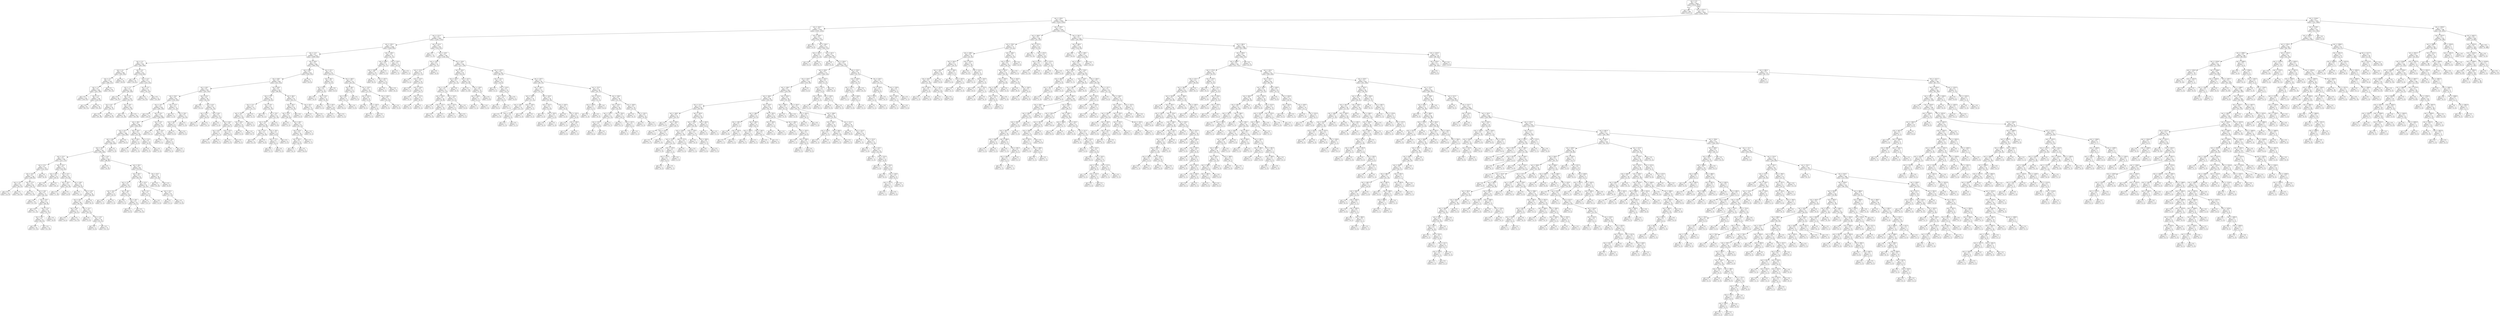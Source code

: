 digraph Tree {
node [shape=box, style="rounded", color="black", fontname=helvetica] ;
edge [fontname=helvetica] ;
0 [label="rain <= 0.5\ngini = 0.5\nsamples = 4836\nvalue = [3732, 3819]"] ;
1 [label="gini = 0.0\nsamples = 881\nvalue = [1371, 0]"] ;
0 -> 1 [labeldistance=2.5, labelangle=45, headlabel="True"] ;
2 [label="rain <= 1237.5\ngini = 0.5\nsamples = 3955\nvalue = [2361, 3819]"] ;
0 -> 2 [labeldistance=2.5, labelangle=-45, headlabel="False"] ;
3 [label="rain <= 239.5\ngini = 0.5\nsamples = 2920\nvalue = [2210, 2359]"] ;
2 -> 3 ;
4 [label="rain <= 162.5\ngini = 0.5\nsamples = 1700\nvalue = [1397, 1243]"] ;
3 -> 4 ;
5 [label="rain <= 111.5\ngini = 0.5\nsamples = 1481\nvalue = [1183, 1110]"] ;
4 -> 5 ;
6 [label="rain <= 105.5\ngini = 0.5\nsamples = 1286\nvalue = [1044, 943]"] ;
5 -> 6 ;
7 [label="rain <= 13.5\ngini = 0.5\nsamples = 1253\nvalue = [1009, 928]"] ;
6 -> 7 ;
8 [label="rain <= 5.5\ngini = 0.5\nsamples = 587\nvalue = [443, 449]"] ;
7 -> 8 ;
9 [label="rain <= 4.5\ngini = 0.5\nsamples = 360\nvalue = [305, 245]"] ;
8 -> 9 ;
10 [label="rain <= 3.5\ngini = 0.5\nsamples = 330\nvalue = [266, 237]"] ;
9 -> 10 ;
11 [label="rain <= 1.5\ngini = 0.5\nsamples = 266\nvalue = [221, 184]"] ;
10 -> 11 ;
12 [label="gini = 0.5\nsamples = 126\nvalue = [103, 91]"] ;
11 -> 12 ;
13 [label="rain <= 2.5\ngini = 0.5\nsamples = 140\nvalue = [118, 93]"] ;
11 -> 13 ;
14 [label="gini = 0.5\nsamples = 81\nvalue = [63, 51]"] ;
13 -> 14 ;
15 [label="gini = 0.5\nsamples = 59\nvalue = [55, 42]"] ;
13 -> 15 ;
16 [label="gini = 0.5\nsamples = 64\nvalue = [45, 53]"] ;
10 -> 16 ;
17 [label="gini = 0.3\nsamples = 30\nvalue = [39, 8]"] ;
9 -> 17 ;
18 [label="rain <= 6.5\ngini = 0.5\nsamples = 227\nvalue = [138, 204]"] ;
8 -> 18 ;
19 [label="gini = 0.4\nsamples = 56\nvalue = [19, 61]"] ;
18 -> 19 ;
20 [label="rain <= 11.5\ngini = 0.5\nsamples = 171\nvalue = [119, 143]"] ;
18 -> 20 ;
21 [label="rain <= 7.5\ngini = 0.5\nsamples = 130\nvalue = [94, 100]"] ;
20 -> 21 ;
22 [label="gini = 0.5\nsamples = 28\nvalue = [16, 27]"] ;
21 -> 22 ;
23 [label="rain <= 9.5\ngini = 0.5\nsamples = 102\nvalue = [78, 73]"] ;
21 -> 23 ;
24 [label="rain <= 8.5\ngini = 0.5\nsamples = 54\nvalue = [45, 37]"] ;
23 -> 24 ;
25 [label="gini = 0.5\nsamples = 36\nvalue = [25, 28]"] ;
24 -> 25 ;
26 [label="gini = 0.4\nsamples = 18\nvalue = [20, 9]"] ;
24 -> 26 ;
27 [label="rain <= 10.5\ngini = 0.5\nsamples = 48\nvalue = [33, 36]"] ;
23 -> 27 ;
28 [label="gini = 0.5\nsamples = 20\nvalue = [15, 18]"] ;
27 -> 28 ;
29 [label="gini = 0.5\nsamples = 28\nvalue = [18, 18]"] ;
27 -> 29 ;
30 [label="rain <= 12.5\ngini = 0.5\nsamples = 41\nvalue = [25, 43]"] ;
20 -> 30 ;
31 [label="gini = 0.4\nsamples = 20\nvalue = [10, 23]"] ;
30 -> 31 ;
32 [label="gini = 0.5\nsamples = 21\nvalue = [15, 20]"] ;
30 -> 32 ;
33 [label="rain <= 90.5\ngini = 0.5\nsamples = 666\nvalue = [566, 479]"] ;
7 -> 33 ;
34 [label="rain <= 88.5\ngini = 0.5\nsamples = 612\nvalue = [528, 432]"] ;
33 -> 34 ;
35 [label="rain <= 68.5\ngini = 0.5\nsamples = 604\nvalue = [512, 432]"] ;
34 -> 35 ;
36 [label="rain <= 60.5\ngini = 0.5\nsamples = 497\nvalue = [432, 343]"] ;
35 -> 36 ;
37 [label="rain <= 56.5\ngini = 0.5\nsamples = 451\nvalue = [376, 324]"] ;
36 -> 37 ;
38 [label="rain <= 14.5\ngini = 0.5\nsamples = 434\nvalue = [365, 305]"] ;
37 -> 38 ;
39 [label="gini = 0.4\nsamples = 14\nvalue = [16, 6]"] ;
38 -> 39 ;
40 [label="rain <= 52.5\ngini = 0.5\nsamples = 420\nvalue = [349, 299]"] ;
38 -> 40 ;
41 [label="rain <= 48.5\ngini = 0.5\nsamples = 400\nvalue = [326, 287]"] ;
40 -> 41 ;
42 [label="rain <= 47.5\ngini = 0.5\nsamples = 380\nvalue = [316, 269]"] ;
41 -> 42 ;
43 [label="rain <= 46.5\ngini = 0.5\nsamples = 375\nvalue = [306, 269]"] ;
42 -> 43 ;
44 [label="rain <= 34.5\ngini = 0.5\nsamples = 367\nvalue = [305, 260]"] ;
43 -> 44 ;
45 [label="rain <= 23.5\ngini = 0.5\nsamples = 258\nvalue = [217, 172]"] ;
44 -> 45 ;
46 [label="rain <= 22.5\ngini = 0.5\nsamples = 147\nvalue = [114, 103]"] ;
45 -> 46 ;
47 [label="rain <= 16.5\ngini = 0.5\nsamples = 138\nvalue = [108, 94]"] ;
46 -> 47 ;
48 [label="rain <= 15.5\ngini = 0.5\nsamples = 39\nvalue = [30, 23]"] ;
47 -> 48 ;
49 [label="gini = 0.5\nsamples = 16\nvalue = [12, 9]"] ;
48 -> 49 ;
50 [label="gini = 0.5\nsamples = 23\nvalue = [18, 14]"] ;
48 -> 50 ;
51 [label="rain <= 17.5\ngini = 0.5\nsamples = 99\nvalue = [78, 71]"] ;
47 -> 51 ;
52 [label="gini = 0.5\nsamples = 22\nvalue = [13, 15]"] ;
51 -> 52 ;
53 [label="rain <= 18.5\ngini = 0.5\nsamples = 77\nvalue = [65, 56]"] ;
51 -> 53 ;
54 [label="gini = 0.5\nsamples = 18\nvalue = [17, 12]"] ;
53 -> 54 ;
55 [label="rain <= 19.5\ngini = 0.5\nsamples = 59\nvalue = [48, 44]"] ;
53 -> 55 ;
56 [label="gini = 0.5\nsamples = 15\nvalue = [11, 13]"] ;
55 -> 56 ;
57 [label="rain <= 21.5\ngini = 0.5\nsamples = 44\nvalue = [37, 31]"] ;
55 -> 57 ;
58 [label="rain <= 20.5\ngini = 0.5\nsamples = 33\nvalue = [28, 25]"] ;
57 -> 58 ;
59 [label="gini = 0.5\nsamples = 20\nvalue = [17, 15]"] ;
58 -> 59 ;
60 [label="gini = 0.5\nsamples = 13\nvalue = [11, 10]"] ;
58 -> 60 ;
61 [label="gini = 0.5\nsamples = 11\nvalue = [9, 6]"] ;
57 -> 61 ;
62 [label="gini = 0.5\nsamples = 9\nvalue = [6, 9]"] ;
46 -> 62 ;
63 [label="rain <= 25.5\ngini = 0.5\nsamples = 111\nvalue = [103, 69]"] ;
45 -> 63 ;
64 [label="rain <= 24.5\ngini = 0.4\nsamples = 24\nvalue = [28, 9]"] ;
63 -> 64 ;
65 [label="gini = 0.4\nsamples = 17\nvalue = [18, 6]"] ;
64 -> 65 ;
66 [label="gini = 0.4\nsamples = 7\nvalue = [10, 3]"] ;
64 -> 66 ;
67 [label="rain <= 27.5\ngini = 0.5\nsamples = 87\nvalue = [75, 60]"] ;
63 -> 67 ;
68 [label="rain <= 26.5\ngini = 0.5\nsamples = 26\nvalue = [16, 19]"] ;
67 -> 68 ;
69 [label="gini = 0.5\nsamples = 14\nvalue = [7, 10]"] ;
68 -> 69 ;
70 [label="gini = 0.5\nsamples = 12\nvalue = [9, 9]"] ;
68 -> 70 ;
71 [label="rain <= 28.5\ngini = 0.5\nsamples = 61\nvalue = [59, 41]"] ;
67 -> 71 ;
72 [label="gini = 0.3\nsamples = 7\nvalue = [11, 2]"] ;
71 -> 72 ;
73 [label="rain <= 33.5\ngini = 0.5\nsamples = 54\nvalue = [48, 39]"] ;
71 -> 73 ;
74 [label="rain <= 30.5\ngini = 0.5\nsamples = 48\nvalue = [40, 36]"] ;
73 -> 74 ;
75 [label="rain <= 29.5\ngini = 0.5\nsamples = 23\nvalue = [20, 21]"] ;
74 -> 75 ;
76 [label="gini = 0.5\nsamples = 7\nvalue = [6, 6]"] ;
75 -> 76 ;
77 [label="gini = 0.5\nsamples = 16\nvalue = [14, 15]"] ;
75 -> 77 ;
78 [label="rain <= 31.5\ngini = 0.5\nsamples = 25\nvalue = [20, 15]"] ;
74 -> 78 ;
79 [label="gini = 0.0\nsamples = 5\nvalue = [5, 0]"] ;
78 -> 79 ;
80 [label="rain <= 32.5\ngini = 0.5\nsamples = 20\nvalue = [15, 15]"] ;
78 -> 80 ;
81 [label="gini = 0.5\nsamples = 5\nvalue = [3, 4]"] ;
80 -> 81 ;
82 [label="gini = 0.5\nsamples = 15\nvalue = [12, 11]"] ;
80 -> 82 ;
83 [label="gini = 0.4\nsamples = 6\nvalue = [8, 3]"] ;
73 -> 83 ;
84 [label="rain <= 35.5\ngini = 0.5\nsamples = 109\nvalue = [88, 88]"] ;
44 -> 84 ;
85 [label="gini = 0.4\nsamples = 21\nvalue = [9, 25]"] ;
84 -> 85 ;
86 [label="rain <= 44.5\ngini = 0.5\nsamples = 88\nvalue = [79, 63]"] ;
84 -> 86 ;
87 [label="rain <= 40.5\ngini = 0.5\nsamples = 70\nvalue = [64, 45]"] ;
86 -> 87 ;
88 [label="rain <= 37.5\ngini = 0.5\nsamples = 40\nvalue = [31, 31]"] ;
87 -> 88 ;
89 [label="rain <= 36.5\ngini = 0.4\nsamples = 13\nvalue = [10, 5]"] ;
88 -> 89 ;
90 [label="gini = 0.4\nsamples = 4\nvalue = [3, 1]"] ;
89 -> 90 ;
91 [label="gini = 0.5\nsamples = 9\nvalue = [7, 4]"] ;
89 -> 91 ;
92 [label="rain <= 38.5\ngini = 0.5\nsamples = 27\nvalue = [21, 26]"] ;
88 -> 92 ;
93 [label="gini = 0.5\nsamples = 8\nvalue = [5, 5]"] ;
92 -> 93 ;
94 [label="rain <= 39.5\ngini = 0.5\nsamples = 19\nvalue = [16, 21]"] ;
92 -> 94 ;
95 [label="gini = 0.5\nsamples = 8\nvalue = [6, 9]"] ;
94 -> 95 ;
96 [label="gini = 0.5\nsamples = 11\nvalue = [10, 12]"] ;
94 -> 96 ;
97 [label="rain <= 42.5\ngini = 0.4\nsamples = 30\nvalue = [33, 14]"] ;
87 -> 97 ;
98 [label="rain <= 41.5\ngini = 0.1\nsamples = 10\nvalue = [16, 1]"] ;
97 -> 98 ;
99 [label="gini = 0.1\nsamples = 9\nvalue = [14, 1]"] ;
98 -> 99 ;
100 [label="gini = 0.0\nsamples = 1\nvalue = [2, 0]"] ;
98 -> 100 ;
101 [label="rain <= 43.5\ngini = 0.5\nsamples = 20\nvalue = [17, 13]"] ;
97 -> 101 ;
102 [label="gini = 0.5\nsamples = 7\nvalue = [5, 5]"] ;
101 -> 102 ;
103 [label="gini = 0.5\nsamples = 13\nvalue = [12, 8]"] ;
101 -> 103 ;
104 [label="rain <= 45.5\ngini = 0.5\nsamples = 18\nvalue = [15, 18]"] ;
86 -> 104 ;
105 [label="gini = 0.5\nsamples = 9\nvalue = [9, 10]"] ;
104 -> 105 ;
106 [label="gini = 0.5\nsamples = 9\nvalue = [6, 8]"] ;
104 -> 106 ;
107 [label="gini = 0.2\nsamples = 8\nvalue = [1, 9]"] ;
43 -> 107 ;
108 [label="gini = 0.0\nsamples = 5\nvalue = [10, 0]"] ;
42 -> 108 ;
109 [label="rain <= 50.5\ngini = 0.5\nsamples = 20\nvalue = [10, 18]"] ;
41 -> 109 ;
110 [label="rain <= 49.5\ngini = 0.3\nsamples = 9\nvalue = [2, 9]"] ;
109 -> 110 ;
111 [label="gini = 0.3\nsamples = 5\nvalue = [1, 5]"] ;
110 -> 111 ;
112 [label="gini = 0.3\nsamples = 4\nvalue = [1, 4]"] ;
110 -> 112 ;
113 [label="rain <= 51.5\ngini = 0.5\nsamples = 11\nvalue = [8, 9]"] ;
109 -> 113 ;
114 [label="gini = 0.5\nsamples = 6\nvalue = [5, 5]"] ;
113 -> 114 ;
115 [label="gini = 0.5\nsamples = 5\nvalue = [3, 4]"] ;
113 -> 115 ;
116 [label="rain <= 53.5\ngini = 0.5\nsamples = 20\nvalue = [23, 12]"] ;
40 -> 116 ;
117 [label="gini = 0.2\nsamples = 5\nvalue = [11, 1]"] ;
116 -> 117 ;
118 [label="rain <= 54.5\ngini = 0.5\nsamples = 15\nvalue = [12, 11]"] ;
116 -> 118 ;
119 [label="gini = 0.5\nsamples = 7\nvalue = [5, 5]"] ;
118 -> 119 ;
120 [label="rain <= 55.5\ngini = 0.5\nsamples = 8\nvalue = [7, 6]"] ;
118 -> 120 ;
121 [label="gini = 0.5\nsamples = 5\nvalue = [4, 3]"] ;
120 -> 121 ;
122 [label="gini = 0.5\nsamples = 3\nvalue = [3, 3]"] ;
120 -> 122 ;
123 [label="rain <= 57.5\ngini = 0.5\nsamples = 17\nvalue = [11, 19]"] ;
37 -> 123 ;
124 [label="gini = 0.2\nsamples = 6\nvalue = [1, 9]"] ;
123 -> 124 ;
125 [label="rain <= 59.5\ngini = 0.5\nsamples = 11\nvalue = [10, 10]"] ;
123 -> 125 ;
126 [label="rain <= 58.5\ngini = 0.5\nsamples = 9\nvalue = [9, 6]"] ;
125 -> 126 ;
127 [label="gini = 0.5\nsamples = 5\nvalue = [4, 4]"] ;
126 -> 127 ;
128 [label="gini = 0.4\nsamples = 4\nvalue = [5, 2]"] ;
126 -> 128 ;
129 [label="gini = 0.3\nsamples = 2\nvalue = [1, 4]"] ;
125 -> 129 ;
130 [label="rain <= 61.5\ngini = 0.4\nsamples = 46\nvalue = [56, 19]"] ;
36 -> 130 ;
131 [label="gini = 0.0\nsamples = 7\nvalue = [15, 0]"] ;
130 -> 131 ;
132 [label="rain <= 63.5\ngini = 0.4\nsamples = 39\nvalue = [41, 19]"] ;
130 -> 132 ;
133 [label="rain <= 62.5\ngini = 0.4\nsamples = 16\nvalue = [20, 6]"] ;
132 -> 133 ;
134 [label="gini = 0.4\nsamples = 7\nvalue = [9, 3]"] ;
133 -> 134 ;
135 [label="gini = 0.3\nsamples = 9\nvalue = [11, 3]"] ;
133 -> 135 ;
136 [label="rain <= 64.5\ngini = 0.5\nsamples = 23\nvalue = [21, 13]"] ;
132 -> 136 ;
137 [label="gini = 0.2\nsamples = 5\nvalue = [1, 6]"] ;
136 -> 137 ;
138 [label="rain <= 66.5\ngini = 0.4\nsamples = 18\nvalue = [20, 7]"] ;
136 -> 138 ;
139 [label="rain <= 65.5\ngini = 0.1\nsamples = 9\nvalue = [12, 1]"] ;
138 -> 139 ;
140 [label="gini = 0.0\nsamples = 5\nvalue = [6, 0]"] ;
139 -> 140 ;
141 [label="gini = 0.2\nsamples = 4\nvalue = [6, 1]"] ;
139 -> 141 ;
142 [label="rain <= 67.5\ngini = 0.5\nsamples = 9\nvalue = [8, 6]"] ;
138 -> 142 ;
143 [label="gini = 0.4\nsamples = 6\nvalue = [2, 4]"] ;
142 -> 143 ;
144 [label="gini = 0.4\nsamples = 3\nvalue = [6, 2]"] ;
142 -> 144 ;
145 [label="rain <= 80.5\ngini = 0.5\nsamples = 107\nvalue = [80, 89]"] ;
35 -> 145 ;
146 [label="rain <= 72.5\ngini = 0.5\nsamples = 64\nvalue = [36, 62]"] ;
145 -> 146 ;
147 [label="rain <= 71.5\ngini = 0.5\nsamples = 23\nvalue = [15, 17]"] ;
146 -> 147 ;
148 [label="rain <= 70.5\ngini = 0.5\nsamples = 19\nvalue = [13, 14]"] ;
147 -> 148 ;
149 [label="rain <= 69.5\ngini = 0.5\nsamples = 15\nvalue = [9, 11]"] ;
148 -> 149 ;
150 [label="gini = 0.5\nsamples = 5\nvalue = [3, 4]"] ;
149 -> 150 ;
151 [label="gini = 0.5\nsamples = 10\nvalue = [6, 7]"] ;
149 -> 151 ;
152 [label="gini = 0.5\nsamples = 4\nvalue = [4, 3]"] ;
148 -> 152 ;
153 [label="gini = 0.5\nsamples = 4\nvalue = [2, 3]"] ;
147 -> 153 ;
154 [label="rain <= 74.5\ngini = 0.4\nsamples = 41\nvalue = [21, 45]"] ;
146 -> 154 ;
155 [label="gini = 0.0\nsamples = 7\nvalue = [0, 11]"] ;
154 -> 155 ;
156 [label="rain <= 79.5\ngini = 0.5\nsamples = 34\nvalue = [21, 34]"] ;
154 -> 156 ;
157 [label="rain <= 76.5\ngini = 0.5\nsamples = 26\nvalue = [19, 26]"] ;
156 -> 157 ;
158 [label="rain <= 75.5\ngini = 0.5\nsamples = 13\nvalue = [10, 18]"] ;
157 -> 158 ;
159 [label="gini = 0.4\nsamples = 9\nvalue = [6, 12]"] ;
158 -> 159 ;
160 [label="gini = 0.5\nsamples = 4\nvalue = [4, 6]"] ;
158 -> 160 ;
161 [label="rain <= 78.5\ngini = 0.5\nsamples = 13\nvalue = [9, 8]"] ;
157 -> 161 ;
162 [label="rain <= 77.5\ngini = 0.4\nsamples = 7\nvalue = [6, 3]"] ;
161 -> 162 ;
163 [label="gini = 0.4\nsamples = 4\nvalue = [3, 1]"] ;
162 -> 163 ;
164 [label="gini = 0.5\nsamples = 3\nvalue = [3, 2]"] ;
162 -> 164 ;
165 [label="gini = 0.5\nsamples = 6\nvalue = [3, 5]"] ;
161 -> 165 ;
166 [label="gini = 0.3\nsamples = 8\nvalue = [2, 8]"] ;
156 -> 166 ;
167 [label="rain <= 86.5\ngini = 0.5\nsamples = 43\nvalue = [44, 27]"] ;
145 -> 167 ;
168 [label="rain <= 85.5\ngini = 0.4\nsamples = 30\nvalue = [33, 16]"] ;
167 -> 168 ;
169 [label="rain <= 81.5\ngini = 0.5\nsamples = 27\nvalue = [28, 16]"] ;
168 -> 169 ;
170 [label="gini = 0.5\nsamples = 4\nvalue = [3, 3]"] ;
169 -> 170 ;
171 [label="rain <= 84.5\ngini = 0.5\nsamples = 23\nvalue = [25, 13]"] ;
169 -> 171 ;
172 [label="rain <= 83.5\ngini = 0.4\nsamples = 18\nvalue = [21, 10]"] ;
171 -> 172 ;
173 [label="rain <= 82.5\ngini = 0.5\nsamples = 14\nvalue = [16, 9]"] ;
172 -> 173 ;
174 [label="gini = 0.4\nsamples = 5\nvalue = [6, 3]"] ;
173 -> 174 ;
175 [label="gini = 0.5\nsamples = 9\nvalue = [10, 6]"] ;
173 -> 175 ;
176 [label="gini = 0.3\nsamples = 4\nvalue = [5, 1]"] ;
172 -> 176 ;
177 [label="gini = 0.5\nsamples = 5\nvalue = [4, 3]"] ;
171 -> 177 ;
178 [label="gini = 0.0\nsamples = 3\nvalue = [5, 0]"] ;
168 -> 178 ;
179 [label="rain <= 87.5\ngini = 0.5\nsamples = 13\nvalue = [11, 11]"] ;
167 -> 179 ;
180 [label="gini = 0.5\nsamples = 5\nvalue = [4, 5]"] ;
179 -> 180 ;
181 [label="gini = 0.5\nsamples = 8\nvalue = [7, 6]"] ;
179 -> 181 ;
182 [label="gini = 0.0\nsamples = 8\nvalue = [16, 0]"] ;
34 -> 182 ;
183 [label="rain <= 97.5\ngini = 0.5\nsamples = 54\nvalue = [38, 47]"] ;
33 -> 183 ;
184 [label="rain <= 96.5\ngini = 0.4\nsamples = 20\nvalue = [9, 23]"] ;
183 -> 184 ;
185 [label="rain <= 92.5\ngini = 0.5\nsamples = 15\nvalue = [9, 14]"] ;
184 -> 185 ;
186 [label="gini = 0.0\nsamples = 3\nvalue = [0, 4]"] ;
185 -> 186 ;
187 [label="rain <= 93.5\ngini = 0.5\nsamples = 12\nvalue = [9, 10]"] ;
185 -> 187 ;
188 [label="gini = 0.4\nsamples = 2\nvalue = [1, 2]"] ;
187 -> 188 ;
189 [label="rain <= 95.0\ngini = 0.5\nsamples = 10\nvalue = [8, 8]"] ;
187 -> 189 ;
190 [label="gini = 0.5\nsamples = 5\nvalue = [5, 5]"] ;
189 -> 190 ;
191 [label="gini = 0.5\nsamples = 5\nvalue = [3, 3]"] ;
189 -> 191 ;
192 [label="gini = 0.0\nsamples = 5\nvalue = [0, 9]"] ;
184 -> 192 ;
193 [label="rain <= 100.5\ngini = 0.5\nsamples = 34\nvalue = [29, 24]"] ;
183 -> 193 ;
194 [label="rain <= 99.5\ngini = 0.4\nsamples = 15\nvalue = [16, 5]"] ;
193 -> 194 ;
195 [label="rain <= 98.5\ngini = 0.3\nsamples = 9\nvalue = [11, 2]"] ;
194 -> 195 ;
196 [label="gini = 0.3\nsamples = 7\nvalue = [8, 2]"] ;
195 -> 196 ;
197 [label="gini = 0.0\nsamples = 2\nvalue = [3, 0]"] ;
195 -> 197 ;
198 [label="gini = 0.5\nsamples = 6\nvalue = [5, 3]"] ;
194 -> 198 ;
199 [label="rain <= 103.5\ngini = 0.5\nsamples = 19\nvalue = [13, 19]"] ;
193 -> 199 ;
200 [label="rain <= 101.5\ngini = 0.4\nsamples = 8\nvalue = [3, 9]"] ;
199 -> 200 ;
201 [label="gini = 0.0\nsamples = 1\nvalue = [0, 1]"] ;
200 -> 201 ;
202 [label="rain <= 102.5\ngini = 0.4\nsamples = 7\nvalue = [3, 8]"] ;
200 -> 202 ;
203 [label="gini = 0.4\nsamples = 3\nvalue = [2, 5]"] ;
202 -> 203 ;
204 [label="gini = 0.4\nsamples = 4\nvalue = [1, 3]"] ;
202 -> 204 ;
205 [label="rain <= 104.5\ngini = 0.5\nsamples = 11\nvalue = [10, 10]"] ;
199 -> 205 ;
206 [label="gini = 0.5\nsamples = 5\nvalue = [5, 4]"] ;
205 -> 206 ;
207 [label="gini = 0.5\nsamples = 6\nvalue = [5, 6]"] ;
205 -> 207 ;
208 [label="rain <= 109.5\ngini = 0.4\nsamples = 33\nvalue = [35, 15]"] ;
6 -> 208 ;
209 [label="rain <= 108.5\ngini = 0.5\nsamples = 22\nvalue = [21, 11]"] ;
208 -> 209 ;
210 [label="rain <= 106.5\ngini = 0.4\nsamples = 19\nvalue = [20, 7]"] ;
209 -> 210 ;
211 [label="gini = 0.4\nsamples = 6\nvalue = [8, 3]"] ;
210 -> 211 ;
212 [label="rain <= 107.5\ngini = 0.4\nsamples = 13\nvalue = [12, 4]"] ;
210 -> 212 ;
213 [label="gini = 0.4\nsamples = 7\nvalue = [6, 2]"] ;
212 -> 213 ;
214 [label="gini = 0.4\nsamples = 6\nvalue = [6, 2]"] ;
212 -> 214 ;
215 [label="gini = 0.3\nsamples = 3\nvalue = [1, 4]"] ;
209 -> 215 ;
216 [label="rain <= 110.5\ngini = 0.3\nsamples = 11\nvalue = [14, 4]"] ;
208 -> 216 ;
217 [label="gini = 0.3\nsamples = 6\nvalue = [7, 2]"] ;
216 -> 217 ;
218 [label="gini = 0.3\nsamples = 5\nvalue = [7, 2]"] ;
216 -> 218 ;
219 [label="rain <= 112.5\ngini = 0.5\nsamples = 195\nvalue = [139, 167]"] ;
5 -> 219 ;
220 [label="gini = 0.1\nsamples = 11\nvalue = [1, 17]"] ;
219 -> 220 ;
221 [label="rain <= 119.5\ngini = 0.5\nsamples = 184\nvalue = [138, 150]"] ;
219 -> 221 ;
222 [label="rain <= 118.5\ngini = 0.5\nsamples = 24\nvalue = [21, 11]"] ;
221 -> 222 ;
223 [label="rain <= 113.5\ngini = 0.5\nsamples = 22\nvalue = [17, 11]"] ;
222 -> 223 ;
224 [label="gini = 0.5\nsamples = 3\nvalue = [2, 2]"] ;
223 -> 224 ;
225 [label="rain <= 114.5\ngini = 0.5\nsamples = 19\nvalue = [15, 9]"] ;
223 -> 225 ;
226 [label="gini = 0.4\nsamples = 5\nvalue = [5, 2]"] ;
225 -> 226 ;
227 [label="rain <= 116.0\ngini = 0.5\nsamples = 14\nvalue = [10, 7]"] ;
225 -> 227 ;
228 [label="gini = 0.5\nsamples = 3\nvalue = [2, 2]"] ;
227 -> 228 ;
229 [label="rain <= 117.5\ngini = 0.5\nsamples = 11\nvalue = [8, 5]"] ;
227 -> 229 ;
230 [label="gini = 0.5\nsamples = 4\nvalue = [3, 2]"] ;
229 -> 230 ;
231 [label="gini = 0.5\nsamples = 7\nvalue = [5, 3]"] ;
229 -> 231 ;
232 [label="gini = 0.0\nsamples = 2\nvalue = [4, 0]"] ;
222 -> 232 ;
233 [label="rain <= 130.5\ngini = 0.5\nsamples = 160\nvalue = [117, 139]"] ;
221 -> 233 ;
234 [label="rain <= 126.5\ngini = 0.4\nsamples = 59\nvalue = [29, 61]"] ;
233 -> 234 ;
235 [label="rain <= 125.5\ngini = 0.5\nsamples = 33\nvalue = [21, 31]"] ;
234 -> 235 ;
236 [label="rain <= 122.5\ngini = 0.5\nsamples = 31\nvalue = [17, 31]"] ;
235 -> 236 ;
237 [label="rain <= 120.5\ngini = 0.4\nsamples = 16\nvalue = [8, 20]"] ;
236 -> 237 ;
238 [label="gini = 0.5\nsamples = 4\nvalue = [3, 3]"] ;
237 -> 238 ;
239 [label="rain <= 121.5\ngini = 0.4\nsamples = 12\nvalue = [5, 17]"] ;
237 -> 239 ;
240 [label="gini = 0.4\nsamples = 9\nvalue = [4, 13]"] ;
239 -> 240 ;
241 [label="gini = 0.3\nsamples = 3\nvalue = [1, 4]"] ;
239 -> 241 ;
242 [label="rain <= 124.5\ngini = 0.5\nsamples = 15\nvalue = [9, 11]"] ;
236 -> 242 ;
243 [label="rain <= 123.5\ngini = 0.5\nsamples = 9\nvalue = [5, 5]"] ;
242 -> 243 ;
244 [label="gini = 0.5\nsamples = 5\nvalue = [3, 3]"] ;
243 -> 244 ;
245 [label="gini = 0.5\nsamples = 4\nvalue = [2, 2]"] ;
243 -> 245 ;
246 [label="gini = 0.5\nsamples = 6\nvalue = [4, 6]"] ;
242 -> 246 ;
247 [label="gini = 0.0\nsamples = 2\nvalue = [4, 0]"] ;
235 -> 247 ;
248 [label="rain <= 127.5\ngini = 0.3\nsamples = 26\nvalue = [8, 30]"] ;
234 -> 248 ;
249 [label="gini = 0.2\nsamples = 16\nvalue = [3, 19]"] ;
248 -> 249 ;
250 [label="rain <= 129.5\ngini = 0.4\nsamples = 10\nvalue = [5, 11]"] ;
248 -> 250 ;
251 [label="rain <= 128.5\ngini = 0.5\nsamples = 4\nvalue = [2, 3]"] ;
250 -> 251 ;
252 [label="gini = 0.4\nsamples = 3\nvalue = [1, 3]"] ;
251 -> 252 ;
253 [label="gini = 0.0\nsamples = 1\nvalue = [1, 0]"] ;
251 -> 253 ;
254 [label="gini = 0.4\nsamples = 6\nvalue = [3, 8]"] ;
250 -> 254 ;
255 [label="rain <= 135.5\ngini = 0.5\nsamples = 101\nvalue = [88, 78]"] ;
233 -> 255 ;
256 [label="rain <= 131.5\ngini = 0.4\nsamples = 16\nvalue = [19, 8]"] ;
255 -> 256 ;
257 [label="gini = 0.5\nsamples = 6\nvalue = [5, 5]"] ;
256 -> 257 ;
258 [label="rain <= 133.5\ngini = 0.3\nsamples = 10\nvalue = [14, 3]"] ;
256 -> 258 ;
259 [label="rain <= 132.5\ngini = 0.4\nsamples = 8\nvalue = [10, 3]"] ;
258 -> 259 ;
260 [label="gini = 0.3\nsamples = 6\nvalue = [8, 2]"] ;
259 -> 260 ;
261 [label="gini = 0.4\nsamples = 2\nvalue = [2, 1]"] ;
259 -> 261 ;
262 [label="gini = 0.0\nsamples = 2\nvalue = [4, 0]"] ;
258 -> 262 ;
263 [label="rain <= 147.5\ngini = 0.5\nsamples = 85\nvalue = [69, 70]"] ;
255 -> 263 ;
264 [label="rain <= 140.5\ngini = 0.5\nsamples = 37\nvalue = [27, 33]"] ;
263 -> 264 ;
265 [label="rain <= 138.5\ngini = 0.5\nsamples = 19\nvalue = [17, 15]"] ;
264 -> 265 ;
266 [label="rain <= 136.5\ngini = 0.5\nsamples = 15\nvalue = [13, 13]"] ;
265 -> 266 ;
267 [label="gini = 0.5\nsamples = 11\nvalue = [11, 9]"] ;
266 -> 267 ;
268 [label="rain <= 137.5\ngini = 0.4\nsamples = 4\nvalue = [2, 4]"] ;
266 -> 268 ;
269 [label="gini = 0.4\nsamples = 2\nvalue = [1, 3]"] ;
268 -> 269 ;
270 [label="gini = 0.5\nsamples = 2\nvalue = [1, 1]"] ;
268 -> 270 ;
271 [label="rain <= 139.5\ngini = 0.4\nsamples = 4\nvalue = [4, 2]"] ;
265 -> 271 ;
272 [label="gini = 0.0\nsamples = 1\nvalue = [1, 0]"] ;
271 -> 272 ;
273 [label="gini = 0.5\nsamples = 3\nvalue = [3, 2]"] ;
271 -> 273 ;
274 [label="rain <= 143.5\ngini = 0.5\nsamples = 18\nvalue = [10, 18]"] ;
264 -> 274 ;
275 [label="rain <= 141.5\ngini = 0.4\nsamples = 9\nvalue = [4, 10]"] ;
274 -> 275 ;
276 [label="gini = 0.5\nsamples = 5\nvalue = [3, 4]"] ;
275 -> 276 ;
277 [label="rain <= 142.5\ngini = 0.2\nsamples = 4\nvalue = [1, 6]"] ;
275 -> 277 ;
278 [label="gini = 0.0\nsamples = 1\nvalue = [0, 2]"] ;
277 -> 278 ;
279 [label="gini = 0.3\nsamples = 3\nvalue = [1, 4]"] ;
277 -> 279 ;
280 [label="rain <= 144.5\ngini = 0.5\nsamples = 9\nvalue = [6, 8]"] ;
274 -> 280 ;
281 [label="gini = 0.0\nsamples = 1\nvalue = [2, 0]"] ;
280 -> 281 ;
282 [label="rain <= 145.5\ngini = 0.4\nsamples = 8\nvalue = [4, 8]"] ;
280 -> 282 ;
283 [label="gini = 0.5\nsamples = 2\nvalue = [1, 1]"] ;
282 -> 283 ;
284 [label="rain <= 146.5\ngini = 0.4\nsamples = 6\nvalue = [3, 7]"] ;
282 -> 284 ;
285 [label="gini = 0.4\nsamples = 3\nvalue = [2, 4]"] ;
284 -> 285 ;
286 [label="gini = 0.4\nsamples = 3\nvalue = [1, 3]"] ;
284 -> 286 ;
287 [label="rain <= 152.5\ngini = 0.5\nsamples = 48\nvalue = [42, 37]"] ;
263 -> 287 ;
288 [label="rain <= 151.0\ngini = 0.4\nsamples = 8\nvalue = [11, 4]"] ;
287 -> 288 ;
289 [label="rain <= 149.0\ngini = 0.5\nsamples = 5\nvalue = [5, 4]"] ;
288 -> 289 ;
290 [label="gini = 0.0\nsamples = 1\nvalue = [1, 0]"] ;
289 -> 290 ;
291 [label="gini = 0.5\nsamples = 4\nvalue = [4, 4]"] ;
289 -> 291 ;
292 [label="gini = 0.0\nsamples = 3\nvalue = [6, 0]"] ;
288 -> 292 ;
293 [label="rain <= 158.5\ngini = 0.5\nsamples = 40\nvalue = [31, 33]"] ;
287 -> 293 ;
294 [label="rain <= 155.5\ngini = 0.5\nsamples = 26\nvalue = [22, 20]"] ;
293 -> 294 ;
295 [label="rain <= 154.5\ngini = 0.5\nsamples = 15\nvalue = [12, 15]"] ;
294 -> 295 ;
296 [label="rain <= 153.5\ngini = 0.5\nsamples = 11\nvalue = [10, 8]"] ;
295 -> 296 ;
297 [label="gini = 0.5\nsamples = 7\nvalue = [6, 6]"] ;
296 -> 297 ;
298 [label="gini = 0.4\nsamples = 4\nvalue = [4, 2]"] ;
296 -> 298 ;
299 [label="gini = 0.3\nsamples = 4\nvalue = [2, 7]"] ;
295 -> 299 ;
300 [label="rain <= 156.5\ngini = 0.4\nsamples = 11\nvalue = [10, 5]"] ;
294 -> 300 ;
301 [label="gini = 0.3\nsamples = 4\nvalue = [5, 1]"] ;
300 -> 301 ;
302 [label="rain <= 157.5\ngini = 0.5\nsamples = 7\nvalue = [5, 4]"] ;
300 -> 302 ;
303 [label="gini = 0.5\nsamples = 5\nvalue = [4, 3]"] ;
302 -> 303 ;
304 [label="gini = 0.5\nsamples = 2\nvalue = [1, 1]"] ;
302 -> 304 ;
305 [label="rain <= 160.0\ngini = 0.5\nsamples = 14\nvalue = [9, 13]"] ;
293 -> 305 ;
306 [label="gini = 0.0\nsamples = 2\nvalue = [0, 3]"] ;
305 -> 306 ;
307 [label="rain <= 161.5\ngini = 0.5\nsamples = 12\nvalue = [9, 10]"] ;
305 -> 307 ;
308 [label="gini = 0.5\nsamples = 3\nvalue = [2, 3]"] ;
307 -> 308 ;
309 [label="gini = 0.5\nsamples = 9\nvalue = [7, 7]"] ;
307 -> 309 ;
310 [label="rain <= 164.5\ngini = 0.5\nsamples = 219\nvalue = [214, 133]"] ;
4 -> 310 ;
311 [label="gini = 0.0\nsamples = 8\nvalue = [9, 0]"] ;
310 -> 311 ;
312 [label="rain <= 166.5\ngini = 0.5\nsamples = 211\nvalue = [205, 133]"] ;
310 -> 312 ;
313 [label="rain <= 165.5\ngini = 0.4\nsamples = 9\nvalue = [5, 10]"] ;
312 -> 313 ;
314 [label="gini = 0.5\nsamples = 3\nvalue = [4, 3]"] ;
313 -> 314 ;
315 [label="gini = 0.2\nsamples = 6\nvalue = [1, 7]"] ;
313 -> 315 ;
316 [label="rain <= 167.5\ngini = 0.5\nsamples = 202\nvalue = [200, 123]"] ;
312 -> 316 ;
317 [label="gini = 0.0\nsamples = 3\nvalue = [5, 0]"] ;
316 -> 317 ;
318 [label="rain <= 226.5\ngini = 0.5\nsamples = 199\nvalue = [195, 123]"] ;
316 -> 318 ;
319 [label="rain <= 220.5\ngini = 0.5\nsamples = 171\nvalue = [160, 110]"] ;
318 -> 319 ;
320 [label="rain <= 219.5\ngini = 0.5\nsamples = 159\nvalue = [155, 99]"] ;
319 -> 320 ;
321 [label="rain <= 199.5\ngini = 0.5\nsamples = 156\nvalue = [150, 99]"] ;
320 -> 321 ;
322 [label="rain <= 184.5\ngini = 0.5\nsamples = 98\nvalue = [103, 59]"] ;
321 -> 322 ;
323 [label="rain <= 171.5\ngini = 0.5\nsamples = 58\nvalue = [58, 44]"] ;
322 -> 323 ;
324 [label="rain <= 168.5\ngini = 0.4\nsamples = 16\nvalue = [24, 12]"] ;
323 -> 324 ;
325 [label="gini = 0.5\nsamples = 4\nvalue = [4, 5]"] ;
324 -> 325 ;
326 [label="rain <= 169.5\ngini = 0.4\nsamples = 12\nvalue = [20, 7]"] ;
324 -> 326 ;
327 [label="gini = 0.0\nsamples = 3\nvalue = [6, 0]"] ;
326 -> 327 ;
328 [label="rain <= 170.5\ngini = 0.4\nsamples = 9\nvalue = [14, 7]"] ;
326 -> 328 ;
329 [label="gini = 0.5\nsamples = 8\nvalue = [13, 7]"] ;
328 -> 329 ;
330 [label="gini = 0.0\nsamples = 1\nvalue = [1, 0]"] ;
328 -> 330 ;
331 [label="rain <= 182.0\ngini = 0.5\nsamples = 42\nvalue = [34, 32]"] ;
323 -> 331 ;
332 [label="rain <= 178.5\ngini = 0.5\nsamples = 34\nvalue = [30, 26]"] ;
331 -> 332 ;
333 [label="rain <= 176.0\ngini = 0.5\nsamples = 21\nvalue = [17, 19]"] ;
332 -> 333 ;
334 [label="rain <= 172.5\ngini = 0.5\nsamples = 15\nvalue = [14, 13]"] ;
333 -> 334 ;
335 [label="gini = 0.5\nsamples = 8\nvalue = [7, 9]"] ;
334 -> 335 ;
336 [label="rain <= 174.5\ngini = 0.5\nsamples = 7\nvalue = [7, 4]"] ;
334 -> 336 ;
337 [label="rain <= 173.5\ngini = 0.5\nsamples = 6\nvalue = [6, 4]"] ;
336 -> 337 ;
338 [label="gini = 0.5\nsamples = 3\nvalue = [4, 3]"] ;
337 -> 338 ;
339 [label="gini = 0.4\nsamples = 3\nvalue = [2, 1]"] ;
337 -> 339 ;
340 [label="gini = 0.0\nsamples = 1\nvalue = [1, 0]"] ;
336 -> 340 ;
341 [label="rain <= 177.5\ngini = 0.4\nsamples = 6\nvalue = [3, 6]"] ;
333 -> 341 ;
342 [label="gini = 0.5\nsamples = 3\nvalue = [2, 3]"] ;
341 -> 342 ;
343 [label="gini = 0.4\nsamples = 3\nvalue = [1, 3]"] ;
341 -> 343 ;
344 [label="rain <= 179.5\ngini = 0.5\nsamples = 13\nvalue = [13, 7]"] ;
332 -> 344 ;
345 [label="gini = 0.5\nsamples = 5\nvalue = [6, 4]"] ;
344 -> 345 ;
346 [label="rain <= 180.5\ngini = 0.4\nsamples = 8\nvalue = [7, 3]"] ;
344 -> 346 ;
347 [label="gini = 0.0\nsamples = 2\nvalue = [2, 0]"] ;
346 -> 347 ;
348 [label="gini = 0.5\nsamples = 6\nvalue = [5, 3]"] ;
346 -> 348 ;
349 [label="rain <= 183.5\ngini = 0.5\nsamples = 8\nvalue = [4, 6]"] ;
331 -> 349 ;
350 [label="gini = 0.5\nsamples = 6\nvalue = [3, 5]"] ;
349 -> 350 ;
351 [label="gini = 0.5\nsamples = 2\nvalue = [1, 1]"] ;
349 -> 351 ;
352 [label="rain <= 193.5\ngini = 0.4\nsamples = 40\nvalue = [45, 15]"] ;
322 -> 352 ;
353 [label="rain <= 188.5\ngini = 0.3\nsamples = 22\nvalue = [27, 6]"] ;
352 -> 353 ;
354 [label="rain <= 185.5\ngini = 0.4\nsamples = 7\nvalue = [7, 3]"] ;
353 -> 354 ;
355 [label="gini = 0.0\nsamples = 2\nvalue = [4, 0]"] ;
354 -> 355 ;
356 [label="rain <= 187.0\ngini = 0.5\nsamples = 5\nvalue = [3, 3]"] ;
354 -> 356 ;
357 [label="gini = 0.5\nsamples = 2\nvalue = [1, 1]"] ;
356 -> 357 ;
358 [label="gini = 0.5\nsamples = 3\nvalue = [2, 2]"] ;
356 -> 358 ;
359 [label="rain <= 190.5\ngini = 0.2\nsamples = 15\nvalue = [20, 3]"] ;
353 -> 359 ;
360 [label="rain <= 189.5\ngini = 0.3\nsamples = 8\nvalue = [10, 2]"] ;
359 -> 360 ;
361 [label="gini = 0.2\nsamples = 4\nvalue = [6, 1]"] ;
360 -> 361 ;
362 [label="gini = 0.3\nsamples = 4\nvalue = [4, 1]"] ;
360 -> 362 ;
363 [label="rain <= 192.5\ngini = 0.2\nsamples = 7\nvalue = [10, 1]"] ;
359 -> 363 ;
364 [label="gini = 0.0\nsamples = 3\nvalue = [5, 0]"] ;
363 -> 364 ;
365 [label="gini = 0.3\nsamples = 4\nvalue = [5, 1]"] ;
363 -> 365 ;
366 [label="rain <= 195.5\ngini = 0.4\nsamples = 18\nvalue = [18, 9]"] ;
352 -> 366 ;
367 [label="rain <= 194.5\ngini = 0.5\nsamples = 5\nvalue = [3, 3]"] ;
366 -> 367 ;
368 [label="gini = 0.5\nsamples = 3\nvalue = [2, 2]"] ;
367 -> 368 ;
369 [label="gini = 0.5\nsamples = 2\nvalue = [1, 1]"] ;
367 -> 369 ;
370 [label="rain <= 196.5\ngini = 0.4\nsamples = 13\nvalue = [15, 6]"] ;
366 -> 370 ;
371 [label="gini = 0.0\nsamples = 2\nvalue = [5, 0]"] ;
370 -> 371 ;
372 [label="rain <= 197.5\ngini = 0.5\nsamples = 11\nvalue = [10, 6]"] ;
370 -> 372 ;
373 [label="gini = 0.4\nsamples = 3\nvalue = [1, 2]"] ;
372 -> 373 ;
374 [label="rain <= 198.5\ngini = 0.4\nsamples = 8\nvalue = [9, 4]"] ;
372 -> 374 ;
375 [label="gini = 0.4\nsamples = 4\nvalue = [5, 2]"] ;
374 -> 375 ;
376 [label="gini = 0.4\nsamples = 4\nvalue = [4, 2]"] ;
374 -> 376 ;
377 [label="rain <= 201.5\ngini = 0.5\nsamples = 58\nvalue = [47, 40]"] ;
321 -> 377 ;
378 [label="rain <= 200.5\ngini = 0.5\nsamples = 14\nvalue = [8, 13]"] ;
377 -> 378 ;
379 [label="gini = 0.5\nsamples = 6\nvalue = [5, 4]"] ;
378 -> 379 ;
380 [label="gini = 0.4\nsamples = 8\nvalue = [3, 9]"] ;
378 -> 380 ;
381 [label="rain <= 203.5\ngini = 0.5\nsamples = 44\nvalue = [39, 27]"] ;
377 -> 381 ;
382 [label="rain <= 202.5\ngini = 0.2\nsamples = 6\nvalue = [8, 1]"] ;
381 -> 382 ;
383 [label="gini = 0.5\nsamples = 2\nvalue = [1, 1]"] ;
382 -> 383 ;
384 [label="gini = 0.0\nsamples = 4\nvalue = [7, 0]"] ;
382 -> 384 ;
385 [label="rain <= 208.0\ngini = 0.5\nsamples = 38\nvalue = [31, 26]"] ;
381 -> 385 ;
386 [label="rain <= 205.5\ngini = 0.5\nsamples = 12\nvalue = [8, 13]"] ;
385 -> 386 ;
387 [label="rain <= 204.5\ngini = 0.5\nsamples = 4\nvalue = [3, 3]"] ;
386 -> 387 ;
388 [label="gini = 0.5\nsamples = 3\nvalue = [2, 3]"] ;
387 -> 388 ;
389 [label="gini = 0.0\nsamples = 1\nvalue = [1, 0]"] ;
387 -> 389 ;
390 [label="rain <= 206.5\ngini = 0.4\nsamples = 8\nvalue = [5, 10]"] ;
386 -> 390 ;
391 [label="gini = 0.5\nsamples = 4\nvalue = [3, 5]"] ;
390 -> 391 ;
392 [label="gini = 0.4\nsamples = 4\nvalue = [2, 5]"] ;
390 -> 392 ;
393 [label="rain <= 211.5\ngini = 0.5\nsamples = 26\nvalue = [23, 13]"] ;
385 -> 393 ;
394 [label="gini = 0.0\nsamples = 6\nvalue = [9, 0]"] ;
393 -> 394 ;
395 [label="rain <= 212.5\ngini = 0.5\nsamples = 20\nvalue = [14, 13]"] ;
393 -> 395 ;
396 [label="gini = 0.4\nsamples = 3\nvalue = [1, 3]"] ;
395 -> 396 ;
397 [label="rain <= 213.5\ngini = 0.5\nsamples = 17\nvalue = [13, 10]"] ;
395 -> 397 ;
398 [label="gini = 0.0\nsamples = 2\nvalue = [3, 0]"] ;
397 -> 398 ;
399 [label="rain <= 214.5\ngini = 0.5\nsamples = 15\nvalue = [10, 10]"] ;
397 -> 399 ;
400 [label="gini = 0.3\nsamples = 3\nvalue = [1, 4]"] ;
399 -> 400 ;
401 [label="rain <= 215.5\ngini = 0.5\nsamples = 12\nvalue = [9, 6]"] ;
399 -> 401 ;
402 [label="gini = 0.0\nsamples = 2\nvalue = [3, 0]"] ;
401 -> 402 ;
403 [label="rain <= 216.5\ngini = 0.5\nsamples = 10\nvalue = [6, 6]"] ;
401 -> 403 ;
404 [label="gini = 0.0\nsamples = 1\nvalue = [0, 2]"] ;
403 -> 404 ;
405 [label="rain <= 218.5\ngini = 0.5\nsamples = 9\nvalue = [6, 4]"] ;
403 -> 405 ;
406 [label="rain <= 217.5\ngini = 0.3\nsamples = 5\nvalue = [4, 1]"] ;
405 -> 406 ;
407 [label="gini = 0.4\nsamples = 3\nvalue = [2, 1]"] ;
406 -> 407 ;
408 [label="gini = 0.0\nsamples = 2\nvalue = [2, 0]"] ;
406 -> 408 ;
409 [label="gini = 0.5\nsamples = 4\nvalue = [2, 3]"] ;
405 -> 409 ;
410 [label="gini = 0.0\nsamples = 3\nvalue = [5, 0]"] ;
320 -> 410 ;
411 [label="rain <= 225.5\ngini = 0.4\nsamples = 12\nvalue = [5, 11]"] ;
319 -> 411 ;
412 [label="rain <= 223.5\ngini = 0.5\nsamples = 9\nvalue = [5, 8]"] ;
411 -> 412 ;
413 [label="rain <= 222.0\ngini = 0.3\nsamples = 3\nvalue = [1, 5]"] ;
412 -> 413 ;
414 [label="gini = 0.3\nsamples = 2\nvalue = [1, 4]"] ;
413 -> 414 ;
415 [label="gini = 0.0\nsamples = 1\nvalue = [0, 1]"] ;
413 -> 415 ;
416 [label="rain <= 224.5\ngini = 0.5\nsamples = 6\nvalue = [4, 3]"] ;
412 -> 416 ;
417 [label="gini = 0.0\nsamples = 2\nvalue = [2, 0]"] ;
416 -> 417 ;
418 [label="gini = 0.5\nsamples = 4\nvalue = [2, 3]"] ;
416 -> 418 ;
419 [label="gini = 0.0\nsamples = 3\nvalue = [0, 3]"] ;
411 -> 419 ;
420 [label="rain <= 232.5\ngini = 0.4\nsamples = 28\nvalue = [35, 13]"] ;
318 -> 420 ;
421 [label="rain <= 230.0\ngini = 0.2\nsamples = 14\nvalue = [21, 2]"] ;
420 -> 421 ;
422 [label="rain <= 227.5\ngini = 0.3\nsamples = 8\nvalue = [9, 2]"] ;
421 -> 422 ;
423 [label="gini = 0.4\nsamples = 3\nvalue = [3, 1]"] ;
422 -> 423 ;
424 [label="rain <= 228.5\ngini = 0.2\nsamples = 5\nvalue = [6, 1]"] ;
422 -> 424 ;
425 [label="gini = 0.0\nsamples = 2\nvalue = [3, 0]"] ;
424 -> 425 ;
426 [label="gini = 0.4\nsamples = 3\nvalue = [3, 1]"] ;
424 -> 426 ;
427 [label="gini = 0.0\nsamples = 6\nvalue = [12, 0]"] ;
421 -> 427 ;
428 [label="rain <= 235.5\ngini = 0.5\nsamples = 14\nvalue = [14, 11]"] ;
420 -> 428 ;
429 [label="rain <= 234.5\ngini = 0.5\nsamples = 9\nvalue = [8, 9]"] ;
428 -> 429 ;
430 [label="rain <= 233.5\ngini = 0.4\nsamples = 5\nvalue = [2, 4]"] ;
429 -> 430 ;
431 [label="gini = 0.5\nsamples = 2\nvalue = [1, 1]"] ;
430 -> 431 ;
432 [label="gini = 0.4\nsamples = 3\nvalue = [1, 3]"] ;
430 -> 432 ;
433 [label="gini = 0.5\nsamples = 4\nvalue = [6, 5]"] ;
429 -> 433 ;
434 [label="rain <= 238.0\ngini = 0.4\nsamples = 5\nvalue = [6, 2]"] ;
428 -> 434 ;
435 [label="rain <= 236.5\ngini = 0.3\nsamples = 3\nvalue = [5, 1]"] ;
434 -> 435 ;
436 [label="gini = 0.4\nsamples = 2\nvalue = [2, 1]"] ;
435 -> 436 ;
437 [label="gini = 0.0\nsamples = 1\nvalue = [3, 0]"] ;
435 -> 437 ;
438 [label="gini = 0.5\nsamples = 2\nvalue = [1, 1]"] ;
434 -> 438 ;
439 [label="rain <= 278.5\ngini = 0.5\nsamples = 1220\nvalue = [813, 1116]"] ;
3 -> 439 ;
440 [label="rain <= 268.5\ngini = 0.4\nsamples = 106\nvalue = [52, 126]"] ;
439 -> 440 ;
441 [label="rain <= 256.5\ngini = 0.4\nsamples = 77\nvalue = [43, 83]"] ;
440 -> 441 ;
442 [label="rain <= 248.5\ngini = 0.4\nsamples = 50\nvalue = [21, 64]"] ;
441 -> 442 ;
443 [label="rain <= 245.5\ngini = 0.5\nsamples = 32\nvalue = [18, 31]"] ;
442 -> 443 ;
444 [label="rain <= 244.5\ngini = 0.4\nsamples = 26\nvalue = [11, 26]"] ;
443 -> 444 ;
445 [label="rain <= 241.5\ngini = 0.5\nsamples = 20\nvalue = [11, 18]"] ;
444 -> 445 ;
446 [label="rain <= 240.5\ngini = 0.4\nsamples = 8\nvalue = [3, 8]"] ;
445 -> 446 ;
447 [label="gini = 0.3\nsamples = 4\nvalue = [1, 4]"] ;
446 -> 447 ;
448 [label="gini = 0.4\nsamples = 4\nvalue = [2, 4]"] ;
446 -> 448 ;
449 [label="rain <= 243.0\ngini = 0.5\nsamples = 12\nvalue = [8, 10]"] ;
445 -> 449 ;
450 [label="gini = 0.3\nsamples = 2\nvalue = [4, 1]"] ;
449 -> 450 ;
451 [label="gini = 0.4\nsamples = 10\nvalue = [4, 9]"] ;
449 -> 451 ;
452 [label="gini = 0.0\nsamples = 6\nvalue = [0, 8]"] ;
444 -> 452 ;
453 [label="rain <= 246.5\ngini = 0.5\nsamples = 6\nvalue = [7, 5]"] ;
443 -> 453 ;
454 [label="gini = 0.0\nsamples = 1\nvalue = [2, 0]"] ;
453 -> 454 ;
455 [label="rain <= 247.5\ngini = 0.5\nsamples = 5\nvalue = [5, 5]"] ;
453 -> 455 ;
456 [label="gini = 0.4\nsamples = 2\nvalue = [2, 1]"] ;
455 -> 456 ;
457 [label="gini = 0.5\nsamples = 3\nvalue = [3, 4]"] ;
455 -> 457 ;
458 [label="rain <= 252.0\ngini = 0.2\nsamples = 18\nvalue = [3, 33]"] ;
442 -> 458 ;
459 [label="gini = 0.0\nsamples = 10\nvalue = [0, 21]"] ;
458 -> 459 ;
460 [label="rain <= 253.5\ngini = 0.3\nsamples = 8\nvalue = [3, 12]"] ;
458 -> 460 ;
461 [label="gini = 0.5\nsamples = 4\nvalue = [2, 3]"] ;
460 -> 461 ;
462 [label="rain <= 254.5\ngini = 0.2\nsamples = 4\nvalue = [1, 9]"] ;
460 -> 462 ;
463 [label="gini = 0.0\nsamples = 2\nvalue = [0, 6]"] ;
462 -> 463 ;
464 [label="rain <= 255.5\ngini = 0.4\nsamples = 2\nvalue = [1, 3]"] ;
462 -> 464 ;
465 [label="gini = 0.0\nsamples = 1\nvalue = [1, 0]"] ;
464 -> 465 ;
466 [label="gini = 0.0\nsamples = 1\nvalue = [0, 3]"] ;
464 -> 466 ;
467 [label="rain <= 266.5\ngini = 0.5\nsamples = 27\nvalue = [22, 19]"] ;
441 -> 467 ;
468 [label="rain <= 265.5\ngini = 0.5\nsamples = 25\nvalue = [20, 19]"] ;
467 -> 468 ;
469 [label="rain <= 261.0\ngini = 0.5\nsamples = 24\nvalue = [20, 16]"] ;
468 -> 469 ;
470 [label="rain <= 259.5\ngini = 0.5\nsamples = 12\nvalue = [8, 10]"] ;
469 -> 470 ;
471 [label="rain <= 258.5\ngini = 0.5\nsamples = 8\nvalue = [6, 4]"] ;
470 -> 471 ;
472 [label="rain <= 257.5\ngini = 0.5\nsamples = 6\nvalue = [4, 4]"] ;
471 -> 472 ;
473 [label="gini = 0.5\nsamples = 2\nvalue = [1, 1]"] ;
472 -> 473 ;
474 [label="gini = 0.5\nsamples = 4\nvalue = [3, 3]"] ;
472 -> 474 ;
475 [label="gini = 0.0\nsamples = 2\nvalue = [2, 0]"] ;
471 -> 475 ;
476 [label="gini = 0.4\nsamples = 4\nvalue = [2, 6]"] ;
470 -> 476 ;
477 [label="rain <= 263.5\ngini = 0.4\nsamples = 12\nvalue = [12, 6]"] ;
469 -> 477 ;
478 [label="gini = 0.0\nsamples = 5\nvalue = [8, 0]"] ;
477 -> 478 ;
479 [label="rain <= 264.5\ngini = 0.5\nsamples = 7\nvalue = [4, 6]"] ;
477 -> 479 ;
480 [label="gini = 0.0\nsamples = 1\nvalue = [0, 2]"] ;
479 -> 480 ;
481 [label="gini = 0.5\nsamples = 6\nvalue = [4, 4]"] ;
479 -> 481 ;
482 [label="gini = 0.0\nsamples = 1\nvalue = [0, 3]"] ;
468 -> 482 ;
483 [label="gini = 0.0\nsamples = 2\nvalue = [2, 0]"] ;
467 -> 483 ;
484 [label="rain <= 272.5\ngini = 0.3\nsamples = 29\nvalue = [9, 43]"] ;
440 -> 484 ;
485 [label="gini = 0.0\nsamples = 6\nvalue = [0, 13]"] ;
484 -> 485 ;
486 [label="rain <= 275.0\ngini = 0.4\nsamples = 23\nvalue = [9, 30]"] ;
484 -> 486 ;
487 [label="rain <= 273.5\ngini = 0.4\nsamples = 11\nvalue = [6, 15]"] ;
486 -> 487 ;
488 [label="gini = 0.3\nsamples = 9\nvalue = [4, 15]"] ;
487 -> 488 ;
489 [label="gini = 0.0\nsamples = 2\nvalue = [2, 0]"] ;
487 -> 489 ;
490 [label="rain <= 277.5\ngini = 0.3\nsamples = 12\nvalue = [3, 15]"] ;
486 -> 490 ;
491 [label="gini = 0.0\nsamples = 7\nvalue = [0, 9]"] ;
490 -> 491 ;
492 [label="gini = 0.4\nsamples = 5\nvalue = [3, 6]"] ;
490 -> 492 ;
493 [label="rain <= 341.5\ngini = 0.5\nsamples = 1114\nvalue = [761, 990]"] ;
439 -> 493 ;
494 [label="rain <= 280.5\ngini = 0.5\nsamples = 134\nvalue = [124, 94]"] ;
493 -> 494 ;
495 [label="gini = 0.0\nsamples = 3\nvalue = [10, 0]"] ;
494 -> 495 ;
496 [label="rain <= 338.5\ngini = 0.5\nsamples = 131\nvalue = [114, 94]"] ;
494 -> 496 ;
497 [label="rain <= 284.5\ngini = 0.5\nsamples = 124\nvalue = [104, 94]"] ;
496 -> 497 ;
498 [label="rain <= 283.5\ngini = 0.4\nsamples = 13\nvalue = [6, 15]"] ;
497 -> 498 ;
499 [label="rain <= 282.5\ngini = 0.5\nsamples = 8\nvalue = [5, 8]"] ;
498 -> 499 ;
500 [label="rain <= 281.5\ngini = 0.4\nsamples = 5\nvalue = [2, 6]"] ;
499 -> 500 ;
501 [label="gini = 0.3\nsamples = 3\nvalue = [1, 4]"] ;
500 -> 501 ;
502 [label="gini = 0.4\nsamples = 2\nvalue = [1, 2]"] ;
500 -> 502 ;
503 [label="gini = 0.5\nsamples = 3\nvalue = [3, 2]"] ;
499 -> 503 ;
504 [label="gini = 0.2\nsamples = 5\nvalue = [1, 7]"] ;
498 -> 504 ;
505 [label="rain <= 319.5\ngini = 0.5\nsamples = 111\nvalue = [98, 79]"] ;
497 -> 505 ;
506 [label="rain <= 318.5\ngini = 0.5\nsamples = 74\nvalue = [69, 41]"] ;
505 -> 506 ;
507 [label="rain <= 285.5\ngini = 0.5\nsamples = 71\nvalue = [63, 41]"] ;
506 -> 507 ;
508 [label="gini = 0.0\nsamples = 3\nvalue = [4, 0]"] ;
507 -> 508 ;
509 [label="rain <= 296.5\ngini = 0.5\nsamples = 68\nvalue = [59, 41]"] ;
507 -> 509 ;
510 [label="rain <= 295.5\ngini = 0.5\nsamples = 21\nvalue = [13, 14]"] ;
509 -> 510 ;
511 [label="rain <= 294.0\ngini = 0.5\nsamples = 19\nvalue = [13, 11]"] ;
510 -> 511 ;
512 [label="rain <= 292.5\ngini = 0.5\nsamples = 17\nvalue = [12, 9]"] ;
511 -> 512 ;
513 [label="rain <= 287.5\ngini = 0.5\nsamples = 16\nvalue = [11, 9]"] ;
512 -> 513 ;
514 [label="rain <= 286.5\ngini = 0.5\nsamples = 8\nvalue = [6, 4]"] ;
513 -> 514 ;
515 [label="gini = 0.5\nsamples = 4\nvalue = [3, 2]"] ;
514 -> 515 ;
516 [label="gini = 0.5\nsamples = 4\nvalue = [3, 2]"] ;
514 -> 516 ;
517 [label="rain <= 288.5\ngini = 0.5\nsamples = 8\nvalue = [5, 5]"] ;
513 -> 517 ;
518 [label="gini = 0.4\nsamples = 2\nvalue = [1, 2]"] ;
517 -> 518 ;
519 [label="rain <= 291.5\ngini = 0.5\nsamples = 6\nvalue = [4, 3]"] ;
517 -> 519 ;
520 [label="rain <= 290.0\ngini = 0.5\nsamples = 4\nvalue = [2, 2]"] ;
519 -> 520 ;
521 [label="gini = 0.5\nsamples = 2\nvalue = [1, 1]"] ;
520 -> 521 ;
522 [label="gini = 0.5\nsamples = 2\nvalue = [1, 1]"] ;
520 -> 522 ;
523 [label="gini = 0.4\nsamples = 2\nvalue = [2, 1]"] ;
519 -> 523 ;
524 [label="gini = 0.0\nsamples = 1\nvalue = [1, 0]"] ;
512 -> 524 ;
525 [label="gini = 0.4\nsamples = 2\nvalue = [1, 2]"] ;
511 -> 525 ;
526 [label="gini = 0.0\nsamples = 2\nvalue = [0, 3]"] ;
510 -> 526 ;
527 [label="rain <= 306.0\ngini = 0.5\nsamples = 47\nvalue = [46, 27]"] ;
509 -> 527 ;
528 [label="rain <= 303.0\ngini = 0.3\nsamples = 21\nvalue = [25, 7]"] ;
527 -> 528 ;
529 [label="rain <= 301.5\ngini = 0.4\nsamples = 14\nvalue = [15, 7]"] ;
528 -> 529 ;
530 [label="rain <= 299.5\ngini = 0.2\nsamples = 9\nvalue = [13, 2]"] ;
529 -> 530 ;
531 [label="rain <= 297.5\ngini = 0.5\nsamples = 5\nvalue = [3, 2]"] ;
530 -> 531 ;
532 [label="gini = 0.0\nsamples = 1\nvalue = [1, 0]"] ;
531 -> 532 ;
533 [label="rain <= 298.5\ngini = 0.5\nsamples = 4\nvalue = [2, 2]"] ;
531 -> 533 ;
534 [label="gini = 0.5\nsamples = 2\nvalue = [1, 1]"] ;
533 -> 534 ;
535 [label="gini = 0.5\nsamples = 2\nvalue = [1, 1]"] ;
533 -> 535 ;
536 [label="gini = 0.0\nsamples = 4\nvalue = [10, 0]"] ;
530 -> 536 ;
537 [label="gini = 0.4\nsamples = 5\nvalue = [2, 5]"] ;
529 -> 537 ;
538 [label="gini = 0.0\nsamples = 7\nvalue = [10, 0]"] ;
528 -> 538 ;
539 [label="rain <= 309.5\ngini = 0.5\nsamples = 26\nvalue = [21, 20]"] ;
527 -> 539 ;
540 [label="rain <= 308.0\ngini = 0.3\nsamples = 5\nvalue = [2, 7]"] ;
539 -> 540 ;
541 [label="gini = 0.0\nsamples = 2\nvalue = [0, 2]"] ;
540 -> 541 ;
542 [label="gini = 0.4\nsamples = 3\nvalue = [2, 5]"] ;
540 -> 542 ;
543 [label="rain <= 310.5\ngini = 0.5\nsamples = 21\nvalue = [19, 13]"] ;
539 -> 543 ;
544 [label="gini = 0.0\nsamples = 2\nvalue = [2, 0]"] ;
543 -> 544 ;
545 [label="rain <= 311.5\ngini = 0.5\nsamples = 19\nvalue = [17, 13]"] ;
543 -> 545 ;
546 [label="gini = 0.4\nsamples = 4\nvalue = [2, 4]"] ;
545 -> 546 ;
547 [label="rain <= 312.5\ngini = 0.5\nsamples = 15\nvalue = [15, 9]"] ;
545 -> 547 ;
548 [label="gini = 0.0\nsamples = 2\nvalue = [3, 0]"] ;
547 -> 548 ;
549 [label="rain <= 313.5\ngini = 0.5\nsamples = 13\nvalue = [12, 9]"] ;
547 -> 549 ;
550 [label="gini = 0.0\nsamples = 1\nvalue = [0, 2]"] ;
549 -> 550 ;
551 [label="rain <= 316.5\ngini = 0.5\nsamples = 12\nvalue = [12, 7]"] ;
549 -> 551 ;
552 [label="rain <= 314.5\ngini = 0.4\nsamples = 8\nvalue = [8, 3]"] ;
551 -> 552 ;
553 [label="gini = 0.5\nsamples = 3\nvalue = [3, 2]"] ;
552 -> 553 ;
554 [label="rain <= 315.5\ngini = 0.3\nsamples = 5\nvalue = [5, 1]"] ;
552 -> 554 ;
555 [label="gini = 0.0\nsamples = 1\nvalue = [1, 0]"] ;
554 -> 555 ;
556 [label="gini = 0.3\nsamples = 4\nvalue = [4, 1]"] ;
554 -> 556 ;
557 [label="rain <= 317.5\ngini = 0.5\nsamples = 4\nvalue = [4, 4]"] ;
551 -> 557 ;
558 [label="gini = 0.5\nsamples = 2\nvalue = [1, 1]"] ;
557 -> 558 ;
559 [label="gini = 0.5\nsamples = 2\nvalue = [3, 3]"] ;
557 -> 559 ;
560 [label="gini = 0.0\nsamples = 3\nvalue = [6, 0]"] ;
506 -> 560 ;
561 [label="rain <= 326.0\ngini = 0.5\nsamples = 37\nvalue = [29, 38]"] ;
505 -> 561 ;
562 [label="rain <= 321.5\ngini = 0.3\nsamples = 7\nvalue = [2, 7]"] ;
561 -> 562 ;
563 [label="gini = 0.0\nsamples = 2\nvalue = [0, 2]"] ;
562 -> 563 ;
564 [label="rain <= 322.5\ngini = 0.4\nsamples = 5\nvalue = [2, 5]"] ;
562 -> 564 ;
565 [label="gini = 0.0\nsamples = 1\nvalue = [1, 0]"] ;
564 -> 565 ;
566 [label="rain <= 324.0\ngini = 0.3\nsamples = 4\nvalue = [1, 5]"] ;
564 -> 566 ;
567 [label="gini = 0.4\nsamples = 3\nvalue = [1, 3]"] ;
566 -> 567 ;
568 [label="gini = 0.0\nsamples = 1\nvalue = [0, 2]"] ;
566 -> 568 ;
569 [label="rain <= 327.5\ngini = 0.5\nsamples = 30\nvalue = [27, 31]"] ;
561 -> 569 ;
570 [label="gini = 0.0\nsamples = 3\nvalue = [4, 0]"] ;
569 -> 570 ;
571 [label="rain <= 336.5\ngini = 0.5\nsamples = 27\nvalue = [23, 31]"] ;
569 -> 571 ;
572 [label="rain <= 332.5\ngini = 0.5\nsamples = 24\nvalue = [19, 29]"] ;
571 -> 572 ;
573 [label="rain <= 328.5\ngini = 0.5\nsamples = 11\nvalue = [10, 12]"] ;
572 -> 573 ;
574 [label="gini = 0.4\nsamples = 2\nvalue = [1, 3]"] ;
573 -> 574 ;
575 [label="rain <= 330.5\ngini = 0.5\nsamples = 9\nvalue = [9, 9]"] ;
573 -> 575 ;
576 [label="gini = 0.0\nsamples = 2\nvalue = [2, 0]"] ;
575 -> 576 ;
577 [label="rain <= 331.5\ngini = 0.5\nsamples = 7\nvalue = [7, 9]"] ;
575 -> 577 ;
578 [label="gini = 0.5\nsamples = 4\nvalue = [4, 5]"] ;
577 -> 578 ;
579 [label="gini = 0.5\nsamples = 3\nvalue = [3, 4]"] ;
577 -> 579 ;
580 [label="rain <= 334.5\ngini = 0.5\nsamples = 13\nvalue = [9, 17]"] ;
572 -> 580 ;
581 [label="rain <= 333.5\ngini = 0.4\nsamples = 9\nvalue = [7, 15]"] ;
580 -> 581 ;
582 [label="gini = 0.5\nsamples = 6\nvalue = [5, 8]"] ;
581 -> 582 ;
583 [label="gini = 0.3\nsamples = 3\nvalue = [2, 7]"] ;
581 -> 583 ;
584 [label="rain <= 335.5\ngini = 0.5\nsamples = 4\nvalue = [2, 2]"] ;
580 -> 584 ;
585 [label="gini = 0.5\nsamples = 2\nvalue = [1, 1]"] ;
584 -> 585 ;
586 [label="gini = 0.5\nsamples = 2\nvalue = [1, 1]"] ;
584 -> 586 ;
587 [label="rain <= 337.5\ngini = 0.4\nsamples = 3\nvalue = [4, 2]"] ;
571 -> 587 ;
588 [label="gini = 0.0\nsamples = 1\nvalue = [3, 0]"] ;
587 -> 588 ;
589 [label="gini = 0.4\nsamples = 2\nvalue = [1, 2]"] ;
587 -> 589 ;
590 [label="gini = 0.0\nsamples = 7\nvalue = [10, 0]"] ;
496 -> 590 ;
591 [label="rain <= 965.5\ngini = 0.5\nsamples = 980\nvalue = [637, 896]"] ;
493 -> 591 ;
592 [label="rain <= 959.5\ngini = 0.5\nsamples = 801\nvalue = [548, 715]"] ;
591 -> 592 ;
593 [label="rain <= 380.5\ngini = 0.5\nsamples = 795\nvalue = [537, 715]"] ;
592 -> 593 ;
594 [label="rain <= 373.0\ngini = 0.4\nsamples = 82\nvalue = [42, 87]"] ;
593 -> 594 ;
595 [label="rain <= 371.5\ngini = 0.5\nsamples = 67\nvalue = [38, 64]"] ;
594 -> 595 ;
596 [label="rain <= 366.0\ngini = 0.4\nsamples = 62\nvalue = [30, 63]"] ;
595 -> 596 ;
597 [label="rain <= 343.0\ngini = 0.5\nsamples = 52\nvalue = [29, 49]"] ;
596 -> 597 ;
598 [label="gini = 0.0\nsamples = 4\nvalue = [0, 8]"] ;
597 -> 598 ;
599 [label="rain <= 345.5\ngini = 0.5\nsamples = 48\nvalue = [29, 41]"] ;
597 -> 599 ;
600 [label="rain <= 344.5\ngini = 0.5\nsamples = 8\nvalue = [8, 6]"] ;
599 -> 600 ;
601 [label="gini = 0.5\nsamples = 5\nvalue = [4, 6]"] ;
600 -> 601 ;
602 [label="gini = 0.0\nsamples = 3\nvalue = [4, 0]"] ;
600 -> 602 ;
603 [label="rain <= 353.5\ngini = 0.5\nsamples = 40\nvalue = [21, 35]"] ;
599 -> 603 ;
604 [label="rain <= 346.5\ngini = 0.4\nsamples = 19\nvalue = [8, 20]"] ;
603 -> 604 ;
605 [label="gini = 0.0\nsamples = 2\nvalue = [0, 2]"] ;
604 -> 605 ;
606 [label="rain <= 352.5\ngini = 0.4\nsamples = 17\nvalue = [8, 18]"] ;
604 -> 606 ;
607 [label="rain <= 351.5\ngini = 0.4\nsamples = 16\nvalue = [8, 16]"] ;
606 -> 607 ;
608 [label="rain <= 349.5\ngini = 0.4\nsamples = 15\nvalue = [7, 16]"] ;
607 -> 608 ;
609 [label="rain <= 348.0\ngini = 0.5\nsamples = 5\nvalue = [3, 5]"] ;
608 -> 609 ;
610 [label="gini = 0.4\nsamples = 2\nvalue = [1, 3]"] ;
609 -> 610 ;
611 [label="gini = 0.5\nsamples = 3\nvalue = [2, 2]"] ;
609 -> 611 ;
612 [label="rain <= 350.5\ngini = 0.4\nsamples = 10\nvalue = [4, 11]"] ;
608 -> 612 ;
613 [label="gini = 0.4\nsamples = 5\nvalue = [2, 6]"] ;
612 -> 613 ;
614 [label="gini = 0.4\nsamples = 5\nvalue = [2, 5]"] ;
612 -> 614 ;
615 [label="gini = 0.0\nsamples = 1\nvalue = [1, 0]"] ;
607 -> 615 ;
616 [label="gini = 0.0\nsamples = 1\nvalue = [0, 2]"] ;
606 -> 616 ;
617 [label="rain <= 354.5\ngini = 0.5\nsamples = 21\nvalue = [13, 15]"] ;
603 -> 617 ;
618 [label="gini = 0.4\nsamples = 3\nvalue = [4, 2]"] ;
617 -> 618 ;
619 [label="rain <= 357.5\ngini = 0.5\nsamples = 18\nvalue = [9, 13]"] ;
617 -> 619 ;
620 [label="gini = 0.0\nsamples = 3\nvalue = [0, 4]"] ;
619 -> 620 ;
621 [label="rain <= 358.5\ngini = 0.5\nsamples = 15\nvalue = [9, 9]"] ;
619 -> 621 ;
622 [label="gini = 0.0\nsamples = 2\nvalue = [3, 0]"] ;
621 -> 622 ;
623 [label="rain <= 359.5\ngini = 0.5\nsamples = 13\nvalue = [6, 9]"] ;
621 -> 623 ;
624 [label="gini = 0.3\nsamples = 5\nvalue = [1, 4]"] ;
623 -> 624 ;
625 [label="rain <= 361.5\ngini = 0.5\nsamples = 8\nvalue = [5, 5]"] ;
623 -> 625 ;
626 [label="gini = 0.0\nsamples = 2\nvalue = [2, 0]"] ;
625 -> 626 ;
627 [label="rain <= 363.5\ngini = 0.5\nsamples = 6\nvalue = [3, 5]"] ;
625 -> 627 ;
628 [label="gini = 0.5\nsamples = 2\nvalue = [1, 1]"] ;
627 -> 628 ;
629 [label="rain <= 364.5\ngini = 0.4\nsamples = 4\nvalue = [2, 4]"] ;
627 -> 629 ;
630 [label="gini = 0.0\nsamples = 1\nvalue = [0, 1]"] ;
629 -> 630 ;
631 [label="gini = 0.5\nsamples = 3\nvalue = [2, 3]"] ;
629 -> 631 ;
632 [label="rain <= 368.5\ngini = 0.1\nsamples = 10\nvalue = [1, 14]"] ;
596 -> 632 ;
633 [label="gini = 0.0\nsamples = 6\nvalue = [0, 10]"] ;
632 -> 633 ;
634 [label="rain <= 369.5\ngini = 0.3\nsamples = 4\nvalue = [1, 4]"] ;
632 -> 634 ;
635 [label="gini = 0.5\nsamples = 2\nvalue = [1, 1]"] ;
634 -> 635 ;
636 [label="gini = 0.0\nsamples = 2\nvalue = [0, 3]"] ;
634 -> 636 ;
637 [label="gini = 0.2\nsamples = 5\nvalue = [8, 1]"] ;
595 -> 637 ;
638 [label="rain <= 374.5\ngini = 0.3\nsamples = 15\nvalue = [4, 23]"] ;
594 -> 638 ;
639 [label="gini = 0.0\nsamples = 2\nvalue = [0, 2]"] ;
638 -> 639 ;
640 [label="rain <= 375.5\ngini = 0.3\nsamples = 13\nvalue = [4, 21]"] ;
638 -> 640 ;
641 [label="gini = 0.4\nsamples = 5\nvalue = [2, 6]"] ;
640 -> 641 ;
642 [label="rain <= 378.5\ngini = 0.2\nsamples = 8\nvalue = [2, 15]"] ;
640 -> 642 ;
643 [label="gini = 0.0\nsamples = 3\nvalue = [0, 6]"] ;
642 -> 643 ;
644 [label="rain <= 379.5\ngini = 0.3\nsamples = 5\nvalue = [2, 9]"] ;
642 -> 644 ;
645 [label="gini = 0.3\nsamples = 4\nvalue = [2, 7]"] ;
644 -> 645 ;
646 [label="gini = 0.0\nsamples = 1\nvalue = [0, 2]"] ;
644 -> 646 ;
647 [label="rain <= 432.5\ngini = 0.5\nsamples = 713\nvalue = [495, 628]"] ;
593 -> 647 ;
648 [label="rain <= 415.5\ngini = 0.5\nsamples = 89\nvalue = [84, 59]"] ;
647 -> 648 ;
649 [label="rain <= 404.5\ngini = 0.5\nsamples = 69\nvalue = [57, 55]"] ;
648 -> 649 ;
650 [label="rain <= 402.5\ngini = 0.5\nsamples = 50\nvalue = [48, 36]"] ;
649 -> 650 ;
651 [label="rain <= 383.5\ngini = 0.5\nsamples = 47\nvalue = [43, 36]"] ;
650 -> 651 ;
652 [label="rain <= 381.5\ngini = 0.3\nsamples = 6\nvalue = [7, 2]"] ;
651 -> 652 ;
653 [label="gini = 0.0\nsamples = 1\nvalue = [2, 0]"] ;
652 -> 653 ;
654 [label="rain <= 382.5\ngini = 0.4\nsamples = 5\nvalue = [5, 2]"] ;
652 -> 654 ;
655 [label="gini = 0.5\nsamples = 2\nvalue = [1, 1]"] ;
654 -> 655 ;
656 [label="gini = 0.3\nsamples = 3\nvalue = [4, 1]"] ;
654 -> 656 ;
657 [label="rain <= 384.5\ngini = 0.5\nsamples = 41\nvalue = [36, 34]"] ;
651 -> 657 ;
658 [label="gini = 0.3\nsamples = 2\nvalue = [1, 5]"] ;
657 -> 658 ;
659 [label="rain <= 393.5\ngini = 0.5\nsamples = 39\nvalue = [35, 29]"] ;
657 -> 659 ;
660 [label="rain <= 392.0\ngini = 0.5\nsamples = 22\nvalue = [22, 13]"] ;
659 -> 660 ;
661 [label="rain <= 390.5\ngini = 0.5\nsamples = 20\nvalue = [19, 13]"] ;
660 -> 661 ;
662 [label="rain <= 388.5\ngini = 0.5\nsamples = 18\nvalue = [18, 11]"] ;
661 -> 662 ;
663 [label="rain <= 387.5\ngini = 0.5\nsamples = 14\nvalue = [12, 10]"] ;
662 -> 663 ;
664 [label="rain <= 386.5\ngini = 0.5\nsamples = 9\nvalue = [10, 6]"] ;
663 -> 664 ;
665 [label="rain <= 385.5\ngini = 0.5\nsamples = 7\nvalue = [8, 6]"] ;
664 -> 665 ;
666 [label="gini = 0.5\nsamples = 4\nvalue = [4, 4]"] ;
665 -> 666 ;
667 [label="gini = 0.4\nsamples = 3\nvalue = [4, 2]"] ;
665 -> 667 ;
668 [label="gini = 0.0\nsamples = 2\nvalue = [2, 0]"] ;
664 -> 668 ;
669 [label="gini = 0.4\nsamples = 5\nvalue = [2, 4]"] ;
663 -> 669 ;
670 [label="rain <= 389.5\ngini = 0.2\nsamples = 4\nvalue = [6, 1]"] ;
662 -> 670 ;
671 [label="gini = 0.0\nsamples = 2\nvalue = [5, 0]"] ;
670 -> 671 ;
672 [label="gini = 0.5\nsamples = 2\nvalue = [1, 1]"] ;
670 -> 672 ;
673 [label="gini = 0.4\nsamples = 2\nvalue = [1, 2]"] ;
661 -> 673 ;
674 [label="gini = 0.0\nsamples = 2\nvalue = [3, 0]"] ;
660 -> 674 ;
675 [label="rain <= 395.5\ngini = 0.5\nsamples = 17\nvalue = [13, 16]"] ;
659 -> 675 ;
676 [label="rain <= 394.5\ngini = 0.3\nsamples = 6\nvalue = [2, 10]"] ;
675 -> 676 ;
677 [label="gini = 0.3\nsamples = 3\nvalue = [1, 5]"] ;
676 -> 677 ;
678 [label="gini = 0.3\nsamples = 3\nvalue = [1, 5]"] ;
676 -> 678 ;
679 [label="rain <= 397.5\ngini = 0.5\nsamples = 11\nvalue = [11, 6]"] ;
675 -> 679 ;
680 [label="rain <= 396.5\ngini = 0.2\nsamples = 4\nvalue = [6, 1]"] ;
679 -> 680 ;
681 [label="gini = 0.4\nsamples = 2\nvalue = [2, 1]"] ;
680 -> 681 ;
682 [label="gini = 0.0\nsamples = 2\nvalue = [4, 0]"] ;
680 -> 682 ;
683 [label="rain <= 401.5\ngini = 0.5\nsamples = 7\nvalue = [5, 5]"] ;
679 -> 683 ;
684 [label="rain <= 399.5\ngini = 0.5\nsamples = 6\nvalue = [5, 4]"] ;
683 -> 684 ;
685 [label="gini = 0.5\nsamples = 4\nvalue = [3, 4]"] ;
684 -> 685 ;
686 [label="gini = 0.0\nsamples = 2\nvalue = [2, 0]"] ;
684 -> 686 ;
687 [label="gini = 0.0\nsamples = 1\nvalue = [0, 1]"] ;
683 -> 687 ;
688 [label="gini = 0.0\nsamples = 3\nvalue = [5, 0]"] ;
650 -> 688 ;
689 [label="rain <= 407.0\ngini = 0.4\nsamples = 19\nvalue = [9, 19]"] ;
649 -> 689 ;
690 [label="gini = 0.0\nsamples = 5\nvalue = [0, 8]"] ;
689 -> 690 ;
691 [label="rain <= 413.0\ngini = 0.5\nsamples = 14\nvalue = [9, 11]"] ;
689 -> 691 ;
692 [label="rain <= 410.0\ngini = 0.4\nsamples = 7\nvalue = [3, 6]"] ;
691 -> 692 ;
693 [label="rain <= 408.5\ngini = 0.5\nsamples = 5\nvalue = [3, 2]"] ;
692 -> 693 ;
694 [label="gini = 0.4\nsamples = 3\nvalue = [2, 1]"] ;
693 -> 694 ;
695 [label="gini = 0.5\nsamples = 2\nvalue = [1, 1]"] ;
693 -> 695 ;
696 [label="gini = 0.0\nsamples = 2\nvalue = [0, 4]"] ;
692 -> 696 ;
697 [label="rain <= 414.5\ngini = 0.5\nsamples = 7\nvalue = [6, 5]"] ;
691 -> 697 ;
698 [label="gini = 0.0\nsamples = 2\nvalue = [3, 0]"] ;
697 -> 698 ;
699 [label="gini = 0.5\nsamples = 5\nvalue = [3, 5]"] ;
697 -> 699 ;
700 [label="rain <= 420.5\ngini = 0.2\nsamples = 20\nvalue = [27, 4]"] ;
648 -> 700 ;
701 [label="gini = 0.0\nsamples = 4\nvalue = [9, 0]"] ;
700 -> 701 ;
702 [label="rain <= 424.0\ngini = 0.3\nsamples = 16\nvalue = [18, 4]"] ;
700 -> 702 ;
703 [label="rain <= 422.0\ngini = 0.5\nsamples = 6\nvalue = [5, 3]"] ;
702 -> 703 ;
704 [label="gini = 0.4\nsamples = 4\nvalue = [4, 2]"] ;
703 -> 704 ;
705 [label="gini = 0.5\nsamples = 2\nvalue = [1, 1]"] ;
703 -> 705 ;
706 [label="rain <= 429.5\ngini = 0.1\nsamples = 10\nvalue = [13, 1]"] ;
702 -> 706 ;
707 [label="gini = 0.0\nsamples = 5\nvalue = [7, 0]"] ;
706 -> 707 ;
708 [label="rain <= 431.0\ngini = 0.2\nsamples = 5\nvalue = [6, 1]"] ;
706 -> 708 ;
709 [label="gini = 0.4\nsamples = 3\nvalue = [3, 1]"] ;
708 -> 709 ;
710 [label="gini = 0.0\nsamples = 2\nvalue = [3, 0]"] ;
708 -> 710 ;
711 [label="rain <= 474.5\ngini = 0.5\nsamples = 624\nvalue = [411, 569]"] ;
647 -> 711 ;
712 [label="rain <= 462.5\ngini = 0.4\nsamples = 69\nvalue = [28, 78]"] ;
711 -> 712 ;
713 [label="rain <= 447.0\ngini = 0.4\nsamples = 54\nvalue = [26, 61]"] ;
712 -> 713 ;
714 [label="rain <= 441.5\ngini = 0.3\nsamples = 28\nvalue = [11, 42]"] ;
713 -> 714 ;
715 [label="rain <= 440.0\ngini = 0.5\nsamples = 12\nvalue = [7, 10]"] ;
714 -> 715 ;
716 [label="rain <= 435.5\ngini = 0.4\nsamples = 10\nvalue = [3, 10]"] ;
715 -> 716 ;
717 [label="rain <= 433.5\ngini = 0.5\nsamples = 3\nvalue = [2, 2]"] ;
716 -> 717 ;
718 [label="gini = 0.0\nsamples = 1\nvalue = [0, 2]"] ;
717 -> 718 ;
719 [label="gini = 0.0\nsamples = 2\nvalue = [2, 0]"] ;
717 -> 719 ;
720 [label="rain <= 437.5\ngini = 0.2\nsamples = 7\nvalue = [1, 8]"] ;
716 -> 720 ;
721 [label="gini = 0.0\nsamples = 4\nvalue = [0, 6]"] ;
720 -> 721 ;
722 [label="rain <= 438.5\ngini = 0.4\nsamples = 3\nvalue = [1, 2]"] ;
720 -> 722 ;
723 [label="gini = 0.5\nsamples = 2\nvalue = [1, 1]"] ;
722 -> 723 ;
724 [label="gini = 0.0\nsamples = 1\nvalue = [0, 1]"] ;
722 -> 724 ;
725 [label="gini = 0.0\nsamples = 2\nvalue = [4, 0]"] ;
715 -> 725 ;
726 [label="rain <= 444.5\ngini = 0.2\nsamples = 16\nvalue = [4, 32]"] ;
714 -> 726 ;
727 [label="gini = 0.0\nsamples = 9\nvalue = [0, 19]"] ;
726 -> 727 ;
728 [label="rain <= 445.5\ngini = 0.4\nsamples = 7\nvalue = [4, 13]"] ;
726 -> 728 ;
729 [label="gini = 0.4\nsamples = 4\nvalue = [3, 10]"] ;
728 -> 729 ;
730 [label="gini = 0.4\nsamples = 3\nvalue = [1, 3]"] ;
728 -> 730 ;
731 [label="rain <= 450.0\ngini = 0.5\nsamples = 26\nvalue = [15, 19]"] ;
713 -> 731 ;
732 [label="gini = 0.0\nsamples = 3\nvalue = [4, 0]"] ;
731 -> 732 ;
733 [label="rain <= 460.5\ngini = 0.5\nsamples = 23\nvalue = [11, 19]"] ;
731 -> 733 ;
734 [label="rain <= 459.5\ngini = 0.4\nsamples = 20\nvalue = [8, 18]"] ;
733 -> 734 ;
735 [label="rain <= 458.5\ngini = 0.5\nsamples = 14\nvalue = [7, 12]"] ;
734 -> 735 ;
736 [label="rain <= 453.0\ngini = 0.4\nsamples = 11\nvalue = [4, 10]"] ;
735 -> 736 ;
737 [label="rain <= 451.5\ngini = 0.5\nsamples = 4\nvalue = [2, 2]"] ;
736 -> 737 ;
738 [label="gini = 0.4\nsamples = 3\nvalue = [1, 2]"] ;
737 -> 738 ;
739 [label="gini = 0.0\nsamples = 1\nvalue = [1, 0]"] ;
737 -> 739 ;
740 [label="rain <= 455.0\ngini = 0.3\nsamples = 7\nvalue = [2, 8]"] ;
736 -> 740 ;
741 [label="gini = 0.0\nsamples = 1\nvalue = [0, 2]"] ;
740 -> 741 ;
742 [label="rain <= 456.5\ngini = 0.4\nsamples = 6\nvalue = [2, 6]"] ;
740 -> 742 ;
743 [label="gini = 0.4\nsamples = 2\nvalue = [1, 2]"] ;
742 -> 743 ;
744 [label="rain <= 457.5\ngini = 0.3\nsamples = 4\nvalue = [1, 4]"] ;
742 -> 744 ;
745 [label="gini = 0.0\nsamples = 1\nvalue = [0, 1]"] ;
744 -> 745 ;
746 [label="gini = 0.4\nsamples = 3\nvalue = [1, 3]"] ;
744 -> 746 ;
747 [label="gini = 0.5\nsamples = 3\nvalue = [3, 2]"] ;
735 -> 747 ;
748 [label="gini = 0.2\nsamples = 6\nvalue = [1, 6]"] ;
734 -> 748 ;
749 [label="gini = 0.4\nsamples = 3\nvalue = [3, 1]"] ;
733 -> 749 ;
750 [label="rain <= 464.5\ngini = 0.2\nsamples = 15\nvalue = [2, 17]"] ;
712 -> 750 ;
751 [label="gini = 0.0\nsamples = 3\nvalue = [0, 5]"] ;
750 -> 751 ;
752 [label="rain <= 465.5\ngini = 0.2\nsamples = 12\nvalue = [2, 12]"] ;
750 -> 752 ;
753 [label="gini = 0.4\nsamples = 3\nvalue = [1, 3]"] ;
752 -> 753 ;
754 [label="rain <= 470.0\ngini = 0.2\nsamples = 9\nvalue = [1, 9]"] ;
752 -> 754 ;
755 [label="gini = 0.0\nsamples = 4\nvalue = [0, 5]"] ;
754 -> 755 ;
756 [label="rain <= 472.5\ngini = 0.3\nsamples = 5\nvalue = [1, 4]"] ;
754 -> 756 ;
757 [label="gini = 0.4\nsamples = 3\nvalue = [1, 2]"] ;
756 -> 757 ;
758 [label="gini = 0.0\nsamples = 2\nvalue = [0, 2]"] ;
756 -> 758 ;
759 [label="rain <= 514.5\ngini = 0.5\nsamples = 555\nvalue = [383, 491]"] ;
711 -> 759 ;
760 [label="rain <= 508.5\ngini = 0.5\nsamples = 56\nvalue = [57, 38]"] ;
759 -> 760 ;
761 [label="rain <= 476.5\ngini = 0.5\nsamples = 51\nvalue = [47, 38]"] ;
760 -> 761 ;
762 [label="gini = 0.0\nsamples = 3\nvalue = [5, 0]"] ;
761 -> 762 ;
763 [label="rain <= 480.5\ngini = 0.5\nsamples = 48\nvalue = [42, 38]"] ;
761 -> 763 ;
764 [label="rain <= 479.0\ngini = 0.3\nsamples = 8\nvalue = [2, 10]"] ;
763 -> 764 ;
765 [label="rain <= 477.5\ngini = 0.3\nsamples = 7\nvalue = [2, 9]"] ;
764 -> 765 ;
766 [label="gini = 0.2\nsamples = 4\nvalue = [1, 6]"] ;
765 -> 766 ;
767 [label="gini = 0.4\nsamples = 3\nvalue = [1, 3]"] ;
765 -> 767 ;
768 [label="gini = 0.0\nsamples = 1\nvalue = [0, 1]"] ;
764 -> 768 ;
769 [label="rain <= 503.5\ngini = 0.5\nsamples = 40\nvalue = [40, 28]"] ;
763 -> 769 ;
770 [label="rain <= 501.5\ngini = 0.5\nsamples = 33\nvalue = [37, 20]"] ;
769 -> 770 ;
771 [label="rain <= 500.0\ngini = 0.5\nsamples = 29\nvalue = [31, 20]"] ;
770 -> 771 ;
772 [label="rain <= 497.5\ngini = 0.5\nsamples = 28\nvalue = [31, 19]"] ;
771 -> 772 ;
773 [label="rain <= 495.5\ngini = 0.5\nsamples = 26\nvalue = [28, 19]"] ;
772 -> 773 ;
774 [label="rain <= 490.5\ngini = 0.5\nsamples = 25\nvalue = [28, 17]"] ;
773 -> 774 ;
775 [label="rain <= 486.5\ngini = 0.5\nsamples = 21\nvalue = [21, 16]"] ;
774 -> 775 ;
776 [label="rain <= 485.5\ngini = 0.4\nsamples = 12\nvalue = [16, 8]"] ;
775 -> 776 ;
777 [label="rain <= 481.5\ngini = 0.5\nsamples = 10\nvalue = [13, 8]"] ;
776 -> 777 ;
778 [label="gini = 0.5\nsamples = 5\nvalue = [6, 5]"] ;
777 -> 778 ;
779 [label="rain <= 482.5\ngini = 0.4\nsamples = 5\nvalue = [7, 3]"] ;
777 -> 779 ;
780 [label="gini = 0.0\nsamples = 1\nvalue = [4, 0]"] ;
779 -> 780 ;
781 [label="rain <= 483.5\ngini = 0.5\nsamples = 4\nvalue = [3, 3]"] ;
779 -> 781 ;
782 [label="gini = 0.0\nsamples = 1\nvalue = [0, 2]"] ;
781 -> 782 ;
783 [label="rain <= 484.5\ngini = 0.4\nsamples = 3\nvalue = [3, 1]"] ;
781 -> 783 ;
784 [label="gini = 0.0\nsamples = 1\nvalue = [2, 0]"] ;
783 -> 784 ;
785 [label="gini = 0.5\nsamples = 2\nvalue = [1, 1]"] ;
783 -> 785 ;
786 [label="gini = 0.0\nsamples = 2\nvalue = [3, 0]"] ;
776 -> 786 ;
787 [label="rain <= 487.5\ngini = 0.5\nsamples = 9\nvalue = [5, 8]"] ;
775 -> 787 ;
788 [label="gini = 0.0\nsamples = 3\nvalue = [0, 5]"] ;
787 -> 788 ;
789 [label="rain <= 489.5\ngini = 0.5\nsamples = 6\nvalue = [5, 3]"] ;
787 -> 789 ;
790 [label="rain <= 488.5\ngini = 0.3\nsamples = 3\nvalue = [4, 1]"] ;
789 -> 790 ;
791 [label="gini = 0.4\nsamples = 2\nvalue = [3, 1]"] ;
790 -> 791 ;
792 [label="gini = 0.0\nsamples = 1\nvalue = [1, 0]"] ;
790 -> 792 ;
793 [label="gini = 0.4\nsamples = 3\nvalue = [1, 2]"] ;
789 -> 793 ;
794 [label="rain <= 493.5\ngini = 0.2\nsamples = 4\nvalue = [7, 1]"] ;
774 -> 794 ;
795 [label="rain <= 492.0\ngini = 0.3\nsamples = 3\nvalue = [4, 1]"] ;
794 -> 795 ;
796 [label="gini = 0.0\nsamples = 1\nvalue = [2, 0]"] ;
795 -> 796 ;
797 [label="gini = 0.4\nsamples = 2\nvalue = [2, 1]"] ;
795 -> 797 ;
798 [label="gini = 0.0\nsamples = 1\nvalue = [3, 0]"] ;
794 -> 798 ;
799 [label="gini = 0.0\nsamples = 1\nvalue = [0, 2]"] ;
773 -> 799 ;
800 [label="gini = 0.0\nsamples = 2\nvalue = [3, 0]"] ;
772 -> 800 ;
801 [label="gini = 0.0\nsamples = 1\nvalue = [0, 1]"] ;
771 -> 801 ;
802 [label="gini = 0.0\nsamples = 4\nvalue = [6, 0]"] ;
770 -> 802 ;
803 [label="rain <= 504.5\ngini = 0.4\nsamples = 7\nvalue = [3, 8]"] ;
769 -> 803 ;
804 [label="gini = 0.0\nsamples = 3\nvalue = [0, 6]"] ;
803 -> 804 ;
805 [label="rain <= 506.5\ngini = 0.5\nsamples = 4\nvalue = [3, 2]"] ;
803 -> 805 ;
806 [label="gini = 0.0\nsamples = 1\nvalue = [1, 0]"] ;
805 -> 806 ;
807 [label="gini = 0.5\nsamples = 3\nvalue = [2, 2]"] ;
805 -> 807 ;
808 [label="gini = 0.0\nsamples = 5\nvalue = [10, 0]"] ;
760 -> 808 ;
809 [label="rain <= 517.5\ngini = 0.5\nsamples = 499\nvalue = [326, 453]"] ;
759 -> 809 ;
810 [label="gini = 0.0\nsamples = 5\nvalue = [0, 5]"] ;
809 -> 810 ;
811 [label="rain <= 521.5\ngini = 0.5\nsamples = 494\nvalue = [326, 448]"] ;
809 -> 811 ;
812 [label="rain <= 518.5\ngini = 0.4\nsamples = 5\nvalue = [6, 2]"] ;
811 -> 812 ;
813 [label="gini = 0.5\nsamples = 2\nvalue = [2, 2]"] ;
812 -> 813 ;
814 [label="gini = 0.0\nsamples = 3\nvalue = [4, 0]"] ;
812 -> 814 ;
815 [label="rain <= 542.5\ngini = 0.5\nsamples = 489\nvalue = [320, 446]"] ;
811 -> 815 ;
816 [label="rain <= 530.5\ngini = 0.3\nsamples = 19\nvalue = [6, 22]"] ;
815 -> 816 ;
817 [label="rain <= 529.0\ngini = 0.4\nsamples = 10\nvalue = [5, 10]"] ;
816 -> 817 ;
818 [label="rain <= 526.0\ngini = 0.3\nsamples = 8\nvalue = [2, 10]"] ;
817 -> 818 ;
819 [label="rain <= 523.0\ngini = 0.4\nsamples = 5\nvalue = [2, 4]"] ;
818 -> 819 ;
820 [label="gini = 0.0\nsamples = 3\nvalue = [0, 4]"] ;
819 -> 820 ;
821 [label="gini = 0.0\nsamples = 2\nvalue = [2, 0]"] ;
819 -> 821 ;
822 [label="gini = 0.0\nsamples = 3\nvalue = [0, 6]"] ;
818 -> 822 ;
823 [label="gini = 0.0\nsamples = 2\nvalue = [3, 0]"] ;
817 -> 823 ;
824 [label="rain <= 536.0\ngini = 0.1\nsamples = 9\nvalue = [1, 12]"] ;
816 -> 824 ;
825 [label="gini = 0.0\nsamples = 4\nvalue = [0, 6]"] ;
824 -> 825 ;
826 [label="rain <= 539.5\ngini = 0.2\nsamples = 5\nvalue = [1, 6]"] ;
824 -> 826 ;
827 [label="gini = 0.4\nsamples = 3\nvalue = [1, 2]"] ;
826 -> 827 ;
828 [label="gini = 0.0\nsamples = 2\nvalue = [0, 4]"] ;
826 -> 828 ;
829 [label="rain <= 575.0\ngini = 0.5\nsamples = 470\nvalue = [314, 424]"] ;
815 -> 829 ;
830 [label="rain <= 571.5\ngini = 0.5\nsamples = 53\nvalue = [49, 40]"] ;
829 -> 830 ;
831 [label="rain <= 545.5\ngini = 0.5\nsamples = 48\nvalue = [42, 39]"] ;
830 -> 831 ;
832 [label="rain <= 543.5\ngini = 0.3\nsamples = 5\nvalue = [5, 1]"] ;
831 -> 832 ;
833 [label="gini = 0.4\nsamples = 3\nvalue = [2, 1]"] ;
832 -> 833 ;
834 [label="gini = 0.0\nsamples = 2\nvalue = [3, 0]"] ;
832 -> 834 ;
835 [label="rain <= 548.5\ngini = 0.5\nsamples = 43\nvalue = [37, 38]"] ;
831 -> 835 ;
836 [label="rain <= 547.5\ngini = 0.4\nsamples = 3\nvalue = [2, 6]"] ;
835 -> 836 ;
837 [label="gini = 0.0\nsamples = 1\nvalue = [0, 1]"] ;
836 -> 837 ;
838 [label="gini = 0.4\nsamples = 2\nvalue = [2, 5]"] ;
836 -> 838 ;
839 [label="rain <= 549.5\ngini = 0.5\nsamples = 40\nvalue = [35, 32]"] ;
835 -> 839 ;
840 [label="gini = 0.0\nsamples = 3\nvalue = [5, 0]"] ;
839 -> 840 ;
841 [label="rain <= 550.5\ngini = 0.5\nsamples = 37\nvalue = [30, 32]"] ;
839 -> 841 ;
842 [label="gini = 0.3\nsamples = 3\nvalue = [1, 4]"] ;
841 -> 842 ;
843 [label="rain <= 553.0\ngini = 0.5\nsamples = 34\nvalue = [29, 28]"] ;
841 -> 843 ;
844 [label="gini = 0.0\nsamples = 2\nvalue = [3, 0]"] ;
843 -> 844 ;
845 [label="rain <= 564.5\ngini = 0.5\nsamples = 32\nvalue = [26, 28]"] ;
843 -> 845 ;
846 [label="rain <= 563.5\ngini = 0.5\nsamples = 22\nvalue = [16, 22]"] ;
845 -> 846 ;
847 [label="rain <= 562.0\ngini = 0.5\nsamples = 18\nvalue = [15, 18]"] ;
846 -> 847 ;
848 [label="rain <= 560.0\ngini = 0.5\nsamples = 14\nvalue = [10, 14]"] ;
847 -> 848 ;
849 [label="rain <= 558.5\ngini = 0.5\nsamples = 12\nvalue = [10, 10]"] ;
848 -> 849 ;
850 [label="rain <= 554.5\ngini = 0.5\nsamples = 11\nvalue = [8, 10]"] ;
849 -> 850 ;
851 [label="gini = 0.5\nsamples = 2\nvalue = [3, 2]"] ;
850 -> 851 ;
852 [label="rain <= 555.5\ngini = 0.5\nsamples = 9\nvalue = [5, 8]"] ;
850 -> 852 ;
853 [label="gini = 0.0\nsamples = 1\nvalue = [0, 1]"] ;
852 -> 853 ;
854 [label="rain <= 557.5\ngini = 0.5\nsamples = 8\nvalue = [5, 7]"] ;
852 -> 854 ;
855 [label="rain <= 556.5\ngini = 0.5\nsamples = 5\nvalue = [3, 3]"] ;
854 -> 855 ;
856 [label="gini = 0.4\nsamples = 2\nvalue = [1, 2]"] ;
855 -> 856 ;
857 [label="gini = 0.4\nsamples = 3\nvalue = [2, 1]"] ;
855 -> 857 ;
858 [label="gini = 0.4\nsamples = 3\nvalue = [2, 4]"] ;
854 -> 858 ;
859 [label="gini = 0.0\nsamples = 1\nvalue = [2, 0]"] ;
849 -> 859 ;
860 [label="gini = 0.0\nsamples = 2\nvalue = [0, 4]"] ;
848 -> 860 ;
861 [label="gini = 0.5\nsamples = 4\nvalue = [5, 4]"] ;
847 -> 861 ;
862 [label="gini = 0.3\nsamples = 4\nvalue = [1, 4]"] ;
846 -> 862 ;
863 [label="rain <= 566.5\ngini = 0.5\nsamples = 10\nvalue = [10, 6]"] ;
845 -> 863 ;
864 [label="rain <= 565.5\ngini = 0.3\nsamples = 5\nvalue = [7, 2]"] ;
863 -> 864 ;
865 [label="gini = 0.4\nsamples = 3\nvalue = [4, 2]"] ;
864 -> 865 ;
866 [label="gini = 0.0\nsamples = 2\nvalue = [3, 0]"] ;
864 -> 866 ;
867 [label="rain <= 568.5\ngini = 0.5\nsamples = 5\nvalue = [3, 4]"] ;
863 -> 867 ;
868 [label="gini = 0.0\nsamples = 1\nvalue = [0, 1]"] ;
867 -> 868 ;
869 [label="rain <= 570.5\ngini = 0.5\nsamples = 4\nvalue = [3, 3]"] ;
867 -> 869 ;
870 [label="gini = 0.5\nsamples = 3\nvalue = [3, 2]"] ;
869 -> 870 ;
871 [label="gini = 0.0\nsamples = 1\nvalue = [0, 1]"] ;
869 -> 871 ;
872 [label="rain <= 572.5\ngini = 0.2\nsamples = 5\nvalue = [7, 1]"] ;
830 -> 872 ;
873 [label="gini = 0.4\nsamples = 2\nvalue = [3, 1]"] ;
872 -> 873 ;
874 [label="gini = 0.0\nsamples = 3\nvalue = [4, 0]"] ;
872 -> 874 ;
875 [label="rain <= 681.0\ngini = 0.5\nsamples = 417\nvalue = [265, 384]"] ;
829 -> 875 ;
876 [label="rain <= 643.5\ngini = 0.5\nsamples = 145\nvalue = [81, 155]"] ;
875 -> 876 ;
877 [label="rain <= 629.5\ngini = 0.5\nsamples = 84\nvalue = [56, 80]"] ;
876 -> 877 ;
878 [label="rain <= 604.5\ngini = 0.5\nsamples = 71\nvalue = [42, 75]"] ;
877 -> 878 ;
879 [label="rain <= 599.0\ngini = 0.5\nsamples = 34\nvalue = [25, 30]"] ;
878 -> 879 ;
880 [label="rain <= 577.5\ngini = 0.5\nsamples = 28\nvalue = [16, 30]"] ;
879 -> 880 ;
881 [label="rain <= 576.5\ngini = 0.3\nsamples = 5\nvalue = [2, 10]"] ;
880 -> 881 ;
882 [label="gini = 0.3\nsamples = 4\nvalue = [2, 7]"] ;
881 -> 882 ;
883 [label="gini = 0.0\nsamples = 1\nvalue = [0, 3]"] ;
881 -> 883 ;
884 [label="rain <= 578.5\ngini = 0.5\nsamples = 23\nvalue = [14, 20]"] ;
880 -> 884 ;
885 [label="gini = 0.0\nsamples = 2\nvalue = [2, 0]"] ;
884 -> 885 ;
886 [label="rain <= 586.5\ngini = 0.5\nsamples = 21\nvalue = [12, 20]"] ;
884 -> 886 ;
887 [label="rain <= 585.5\ngini = 0.5\nsamples = 9\nvalue = [6, 7]"] ;
886 -> 887 ;
888 [label="rain <= 581.0\ngini = 0.4\nsamples = 6\nvalue = [2, 4]"] ;
887 -> 888 ;
889 [label="rain <= 579.5\ngini = 0.5\nsamples = 4\nvalue = [2, 2]"] ;
888 -> 889 ;
890 [label="gini = 0.5\nsamples = 2\nvalue = [1, 1]"] ;
889 -> 890 ;
891 [label="gini = 0.5\nsamples = 2\nvalue = [1, 1]"] ;
889 -> 891 ;
892 [label="gini = 0.0\nsamples = 2\nvalue = [0, 2]"] ;
888 -> 892 ;
893 [label="gini = 0.5\nsamples = 3\nvalue = [4, 3]"] ;
887 -> 893 ;
894 [label="rain <= 591.0\ngini = 0.4\nsamples = 12\nvalue = [6, 13]"] ;
886 -> 894 ;
895 [label="rain <= 588.0\ngini = 0.3\nsamples = 6\nvalue = [2, 8]"] ;
894 -> 895 ;
896 [label="gini = 0.4\nsamples = 3\nvalue = [2, 5]"] ;
895 -> 896 ;
897 [label="gini = 0.0\nsamples = 3\nvalue = [0, 3]"] ;
895 -> 897 ;
898 [label="rain <= 596.5\ngini = 0.5\nsamples = 6\nvalue = [4, 5]"] ;
894 -> 898 ;
899 [label="rain <= 594.5\ngini = 0.5\nsamples = 3\nvalue = [3, 2]"] ;
898 -> 899 ;
900 [label="gini = 0.5\nsamples = 2\nvalue = [2, 2]"] ;
899 -> 900 ;
901 [label="gini = 0.0\nsamples = 1\nvalue = [1, 0]"] ;
899 -> 901 ;
902 [label="rain <= 597.5\ngini = 0.4\nsamples = 3\nvalue = [1, 3]"] ;
898 -> 902 ;
903 [label="gini = 0.0\nsamples = 1\nvalue = [0, 1]"] ;
902 -> 903 ;
904 [label="gini = 0.4\nsamples = 2\nvalue = [1, 2]"] ;
902 -> 904 ;
905 [label="gini = 0.0\nsamples = 6\nvalue = [9, 0]"] ;
879 -> 905 ;
906 [label="rain <= 608.5\ngini = 0.4\nsamples = 37\nvalue = [17, 45]"] ;
878 -> 906 ;
907 [label="rain <= 605.5\ngini = 0.1\nsamples = 7\nvalue = [1, 15]"] ;
906 -> 907 ;
908 [label="gini = 0.2\nsamples = 4\nvalue = [1, 7]"] ;
907 -> 908 ;
909 [label="gini = 0.0\nsamples = 3\nvalue = [0, 8]"] ;
907 -> 909 ;
910 [label="rain <= 609.5\ngini = 0.5\nsamples = 30\nvalue = [16, 30]"] ;
906 -> 910 ;
911 [label="gini = 0.4\nsamples = 2\nvalue = [2, 1]"] ;
910 -> 911 ;
912 [label="rain <= 610.5\ngini = 0.4\nsamples = 28\nvalue = [14, 29]"] ;
910 -> 912 ;
913 [label="gini = 0.0\nsamples = 1\nvalue = [0, 2]"] ;
912 -> 913 ;
914 [label="rain <= 611.5\ngini = 0.4\nsamples = 27\nvalue = [14, 27]"] ;
912 -> 914 ;
915 [label="gini = 0.4\nsamples = 2\nvalue = [2, 1]"] ;
914 -> 915 ;
916 [label="rain <= 613.5\ngini = 0.4\nsamples = 25\nvalue = [12, 26]"] ;
914 -> 916 ;
917 [label="gini = 0.0\nsamples = 2\nvalue = [0, 3]"] ;
916 -> 917 ;
918 [label="rain <= 616.0\ngini = 0.5\nsamples = 23\nvalue = [12, 23]"] ;
916 -> 918 ;
919 [label="rain <= 614.5\ngini = 0.4\nsamples = 3\nvalue = [3, 1]"] ;
918 -> 919 ;
920 [label="gini = 0.4\nsamples = 2\nvalue = [2, 1]"] ;
919 -> 920 ;
921 [label="gini = 0.0\nsamples = 1\nvalue = [1, 0]"] ;
919 -> 921 ;
922 [label="rain <= 619.5\ngini = 0.4\nsamples = 20\nvalue = [9, 22]"] ;
918 -> 922 ;
923 [label="gini = 0.0\nsamples = 6\nvalue = [0, 7]"] ;
922 -> 923 ;
924 [label="rain <= 625.0\ngini = 0.5\nsamples = 14\nvalue = [9, 15]"] ;
922 -> 924 ;
925 [label="rain <= 623.5\ngini = 0.5\nsamples = 7\nvalue = [6, 8]"] ;
924 -> 925 ;
926 [label="rain <= 621.5\ngini = 0.4\nsamples = 6\nvalue = [4, 8]"] ;
925 -> 926 ;
927 [label="gini = 0.5\nsamples = 3\nvalue = [3, 4]"] ;
926 -> 927 ;
928 [label="gini = 0.3\nsamples = 3\nvalue = [1, 4]"] ;
926 -> 928 ;
929 [label="gini = 0.0\nsamples = 1\nvalue = [2, 0]"] ;
925 -> 929 ;
930 [label="rain <= 627.0\ngini = 0.4\nsamples = 7\nvalue = [3, 7]"] ;
924 -> 930 ;
931 [label="gini = 0.0\nsamples = 1\nvalue = [0, 3]"] ;
930 -> 931 ;
932 [label="rain <= 628.5\ngini = 0.5\nsamples = 6\nvalue = [3, 4]"] ;
930 -> 932 ;
933 [label="gini = 0.5\nsamples = 4\nvalue = [2, 2]"] ;
932 -> 933 ;
934 [label="gini = 0.4\nsamples = 2\nvalue = [1, 2]"] ;
932 -> 934 ;
935 [label="rain <= 630.5\ngini = 0.4\nsamples = 13\nvalue = [14, 5]"] ;
877 -> 935 ;
936 [label="gini = 0.0\nsamples = 3\nvalue = [5, 0]"] ;
935 -> 936 ;
937 [label="rain <= 631.5\ngini = 0.5\nsamples = 10\nvalue = [9, 5]"] ;
935 -> 937 ;
938 [label="gini = 0.0\nsamples = 1\nvalue = [0, 2]"] ;
937 -> 938 ;
939 [label="rain <= 638.0\ngini = 0.4\nsamples = 9\nvalue = [9, 3]"] ;
937 -> 939 ;
940 [label="rain <= 632.5\ngini = 0.2\nsamples = 5\nvalue = [6, 1]"] ;
939 -> 940 ;
941 [label="gini = 0.5\nsamples = 2\nvalue = [1, 1]"] ;
940 -> 941 ;
942 [label="gini = 0.0\nsamples = 3\nvalue = [5, 0]"] ;
940 -> 942 ;
943 [label="rain <= 642.5\ngini = 0.5\nsamples = 4\nvalue = [3, 2]"] ;
939 -> 943 ;
944 [label="rain <= 640.5\ngini = 0.5\nsamples = 3\nvalue = [2, 2]"] ;
943 -> 944 ;
945 [label="gini = 0.4\nsamples = 2\nvalue = [2, 1]"] ;
944 -> 945 ;
946 [label="gini = 0.0\nsamples = 1\nvalue = [0, 1]"] ;
944 -> 946 ;
947 [label="gini = 0.0\nsamples = 1\nvalue = [1, 0]"] ;
943 -> 947 ;
948 [label="rain <= 675.0\ngini = 0.4\nsamples = 61\nvalue = [25, 75]"] ;
876 -> 948 ;
949 [label="rain <= 670.5\ngini = 0.4\nsamples = 54\nvalue = [25, 63]"] ;
948 -> 949 ;
950 [label="rain <= 647.5\ngini = 0.4\nsamples = 48\nvalue = [19, 61]"] ;
949 -> 950 ;
951 [label="rain <= 646.5\ngini = 0.2\nsamples = 16\nvalue = [2, 21]"] ;
950 -> 951 ;
952 [label="rain <= 644.5\ngini = 0.3\nsamples = 10\nvalue = [2, 10]"] ;
951 -> 952 ;
953 [label="gini = 0.0\nsamples = 3\nvalue = [0, 4]"] ;
952 -> 953 ;
954 [label="rain <= 645.5\ngini = 0.4\nsamples = 7\nvalue = [2, 6]"] ;
952 -> 954 ;
955 [label="gini = 0.4\nsamples = 2\nvalue = [1, 2]"] ;
954 -> 955 ;
956 [label="gini = 0.3\nsamples = 5\nvalue = [1, 4]"] ;
954 -> 956 ;
957 [label="gini = 0.0\nsamples = 6\nvalue = [0, 11]"] ;
951 -> 957 ;
958 [label="rain <= 656.5\ngini = 0.4\nsamples = 32\nvalue = [17, 40]"] ;
950 -> 958 ;
959 [label="rain <= 653.0\ngini = 0.5\nsamples = 13\nvalue = [11, 11]"] ;
958 -> 959 ;
960 [label="rain <= 648.5\ngini = 0.4\nsamples = 9\nvalue = [3, 10]"] ;
959 -> 960 ;
961 [label="gini = 0.0\nsamples = 1\nvalue = [1, 0]"] ;
960 -> 961 ;
962 [label="rain <= 651.0\ngini = 0.3\nsamples = 8\nvalue = [2, 10]"] ;
960 -> 962 ;
963 [label="rain <= 649.5\ngini = 0.4\nsamples = 4\nvalue = [2, 4]"] ;
962 -> 963 ;
964 [label="gini = 0.0\nsamples = 2\nvalue = [0, 3]"] ;
963 -> 964 ;
965 [label="gini = 0.4\nsamples = 2\nvalue = [2, 1]"] ;
963 -> 965 ;
966 [label="gini = 0.0\nsamples = 4\nvalue = [0, 6]"] ;
962 -> 966 ;
967 [label="rain <= 655.0\ngini = 0.2\nsamples = 4\nvalue = [8, 1]"] ;
959 -> 967 ;
968 [label="gini = 0.3\nsamples = 3\nvalue = [5, 1]"] ;
967 -> 968 ;
969 [label="gini = 0.0\nsamples = 1\nvalue = [3, 0]"] ;
967 -> 969 ;
970 [label="rain <= 660.0\ngini = 0.3\nsamples = 19\nvalue = [6, 29]"] ;
958 -> 970 ;
971 [label="gini = 0.0\nsamples = 5\nvalue = [0, 12]"] ;
970 -> 971 ;
972 [label="rain <= 668.5\ngini = 0.4\nsamples = 14\nvalue = [6, 17]"] ;
970 -> 972 ;
973 [label="rain <= 667.5\ngini = 0.4\nsamples = 11\nvalue = [6, 13]"] ;
972 -> 973 ;
974 [label="rain <= 664.5\ngini = 0.4\nsamples = 10\nvalue = [4, 13]"] ;
973 -> 974 ;
975 [label="rain <= 662.5\ngini = 0.4\nsamples = 7\nvalue = [4, 9]"] ;
974 -> 975 ;
976 [label="rain <= 661.5\ngini = 0.4\nsamples = 6\nvalue = [3, 9]"] ;
975 -> 976 ;
977 [label="gini = 0.4\nsamples = 3\nvalue = [2, 5]"] ;
976 -> 977 ;
978 [label="gini = 0.3\nsamples = 3\nvalue = [1, 4]"] ;
976 -> 978 ;
979 [label="gini = 0.0\nsamples = 1\nvalue = [1, 0]"] ;
975 -> 979 ;
980 [label="gini = 0.0\nsamples = 3\nvalue = [0, 4]"] ;
974 -> 980 ;
981 [label="gini = 0.0\nsamples = 1\nvalue = [2, 0]"] ;
973 -> 981 ;
982 [label="gini = 0.0\nsamples = 3\nvalue = [0, 4]"] ;
972 -> 982 ;
983 [label="rain <= 672.5\ngini = 0.4\nsamples = 6\nvalue = [6, 2]"] ;
949 -> 983 ;
984 [label="gini = 0.0\nsamples = 4\nvalue = [4, 0]"] ;
983 -> 984 ;
985 [label="rain <= 673.5\ngini = 0.5\nsamples = 2\nvalue = [2, 2]"] ;
983 -> 985 ;
986 [label="gini = 0.0\nsamples = 1\nvalue = [0, 2]"] ;
985 -> 986 ;
987 [label="gini = 0.0\nsamples = 1\nvalue = [2, 0]"] ;
985 -> 987 ;
988 [label="gini = 0.0\nsamples = 7\nvalue = [0, 12]"] ;
948 -> 988 ;
989 [label="rain <= 709.0\ngini = 0.5\nsamples = 272\nvalue = [184, 229]"] ;
875 -> 989 ;
990 [label="rain <= 699.5\ngini = 0.4\nsamples = 27\nvalue = [28, 11]"] ;
989 -> 990 ;
991 [label="rain <= 698.5\ngini = 0.5\nsamples = 19\nvalue = [16, 11]"] ;
990 -> 991 ;
992 [label="rain <= 684.5\ngini = 0.5\nsamples = 18\nvalue = [16, 9]"] ;
991 -> 992 ;
993 [label="rain <= 682.5\ngini = 0.2\nsamples = 5\nvalue = [6, 1]"] ;
992 -> 993 ;
994 [label="gini = 0.0\nsamples = 2\nvalue = [2, 0]"] ;
993 -> 994 ;
995 [label="rain <= 683.5\ngini = 0.3\nsamples = 3\nvalue = [4, 1]"] ;
993 -> 995 ;
996 [label="gini = 0.4\nsamples = 2\nvalue = [2, 1]"] ;
995 -> 996 ;
997 [label="gini = 0.0\nsamples = 1\nvalue = [2, 0]"] ;
995 -> 997 ;
998 [label="rain <= 688.5\ngini = 0.5\nsamples = 13\nvalue = [10, 8]"] ;
992 -> 998 ;
999 [label="rain <= 687.5\ngini = 0.4\nsamples = 6\nvalue = [2, 5]"] ;
998 -> 999 ;
1000 [label="rain <= 686.0\ngini = 0.4\nsamples = 5\nvalue = [2, 4]"] ;
999 -> 1000 ;
1001 [label="gini = 0.4\nsamples = 3\nvalue = [1, 3]"] ;
1000 -> 1001 ;
1002 [label="gini = 0.5\nsamples = 2\nvalue = [1, 1]"] ;
1000 -> 1002 ;
1003 [label="gini = 0.0\nsamples = 1\nvalue = [0, 1]"] ;
999 -> 1003 ;
1004 [label="rain <= 692.5\ngini = 0.4\nsamples = 7\nvalue = [8, 3]"] ;
998 -> 1004 ;
1005 [label="gini = 0.0\nsamples = 2\nvalue = [5, 0]"] ;
1004 -> 1005 ;
1006 [label="rain <= 695.5\ngini = 0.5\nsamples = 5\nvalue = [3, 3]"] ;
1004 -> 1006 ;
1007 [label="gini = 0.0\nsamples = 2\nvalue = [0, 2]"] ;
1006 -> 1007 ;
1008 [label="rain <= 697.5\ngini = 0.4\nsamples = 3\nvalue = [3, 1]"] ;
1006 -> 1008 ;
1009 [label="gini = 0.0\nsamples = 1\nvalue = [2, 0]"] ;
1008 -> 1009 ;
1010 [label="gini = 0.5\nsamples = 2\nvalue = [1, 1]"] ;
1008 -> 1010 ;
1011 [label="gini = 0.0\nsamples = 1\nvalue = [0, 2]"] ;
991 -> 1011 ;
1012 [label="gini = 0.0\nsamples = 8\nvalue = [12, 0]"] ;
990 -> 1012 ;
1013 [label="rain <= 715.5\ngini = 0.5\nsamples = 245\nvalue = [156, 218]"] ;
989 -> 1013 ;
1014 [label="gini = 0.0\nsamples = 7\nvalue = [0, 12]"] ;
1013 -> 1014 ;
1015 [label="rain <= 753.0\ngini = 0.5\nsamples = 238\nvalue = [156, 206]"] ;
1013 -> 1015 ;
1016 [label="rain <= 742.5\ngini = 0.5\nsamples = 46\nvalue = [41, 35]"] ;
1015 -> 1016 ;
1017 [label="rain <= 717.5\ngini = 0.5\nsamples = 34\nvalue = [20, 30]"] ;
1016 -> 1017 ;
1018 [label="gini = 0.0\nsamples = 2\nvalue = [3, 0]"] ;
1017 -> 1018 ;
1019 [label="rain <= 736.5\ngini = 0.5\nsamples = 32\nvalue = [17, 30]"] ;
1017 -> 1019 ;
1020 [label="rain <= 735.0\ngini = 0.5\nsamples = 26\nvalue = [16, 24]"] ;
1019 -> 1020 ;
1021 [label="rain <= 725.5\ngini = 0.4\nsamples = 24\nvalue = [11, 24]"] ;
1020 -> 1021 ;
1022 [label="rain <= 723.5\ngini = 0.5\nsamples = 13\nvalue = [9, 11]"] ;
1021 -> 1022 ;
1023 [label="rain <= 720.5\ngini = 0.5\nsamples = 9\nvalue = [5, 9]"] ;
1022 -> 1023 ;
1024 [label="rain <= 719.5\ngini = 0.5\nsamples = 7\nvalue = [5, 7]"] ;
1023 -> 1024 ;
1025 [label="rain <= 718.5\ngini = 0.4\nsamples = 4\nvalue = [2, 5]"] ;
1024 -> 1025 ;
1026 [label="gini = 0.5\nsamples = 2\nvalue = [2, 2]"] ;
1025 -> 1026 ;
1027 [label="gini = 0.0\nsamples = 2\nvalue = [0, 3]"] ;
1025 -> 1027 ;
1028 [label="gini = 0.5\nsamples = 3\nvalue = [3, 2]"] ;
1024 -> 1028 ;
1029 [label="gini = 0.0\nsamples = 2\nvalue = [0, 2]"] ;
1023 -> 1029 ;
1030 [label="rain <= 724.5\ngini = 0.4\nsamples = 4\nvalue = [4, 2]"] ;
1022 -> 1030 ;
1031 [label="gini = 0.0\nsamples = 1\nvalue = [3, 0]"] ;
1030 -> 1031 ;
1032 [label="gini = 0.4\nsamples = 3\nvalue = [1, 2]"] ;
1030 -> 1032 ;
1033 [label="rain <= 733.0\ngini = 0.2\nsamples = 11\nvalue = [2, 13]"] ;
1021 -> 1033 ;
1034 [label="rain <= 730.0\ngini = 0.3\nsamples = 7\nvalue = [2, 9]"] ;
1033 -> 1034 ;
1035 [label="rain <= 727.5\ngini = 0.2\nsamples = 5\nvalue = [1, 7]"] ;
1034 -> 1035 ;
1036 [label="rain <= 726.5\ngini = 0.3\nsamples = 3\nvalue = [1, 4]"] ;
1035 -> 1036 ;
1037 [label="gini = 0.0\nsamples = 1\nvalue = [0, 1]"] ;
1036 -> 1037 ;
1038 [label="gini = 0.4\nsamples = 2\nvalue = [1, 3]"] ;
1036 -> 1038 ;
1039 [label="gini = 0.0\nsamples = 2\nvalue = [0, 3]"] ;
1035 -> 1039 ;
1040 [label="gini = 0.4\nsamples = 2\nvalue = [1, 2]"] ;
1034 -> 1040 ;
1041 [label="gini = 0.0\nsamples = 4\nvalue = [0, 4]"] ;
1033 -> 1041 ;
1042 [label="gini = 0.0\nsamples = 2\nvalue = [5, 0]"] ;
1020 -> 1042 ;
1043 [label="rain <= 739.0\ngini = 0.2\nsamples = 6\nvalue = [1, 6]"] ;
1019 -> 1043 ;
1044 [label="gini = 0.0\nsamples = 1\nvalue = [0, 1]"] ;
1043 -> 1044 ;
1045 [label="gini = 0.3\nsamples = 5\nvalue = [1, 5]"] ;
1043 -> 1045 ;
1046 [label="rain <= 748.5\ngini = 0.3\nsamples = 12\nvalue = [21, 5]"] ;
1016 -> 1046 ;
1047 [label="rain <= 747.5\ngini = 0.4\nsamples = 8\nvalue = [10, 5]"] ;
1046 -> 1047 ;
1048 [label="rain <= 745.0\ngini = 0.4\nsamples = 6\nvalue = [9, 3]"] ;
1047 -> 1048 ;
1049 [label="gini = 0.0\nsamples = 1\nvalue = [2, 0]"] ;
1048 -> 1049 ;
1050 [label="rain <= 746.5\ngini = 0.4\nsamples = 5\nvalue = [7, 3]"] ;
1048 -> 1050 ;
1051 [label="gini = 0.4\nsamples = 4\nvalue = [6, 3]"] ;
1050 -> 1051 ;
1052 [label="gini = 0.0\nsamples = 1\nvalue = [1, 0]"] ;
1050 -> 1052 ;
1053 [label="gini = 0.4\nsamples = 2\nvalue = [1, 2]"] ;
1047 -> 1053 ;
1054 [label="gini = 0.0\nsamples = 4\nvalue = [11, 0]"] ;
1046 -> 1054 ;
1055 [label="rain <= 761.5\ngini = 0.5\nsamples = 192\nvalue = [115, 171]"] ;
1015 -> 1055 ;
1056 [label="gini = 0.0\nsamples = 6\nvalue = [0, 11]"] ;
1055 -> 1056 ;
1057 [label="rain <= 914.5\ngini = 0.5\nsamples = 186\nvalue = [115, 160]"] ;
1055 -> 1057 ;
1058 [label="rain <= 870.0\ngini = 0.5\nsamples = 143\nvalue = [96, 119]"] ;
1057 -> 1058 ;
1059 [label="rain <= 835.5\ngini = 0.5\nsamples = 110\nvalue = [70, 98]"] ;
1058 -> 1059 ;
1060 [label="rain <= 832.5\ngini = 0.5\nsamples = 75\nvalue = [53, 62]"] ;
1059 -> 1060 ;
1061 [label="rain <= 823.5\ngini = 0.5\nsamples = 70\nvalue = [44, 62]"] ;
1060 -> 1061 ;
1062 [label="rain <= 808.0\ngini = 0.5\nsamples = 57\nvalue = [40, 49]"] ;
1061 -> 1062 ;
1063 [label="rain <= 797.5\ngini = 0.5\nsamples = 41\nvalue = [24, 40]"] ;
1062 -> 1063 ;
1064 [label="rain <= 795.5\ngini = 0.5\nsamples = 29\nvalue = [22, 25]"] ;
1063 -> 1064 ;
1065 [label="rain <= 787.0\ngini = 0.5\nsamples = 26\nvalue = [13, 25]"] ;
1064 -> 1065 ;
1066 [label="rain <= 783.5\ngini = 0.5\nsamples = 21\nvalue = [13, 19]"] ;
1065 -> 1066 ;
1067 [label="rain <= 765.5\ngini = 0.5\nsamples = 20\nvalue = [11, 19]"] ;
1066 -> 1067 ;
1068 [label="rain <= 762.5\ngini = 0.4\nsamples = 5\nvalue = [4, 2]"] ;
1067 -> 1068 ;
1069 [label="gini = 0.5\nsamples = 3\nvalue = [2, 2]"] ;
1068 -> 1069 ;
1070 [label="gini = 0.0\nsamples = 2\nvalue = [2, 0]"] ;
1068 -> 1070 ;
1071 [label="rain <= 768.5\ngini = 0.4\nsamples = 15\nvalue = [7, 17]"] ;
1067 -> 1071 ;
1072 [label="gini = 0.0\nsamples = 3\nvalue = [0, 4]"] ;
1071 -> 1072 ;
1073 [label="rain <= 775.5\ngini = 0.5\nsamples = 12\nvalue = [7, 13]"] ;
1071 -> 1073 ;
1074 [label="rain <= 773.0\ngini = 0.5\nsamples = 9\nvalue = [7, 9]"] ;
1073 -> 1074 ;
1075 [label="rain <= 770.5\ngini = 0.4\nsamples = 7\nvalue = [4, 9]"] ;
1074 -> 1075 ;
1076 [label="rain <= 769.5\ngini = 0.5\nsamples = 4\nvalue = [4, 5]"] ;
1075 -> 1076 ;
1077 [label="gini = 0.5\nsamples = 2\nvalue = [3, 3]"] ;
1076 -> 1077 ;
1078 [label="gini = 0.4\nsamples = 2\nvalue = [1, 2]"] ;
1076 -> 1078 ;
1079 [label="gini = 0.0\nsamples = 3\nvalue = [0, 4]"] ;
1075 -> 1079 ;
1080 [label="gini = 0.0\nsamples = 2\nvalue = [3, 0]"] ;
1074 -> 1080 ;
1081 [label="gini = 0.0\nsamples = 3\nvalue = [0, 4]"] ;
1073 -> 1081 ;
1082 [label="gini = 0.0\nsamples = 1\nvalue = [2, 0]"] ;
1066 -> 1082 ;
1083 [label="gini = 0.0\nsamples = 5\nvalue = [0, 6]"] ;
1065 -> 1083 ;
1084 [label="gini = 0.0\nsamples = 3\nvalue = [9, 0]"] ;
1064 -> 1084 ;
1085 [label="rain <= 802.0\ngini = 0.2\nsamples = 12\nvalue = [2, 15]"] ;
1063 -> 1085 ;
1086 [label="gini = 0.0\nsamples = 5\nvalue = [0, 8]"] ;
1085 -> 1086 ;
1087 [label="rain <= 804.0\ngini = 0.3\nsamples = 7\nvalue = [2, 7]"] ;
1085 -> 1087 ;
1088 [label="gini = 0.5\nsamples = 4\nvalue = [2, 2]"] ;
1087 -> 1088 ;
1089 [label="gini = 0.0\nsamples = 3\nvalue = [0, 5]"] ;
1087 -> 1089 ;
1090 [label="rain <= 820.0\ngini = 0.5\nsamples = 16\nvalue = [16, 9]"] ;
1062 -> 1090 ;
1091 [label="rain <= 810.0\ngini = 0.5\nsamples = 13\nvalue = [13, 9]"] ;
1090 -> 1091 ;
1092 [label="gini = 0.0\nsamples = 1\nvalue = [2, 0]"] ;
1091 -> 1092 ;
1093 [label="rain <= 817.5\ngini = 0.5\nsamples = 12\nvalue = [11, 9]"] ;
1091 -> 1093 ;
1094 [label="rain <= 813.5\ngini = 0.5\nsamples = 11\nvalue = [11, 8]"] ;
1093 -> 1094 ;
1095 [label="rain <= 811.5\ngini = 0.5\nsamples = 6\nvalue = [5, 6]"] ;
1094 -> 1095 ;
1096 [label="gini = 0.5\nsamples = 2\nvalue = [2, 3]"] ;
1095 -> 1096 ;
1097 [label="rain <= 812.5\ngini = 0.5\nsamples = 4\nvalue = [3, 3]"] ;
1095 -> 1097 ;
1098 [label="gini = 0.5\nsamples = 2\nvalue = [1, 1]"] ;
1097 -> 1098 ;
1099 [label="gini = 0.5\nsamples = 2\nvalue = [2, 2]"] ;
1097 -> 1099 ;
1100 [label="rain <= 816.5\ngini = 0.4\nsamples = 5\nvalue = [6, 2]"] ;
1094 -> 1100 ;
1101 [label="rain <= 815.5\ngini = 0.4\nsamples = 4\nvalue = [4, 2]"] ;
1100 -> 1101 ;
1102 [label="rain <= 814.5\ngini = 0.3\nsamples = 3\nvalue = [4, 1]"] ;
1101 -> 1102 ;
1103 [label="gini = 0.4\nsamples = 2\nvalue = [3, 1]"] ;
1102 -> 1103 ;
1104 [label="gini = 0.0\nsamples = 1\nvalue = [1, 0]"] ;
1102 -> 1104 ;
1105 [label="gini = 0.0\nsamples = 1\nvalue = [0, 1]"] ;
1101 -> 1105 ;
1106 [label="gini = 0.0\nsamples = 1\nvalue = [2, 0]"] ;
1100 -> 1106 ;
1107 [label="gini = 0.0\nsamples = 1\nvalue = [0, 1]"] ;
1093 -> 1107 ;
1108 [label="gini = 0.0\nsamples = 3\nvalue = [3, 0]"] ;
1090 -> 1108 ;
1109 [label="rain <= 829.5\ngini = 0.4\nsamples = 13\nvalue = [4, 13]"] ;
1061 -> 1109 ;
1110 [label="rain <= 826.5\ngini = 0.2\nsamples = 9\nvalue = [1, 11]"] ;
1109 -> 1110 ;
1111 [label="rain <= 825.5\ngini = 0.3\nsamples = 4\nvalue = [1, 4]"] ;
1110 -> 1111 ;
1112 [label="gini = 0.0\nsamples = 2\nvalue = [0, 2]"] ;
1111 -> 1112 ;
1113 [label="gini = 0.4\nsamples = 2\nvalue = [1, 2]"] ;
1111 -> 1113 ;
1114 [label="gini = 0.0\nsamples = 5\nvalue = [0, 7]"] ;
1110 -> 1114 ;
1115 [label="rain <= 831.5\ngini = 0.5\nsamples = 4\nvalue = [3, 2]"] ;
1109 -> 1115 ;
1116 [label="gini = 0.0\nsamples = 2\nvalue = [2, 0]"] ;
1115 -> 1116 ;
1117 [label="gini = 0.4\nsamples = 2\nvalue = [1, 2]"] ;
1115 -> 1117 ;
1118 [label="gini = 0.0\nsamples = 5\nvalue = [9, 0]"] ;
1060 -> 1118 ;
1119 [label="rain <= 845.0\ngini = 0.4\nsamples = 35\nvalue = [17, 36]"] ;
1059 -> 1119 ;
1120 [label="rain <= 841.5\ngini = 0.1\nsamples = 13\nvalue = [1, 18]"] ;
1119 -> 1120 ;
1121 [label="rain <= 839.5\ngini = 0.3\nsamples = 5\nvalue = [1, 4]"] ;
1120 -> 1121 ;
1122 [label="gini = 0.0\nsamples = 3\nvalue = [0, 3]"] ;
1121 -> 1122 ;
1123 [label="gini = 0.5\nsamples = 2\nvalue = [1, 1]"] ;
1121 -> 1123 ;
1124 [label="gini = 0.0\nsamples = 8\nvalue = [0, 14]"] ;
1120 -> 1124 ;
1125 [label="rain <= 849.5\ngini = 0.5\nsamples = 22\nvalue = [16, 18]"] ;
1119 -> 1125 ;
1126 [label="gini = 0.0\nsamples = 4\nvalue = [7, 0]"] ;
1125 -> 1126 ;
1127 [label="rain <= 854.0\ngini = 0.4\nsamples = 18\nvalue = [9, 18]"] ;
1125 -> 1127 ;
1128 [label="gini = 0.0\nsamples = 5\nvalue = [0, 7]"] ;
1127 -> 1128 ;
1129 [label="rain <= 858.5\ngini = 0.5\nsamples = 13\nvalue = [9, 11]"] ;
1127 -> 1129 ;
1130 [label="rain <= 855.5\ngini = 0.4\nsamples = 5\nvalue = [6, 2]"] ;
1129 -> 1130 ;
1131 [label="gini = 0.4\nsamples = 2\nvalue = [1, 2]"] ;
1130 -> 1131 ;
1132 [label="gini = 0.0\nsamples = 3\nvalue = [5, 0]"] ;
1130 -> 1132 ;
1133 [label="rain <= 862.0\ngini = 0.4\nsamples = 8\nvalue = [3, 9]"] ;
1129 -> 1133 ;
1134 [label="gini = 0.0\nsamples = 2\nvalue = [0, 5]"] ;
1133 -> 1134 ;
1135 [label="rain <= 865.5\ngini = 0.5\nsamples = 6\nvalue = [3, 4]"] ;
1133 -> 1135 ;
1136 [label="gini = 0.0\nsamples = 2\nvalue = [2, 0]"] ;
1135 -> 1136 ;
1137 [label="rain <= 867.5\ngini = 0.3\nsamples = 4\nvalue = [1, 4]"] ;
1135 -> 1137 ;
1138 [label="gini = 0.4\nsamples = 2\nvalue = [1, 2]"] ;
1137 -> 1138 ;
1139 [label="gini = 0.0\nsamples = 2\nvalue = [0, 2]"] ;
1137 -> 1139 ;
1140 [label="rain <= 886.0\ngini = 0.5\nsamples = 33\nvalue = [26, 21]"] ;
1058 -> 1140 ;
1141 [label="rain <= 880.0\ngini = 0.4\nsamples = 7\nvalue = [10, 4]"] ;
1140 -> 1141 ;
1142 [label="rain <= 878.5\ngini = 0.5\nsamples = 5\nvalue = [5, 4]"] ;
1141 -> 1142 ;
1143 [label="rain <= 874.0\ngini = 0.4\nsamples = 4\nvalue = [5, 2]"] ;
1142 -> 1143 ;
1144 [label="gini = 0.0\nsamples = 1\nvalue = [2, 0]"] ;
1143 -> 1144 ;
1145 [label="rain <= 877.5\ngini = 0.5\nsamples = 3\nvalue = [3, 2]"] ;
1143 -> 1145 ;
1146 [label="gini = 0.0\nsamples = 1\nvalue = [0, 1]"] ;
1145 -> 1146 ;
1147 [label="gini = 0.4\nsamples = 2\nvalue = [3, 1]"] ;
1145 -> 1147 ;
1148 [label="gini = 0.0\nsamples = 1\nvalue = [0, 2]"] ;
1142 -> 1148 ;
1149 [label="gini = 0.0\nsamples = 2\nvalue = [5, 0]"] ;
1141 -> 1149 ;
1150 [label="rain <= 890.5\ngini = 0.5\nsamples = 26\nvalue = [16, 17]"] ;
1140 -> 1150 ;
1151 [label="gini = 0.0\nsamples = 3\nvalue = [0, 4]"] ;
1150 -> 1151 ;
1152 [label="rain <= 893.5\ngini = 0.5\nsamples = 23\nvalue = [16, 13]"] ;
1150 -> 1152 ;
1153 [label="gini = 0.0\nsamples = 3\nvalue = [5, 0]"] ;
1152 -> 1153 ;
1154 [label="rain <= 912.5\ngini = 0.5\nsamples = 20\nvalue = [11, 13]"] ;
1152 -> 1154 ;
1155 [label="rain <= 896.0\ngini = 0.5\nsamples = 17\nvalue = [7, 12]"] ;
1154 -> 1155 ;
1156 [label="gini = 0.0\nsamples = 2\nvalue = [0, 2]"] ;
1155 -> 1156 ;
1157 [label="rain <= 898.5\ngini = 0.5\nsamples = 15\nvalue = [7, 10]"] ;
1155 -> 1157 ;
1158 [label="gini = 0.0\nsamples = 1\nvalue = [2, 0]"] ;
1157 -> 1158 ;
1159 [label="rain <= 900.5\ngini = 0.4\nsamples = 14\nvalue = [5, 10]"] ;
1157 -> 1159 ;
1160 [label="gini = 0.0\nsamples = 2\nvalue = [0, 3]"] ;
1159 -> 1160 ;
1161 [label="rain <= 904.0\ngini = 0.5\nsamples = 12\nvalue = [5, 7]"] ;
1159 -> 1161 ;
1162 [label="gini = 0.0\nsamples = 1\nvalue = [1, 0]"] ;
1161 -> 1162 ;
1163 [label="rain <= 907.0\ngini = 0.5\nsamples = 11\nvalue = [4, 7]"] ;
1161 -> 1163 ;
1164 [label="gini = 0.5\nsamples = 4\nvalue = [2, 2]"] ;
1163 -> 1164 ;
1165 [label="rain <= 910.0\ngini = 0.4\nsamples = 7\nvalue = [2, 5]"] ;
1163 -> 1165 ;
1166 [label="gini = 0.0\nsamples = 3\nvalue = [0, 3]"] ;
1165 -> 1166 ;
1167 [label="gini = 0.5\nsamples = 4\nvalue = [2, 2]"] ;
1165 -> 1167 ;
1168 [label="rain <= 913.5\ngini = 0.3\nsamples = 3\nvalue = [4, 1]"] ;
1154 -> 1168 ;
1169 [label="gini = 0.0\nsamples = 1\nvalue = [2, 0]"] ;
1168 -> 1169 ;
1170 [label="gini = 0.4\nsamples = 2\nvalue = [2, 1]"] ;
1168 -> 1170 ;
1171 [label="rain <= 938.0\ngini = 0.4\nsamples = 43\nvalue = [19, 41]"] ;
1057 -> 1171 ;
1172 [label="rain <= 917.5\ngini = 0.3\nsamples = 29\nvalue = [7, 33]"] ;
1171 -> 1172 ;
1173 [label="rain <= 916.5\ngini = 0.5\nsamples = 4\nvalue = [3, 5]"] ;
1172 -> 1173 ;
1174 [label="gini = 0.0\nsamples = 3\nvalue = [0, 5]"] ;
1173 -> 1174 ;
1175 [label="gini = 0.0\nsamples = 1\nvalue = [3, 0]"] ;
1173 -> 1175 ;
1176 [label="rain <= 924.0\ngini = 0.2\nsamples = 25\nvalue = [4, 28]"] ;
1172 -> 1176 ;
1177 [label="gini = 0.0\nsamples = 10\nvalue = [0, 12]"] ;
1176 -> 1177 ;
1178 [label="rain <= 925.5\ngini = 0.3\nsamples = 15\nvalue = [4, 16]"] ;
1176 -> 1178 ;
1179 [label="gini = 0.4\nsamples = 2\nvalue = [2, 1]"] ;
1178 -> 1179 ;
1180 [label="rain <= 930.5\ngini = 0.2\nsamples = 13\nvalue = [2, 15]"] ;
1178 -> 1180 ;
1181 [label="gini = 0.0\nsamples = 5\nvalue = [0, 7]"] ;
1180 -> 1181 ;
1182 [label="rain <= 932.5\ngini = 0.3\nsamples = 8\nvalue = [2, 8]"] ;
1180 -> 1182 ;
1183 [label="rain <= 931.5\ngini = 0.5\nsamples = 4\nvalue = [2, 2]"] ;
1182 -> 1183 ;
1184 [label="gini = 0.4\nsamples = 3\nvalue = [1, 2]"] ;
1183 -> 1184 ;
1185 [label="gini = 0.0\nsamples = 1\nvalue = [1, 0]"] ;
1183 -> 1185 ;
1186 [label="gini = 0.0\nsamples = 4\nvalue = [0, 6]"] ;
1182 -> 1186 ;
1187 [label="rain <= 942.0\ngini = 0.5\nsamples = 14\nvalue = [12, 8]"] ;
1171 -> 1187 ;
1188 [label="gini = 0.0\nsamples = 2\nvalue = [2, 0]"] ;
1187 -> 1188 ;
1189 [label="rain <= 951.5\ngini = 0.5\nsamples = 12\nvalue = [10, 8]"] ;
1187 -> 1189 ;
1190 [label="rain <= 947.5\ngini = 0.5\nsamples = 6\nvalue = [4, 4]"] ;
1189 -> 1190 ;
1191 [label="rain <= 945.5\ngini = 0.5\nsamples = 5\nvalue = [4, 3]"] ;
1190 -> 1191 ;
1192 [label="rain <= 943.5\ngini = 0.5\nsamples = 4\nvalue = [3, 3]"] ;
1191 -> 1192 ;
1193 [label="gini = 0.5\nsamples = 2\nvalue = [1, 1]"] ;
1192 -> 1193 ;
1194 [label="gini = 0.5\nsamples = 2\nvalue = [2, 2]"] ;
1192 -> 1194 ;
1195 [label="gini = 0.0\nsamples = 1\nvalue = [1, 0]"] ;
1191 -> 1195 ;
1196 [label="gini = 0.0\nsamples = 1\nvalue = [0, 1]"] ;
1190 -> 1196 ;
1197 [label="rain <= 958.0\ngini = 0.5\nsamples = 6\nvalue = [6, 4]"] ;
1189 -> 1197 ;
1198 [label="rain <= 956.0\ngini = 0.5\nsamples = 4\nvalue = [4, 3]"] ;
1197 -> 1198 ;
1199 [label="gini = 0.5\nsamples = 2\nvalue = [3, 2]"] ;
1198 -> 1199 ;
1200 [label="gini = 0.5\nsamples = 2\nvalue = [1, 1]"] ;
1198 -> 1200 ;
1201 [label="gini = 0.4\nsamples = 2\nvalue = [2, 1]"] ;
1197 -> 1201 ;
1202 [label="gini = 0.0\nsamples = 6\nvalue = [11, 0]"] ;
592 -> 1202 ;
1203 [label="rain <= 1232.5\ngini = 0.4\nsamples = 179\nvalue = [89, 181]"] ;
591 -> 1203 ;
1204 [label="rain <= 974.5\ngini = 0.4\nsamples = 177\nvalue = [85, 181]"] ;
1203 -> 1204 ;
1205 [label="gini = 0.0\nsamples = 6\nvalue = [0, 9]"] ;
1204 -> 1205 ;
1206 [label="rain <= 983.5\ngini = 0.4\nsamples = 171\nvalue = [85, 172]"] ;
1204 -> 1206 ;
1207 [label="gini = 0.0\nsamples = 2\nvalue = [3, 0]"] ;
1206 -> 1207 ;
1208 [label="rain <= 1211.5\ngini = 0.4\nsamples = 169\nvalue = [82, 172]"] ;
1206 -> 1208 ;
1209 [label="rain <= 1192.0\ngini = 0.4\nsamples = 161\nvalue = [81, 160]"] ;
1208 -> 1209 ;
1210 [label="rain <= 996.5\ngini = 0.4\nsamples = 154\nvalue = [72, 158]"] ;
1209 -> 1210 ;
1211 [label="gini = 0.0\nsamples = 5\nvalue = [0, 7]"] ;
1210 -> 1211 ;
1212 [label="rain <= 1010.0\ngini = 0.4\nsamples = 149\nvalue = [72, 151]"] ;
1210 -> 1212 ;
1213 [label="rain <= 1004.5\ngini = 0.5\nsamples = 14\nvalue = [11, 9]"] ;
1212 -> 1213 ;
1214 [label="rain <= 1002.5\ngini = 0.5\nsamples = 10\nvalue = [5, 9]"] ;
1213 -> 1214 ;
1215 [label="rain <= 997.5\ngini = 0.5\nsamples = 7\nvalue = [5, 3]"] ;
1214 -> 1215 ;
1216 [label="gini = 0.0\nsamples = 1\nvalue = [1, 0]"] ;
1215 -> 1216 ;
1217 [label="rain <= 1000.0\ngini = 0.5\nsamples = 6\nvalue = [4, 3]"] ;
1215 -> 1217 ;
1218 [label="rain <= 998.5\ngini = 0.4\nsamples = 3\nvalue = [1, 2]"] ;
1217 -> 1218 ;
1219 [label="gini = 0.5\nsamples = 2\nvalue = [1, 1]"] ;
1218 -> 1219 ;
1220 [label="gini = 0.0\nsamples = 1\nvalue = [0, 1]"] ;
1218 -> 1220 ;
1221 [label="rain <= 1001.5\ngini = 0.4\nsamples = 3\nvalue = [3, 1]"] ;
1217 -> 1221 ;
1222 [label="gini = 0.0\nsamples = 1\nvalue = [1, 0]"] ;
1221 -> 1222 ;
1223 [label="gini = 0.4\nsamples = 2\nvalue = [2, 1]"] ;
1221 -> 1223 ;
1224 [label="gini = 0.0\nsamples = 3\nvalue = [0, 6]"] ;
1214 -> 1224 ;
1225 [label="gini = 0.0\nsamples = 4\nvalue = [6, 0]"] ;
1213 -> 1225 ;
1226 [label="rain <= 1053.0\ngini = 0.4\nsamples = 135\nvalue = [61, 142]"] ;
1212 -> 1226 ;
1227 [label="rain <= 1047.0\ngini = 0.3\nsamples = 42\nvalue = [12, 51]"] ;
1226 -> 1227 ;
1228 [label="rain <= 1042.5\ngini = 0.4\nsamples = 34\nvalue = [12, 38]"] ;
1227 -> 1228 ;
1229 [label="rain <= 1019.5\ngini = 0.3\nsamples = 31\nvalue = [9, 37]"] ;
1228 -> 1229 ;
1230 [label="rain <= 1016.0\ngini = 0.2\nsamples = 17\nvalue = [4, 24]"] ;
1229 -> 1230 ;
1231 [label="rain <= 1014.5\ngini = 0.4\nsamples = 8\nvalue = [4, 13]"] ;
1230 -> 1231 ;
1232 [label="rain <= 1012.0\ngini = 0.2\nsamples = 5\nvalue = [1, 8]"] ;
1231 -> 1232 ;
1233 [label="gini = 0.4\nsamples = 2\nvalue = [1, 3]"] ;
1232 -> 1233 ;
1234 [label="gini = 0.0\nsamples = 3\nvalue = [0, 5]"] ;
1232 -> 1234 ;
1235 [label="gini = 0.5\nsamples = 3\nvalue = [3, 5]"] ;
1231 -> 1235 ;
1236 [label="gini = 0.0\nsamples = 9\nvalue = [0, 11]"] ;
1230 -> 1236 ;
1237 [label="rain <= 1031.5\ngini = 0.4\nsamples = 14\nvalue = [5, 13]"] ;
1229 -> 1237 ;
1238 [label="rain <= 1029.0\ngini = 0.5\nsamples = 8\nvalue = [4, 6]"] ;
1237 -> 1238 ;
1239 [label="rain <= 1025.5\ngini = 0.4\nsamples = 6\nvalue = [2, 5]"] ;
1238 -> 1239 ;
1240 [label="rain <= 1021.0\ngini = 0.5\nsamples = 5\nvalue = [2, 3]"] ;
1239 -> 1240 ;
1241 [label="gini = 0.5\nsamples = 2\nvalue = [1, 1]"] ;
1240 -> 1241 ;
1242 [label="rain <= 1023.0\ngini = 0.4\nsamples = 3\nvalue = [1, 2]"] ;
1240 -> 1242 ;
1243 [label="gini = 0.0\nsamples = 1\nvalue = [0, 1]"] ;
1242 -> 1243 ;
1244 [label="gini = 0.5\nsamples = 2\nvalue = [1, 1]"] ;
1242 -> 1244 ;
1245 [label="gini = 0.0\nsamples = 1\nvalue = [0, 2]"] ;
1239 -> 1245 ;
1246 [label="gini = 0.4\nsamples = 2\nvalue = [2, 1]"] ;
1238 -> 1246 ;
1247 [label="rain <= 1040.0\ngini = 0.2\nsamples = 6\nvalue = [1, 7]"] ;
1237 -> 1247 ;
1248 [label="gini = 0.0\nsamples = 3\nvalue = [0, 4]"] ;
1247 -> 1248 ;
1249 [label="rain <= 1041.5\ngini = 0.4\nsamples = 3\nvalue = [1, 3]"] ;
1247 -> 1249 ;
1250 [label="gini = 0.0\nsamples = 1\nvalue = [1, 0]"] ;
1249 -> 1250 ;
1251 [label="gini = 0.0\nsamples = 2\nvalue = [0, 3]"] ;
1249 -> 1251 ;
1252 [label="rain <= 1043.5\ngini = 0.4\nsamples = 3\nvalue = [3, 1]"] ;
1228 -> 1252 ;
1253 [label="gini = 0.0\nsamples = 1\nvalue = [2, 0]"] ;
1252 -> 1253 ;
1254 [label="rain <= 1044.5\ngini = 0.5\nsamples = 2\nvalue = [1, 1]"] ;
1252 -> 1254 ;
1255 [label="gini = 0.0\nsamples = 1\nvalue = [0, 1]"] ;
1254 -> 1255 ;
1256 [label="gini = 0.0\nsamples = 1\nvalue = [1, 0]"] ;
1254 -> 1256 ;
1257 [label="gini = 0.0\nsamples = 8\nvalue = [0, 13]"] ;
1227 -> 1257 ;
1258 [label="rain <= 1100.5\ngini = 0.5\nsamples = 93\nvalue = [49, 91]"] ;
1226 -> 1258 ;
1259 [label="rain <= 1098.0\ngini = 0.5\nsamples = 41\nvalue = [27, 31]"] ;
1258 -> 1259 ;
1260 [label="rain <= 1092.0\ngini = 0.5\nsamples = 39\nvalue = [25, 31]"] ;
1259 -> 1260 ;
1261 [label="rain <= 1088.5\ngini = 0.5\nsamples = 34\nvalue = [24, 26]"] ;
1260 -> 1261 ;
1262 [label="rain <= 1084.5\ngini = 0.5\nsamples = 32\nvalue = [21, 26]"] ;
1261 -> 1262 ;
1263 [label="rain <= 1080.0\ngini = 0.5\nsamples = 30\nvalue = [21, 23]"] ;
1262 -> 1263 ;
1264 [label="rain <= 1077.0\ngini = 0.5\nsamples = 26\nvalue = [16, 21]"] ;
1263 -> 1264 ;
1265 [label="rain <= 1054.5\ngini = 0.5\nsamples = 24\nvalue = [16, 18]"] ;
1264 -> 1265 ;
1266 [label="gini = 0.0\nsamples = 1\nvalue = [1, 0]"] ;
1265 -> 1266 ;
1267 [label="rain <= 1074.5\ngini = 0.5\nsamples = 23\nvalue = [15, 18]"] ;
1265 -> 1267 ;
1268 [label="rain <= 1070.0\ngini = 0.5\nsamples = 20\nvalue = [12, 16]"] ;
1267 -> 1268 ;
1269 [label="rain <= 1067.0\ngini = 0.5\nsamples = 17\nvalue = [12, 13]"] ;
1268 -> 1269 ;
1270 [label="rain <= 1065.5\ngini = 0.5\nsamples = 14\nvalue = [9, 12]"] ;
1269 -> 1270 ;
1271 [label="rain <= 1063.5\ngini = 0.5\nsamples = 13\nvalue = [9, 10]"] ;
1270 -> 1271 ;
1272 [label="rain <= 1058.5\ngini = 0.5\nsamples = 11\nvalue = [6, 9]"] ;
1271 -> 1272 ;
1273 [label="rain <= 1057.0\ngini = 0.5\nsamples = 7\nvalue = [5, 5]"] ;
1272 -> 1273 ;
1274 [label="rain <= 1055.5\ngini = 0.5\nsamples = 6\nvalue = [4, 5]"] ;
1273 -> 1274 ;
1275 [label="gini = 0.5\nsamples = 4\nvalue = [2, 3]"] ;
1274 -> 1275 ;
1276 [label="gini = 0.5\nsamples = 2\nvalue = [2, 2]"] ;
1274 -> 1276 ;
1277 [label="gini = 0.0\nsamples = 1\nvalue = [1, 0]"] ;
1273 -> 1277 ;
1278 [label="rain <= 1061.0\ngini = 0.3\nsamples = 4\nvalue = [1, 4]"] ;
1272 -> 1278 ;
1279 [label="gini = 0.0\nsamples = 2\nvalue = [0, 3]"] ;
1278 -> 1279 ;
1280 [label="gini = 0.5\nsamples = 2\nvalue = [1, 1]"] ;
1278 -> 1280 ;
1281 [label="gini = 0.4\nsamples = 2\nvalue = [3, 1]"] ;
1271 -> 1281 ;
1282 [label="gini = 0.0\nsamples = 1\nvalue = [0, 2]"] ;
1270 -> 1282 ;
1283 [label="rain <= 1068.5\ngini = 0.4\nsamples = 3\nvalue = [3, 1]"] ;
1269 -> 1283 ;
1284 [label="gini = 0.0\nsamples = 1\nvalue = [1, 0]"] ;
1283 -> 1284 ;
1285 [label="gini = 0.4\nsamples = 2\nvalue = [2, 1]"] ;
1283 -> 1285 ;
1286 [label="gini = 0.0\nsamples = 3\nvalue = [0, 3]"] ;
1268 -> 1286 ;
1287 [label="gini = 0.5\nsamples = 3\nvalue = [3, 2]"] ;
1267 -> 1287 ;
1288 [label="gini = 0.0\nsamples = 2\nvalue = [0, 3]"] ;
1264 -> 1288 ;
1289 [label="rain <= 1082.0\ngini = 0.4\nsamples = 4\nvalue = [5, 2]"] ;
1263 -> 1289 ;
1290 [label="gini = 0.0\nsamples = 1\nvalue = [2, 0]"] ;
1289 -> 1290 ;
1291 [label="gini = 0.5\nsamples = 3\nvalue = [3, 2]"] ;
1289 -> 1291 ;
1292 [label="gini = 0.0\nsamples = 2\nvalue = [0, 3]"] ;
1262 -> 1292 ;
1293 [label="gini = 0.0\nsamples = 2\nvalue = [3, 0]"] ;
1261 -> 1293 ;
1294 [label="rain <= 1095.5\ngini = 0.3\nsamples = 5\nvalue = [1, 5]"] ;
1260 -> 1294 ;
1295 [label="gini = 0.0\nsamples = 2\nvalue = [0, 2]"] ;
1294 -> 1295 ;
1296 [label="gini = 0.4\nsamples = 3\nvalue = [1, 3]"] ;
1294 -> 1296 ;
1297 [label="gini = 0.0\nsamples = 2\nvalue = [2, 0]"] ;
1259 -> 1297 ;
1298 [label="rain <= 1179.5\ngini = 0.4\nsamples = 52\nvalue = [22, 60]"] ;
1258 -> 1298 ;
1299 [label="rain <= 1147.5\ngini = 0.3\nsamples = 43\nvalue = [15, 53]"] ;
1298 -> 1299 ;
1300 [label="rain <= 1135.5\ngini = 0.4\nsamples = 26\nvalue = [12, 26]"] ;
1299 -> 1300 ;
1301 [label="rain <= 1124.0\ngini = 0.3\nsamples = 22\nvalue = [5, 26]"] ;
1300 -> 1301 ;
1302 [label="rain <= 1108.0\ngini = 0.4\nsamples = 15\nvalue = [5, 13]"] ;
1301 -> 1302 ;
1303 [label="rain <= 1103.0\ngini = 0.2\nsamples = 8\nvalue = [1, 8]"] ;
1302 -> 1303 ;
1304 [label="rain <= 1101.5\ngini = 0.4\nsamples = 3\nvalue = [1, 2]"] ;
1303 -> 1304 ;
1305 [label="gini = 0.0\nsamples = 2\nvalue = [0, 2]"] ;
1304 -> 1305 ;
1306 [label="gini = 0.0\nsamples = 1\nvalue = [1, 0]"] ;
1304 -> 1306 ;
1307 [label="gini = 0.0\nsamples = 5\nvalue = [0, 6]"] ;
1303 -> 1307 ;
1308 [label="rain <= 1109.5\ngini = 0.5\nsamples = 7\nvalue = [4, 5]"] ;
1302 -> 1308 ;
1309 [label="gini = 0.0\nsamples = 1\nvalue = [1, 0]"] ;
1308 -> 1309 ;
1310 [label="rain <= 1115.0\ngini = 0.5\nsamples = 6\nvalue = [3, 5]"] ;
1308 -> 1310 ;
1311 [label="gini = 0.0\nsamples = 2\nvalue = [0, 2]"] ;
1310 -> 1311 ;
1312 [label="rain <= 1118.0\ngini = 0.5\nsamples = 4\nvalue = [3, 3]"] ;
1310 -> 1312 ;
1313 [label="gini = 0.5\nsamples = 2\nvalue = [2, 2]"] ;
1312 -> 1313 ;
1314 [label="gini = 0.5\nsamples = 2\nvalue = [1, 1]"] ;
1312 -> 1314 ;
1315 [label="gini = 0.0\nsamples = 7\nvalue = [0, 13]"] ;
1301 -> 1315 ;
1316 [label="gini = 0.0\nsamples = 4\nvalue = [7, 0]"] ;
1300 -> 1316 ;
1317 [label="rain <= 1162.0\ngini = 0.2\nsamples = 17\nvalue = [3, 27]"] ;
1299 -> 1317 ;
1318 [label="rain <= 1156.0\ngini = 0.1\nsamples = 11\nvalue = [1, 20]"] ;
1317 -> 1318 ;
1319 [label="rain <= 1153.5\ngini = 0.2\nsamples = 7\nvalue = [1, 10]"] ;
1318 -> 1319 ;
1320 [label="gini = 0.0\nsamples = 5\nvalue = [0, 9]"] ;
1319 -> 1320 ;
1321 [label="gini = 0.5\nsamples = 2\nvalue = [1, 1]"] ;
1319 -> 1321 ;
1322 [label="gini = 0.0\nsamples = 4\nvalue = [0, 10]"] ;
1318 -> 1322 ;
1323 [label="rain <= 1166.0\ngini = 0.3\nsamples = 6\nvalue = [2, 7]"] ;
1317 -> 1323 ;
1324 [label="gini = 0.5\nsamples = 2\nvalue = [2, 3]"] ;
1323 -> 1324 ;
1325 [label="gini = 0.0\nsamples = 4\nvalue = [0, 4]"] ;
1323 -> 1325 ;
1326 [label="rain <= 1188.5\ngini = 0.5\nsamples = 9\nvalue = [7, 7]"] ;
1298 -> 1326 ;
1327 [label="rain <= 1186.0\ngini = 0.2\nsamples = 5\nvalue = [6, 1]"] ;
1326 -> 1327 ;
1328 [label="rain <= 1182.5\ngini = 0.4\nsamples = 3\nvalue = [2, 1]"] ;
1327 -> 1328 ;
1329 [label="gini = 0.0\nsamples = 2\nvalue = [2, 0]"] ;
1328 -> 1329 ;
1330 [label="gini = 0.0\nsamples = 1\nvalue = [0, 1]"] ;
1328 -> 1330 ;
1331 [label="gini = 0.0\nsamples = 2\nvalue = [4, 0]"] ;
1327 -> 1331 ;
1332 [label="rain <= 1189.5\ngini = 0.2\nsamples = 4\nvalue = [1, 6]"] ;
1326 -> 1332 ;
1333 [label="gini = 0.0\nsamples = 2\nvalue = [0, 3]"] ;
1332 -> 1333 ;
1334 [label="rain <= 1190.5\ngini = 0.4\nsamples = 2\nvalue = [1, 3]"] ;
1332 -> 1334 ;
1335 [label="gini = 0.0\nsamples = 1\nvalue = [1, 0]"] ;
1334 -> 1335 ;
1336 [label="gini = 0.0\nsamples = 1\nvalue = [0, 3]"] ;
1334 -> 1336 ;
1337 [label="rain <= 1200.5\ngini = 0.3\nsamples = 7\nvalue = [9, 2]"] ;
1209 -> 1337 ;
1338 [label="gini = 0.0\nsamples = 4\nvalue = [6, 0]"] ;
1337 -> 1338 ;
1339 [label="rain <= 1205.0\ngini = 0.5\nsamples = 3\nvalue = [3, 2]"] ;
1337 -> 1339 ;
1340 [label="gini = 0.0\nsamples = 1\nvalue = [0, 1]"] ;
1339 -> 1340 ;
1341 [label="gini = 0.4\nsamples = 2\nvalue = [3, 1]"] ;
1339 -> 1341 ;
1342 [label="rain <= 1222.5\ngini = 0.1\nsamples = 8\nvalue = [1, 12]"] ;
1208 -> 1342 ;
1343 [label="gini = 0.0\nsamples = 3\nvalue = [0, 8]"] ;
1342 -> 1343 ;
1344 [label="rain <= 1225.5\ngini = 0.3\nsamples = 5\nvalue = [1, 4]"] ;
1342 -> 1344 ;
1345 [label="gini = 0.0\nsamples = 1\nvalue = [1, 0]"] ;
1344 -> 1345 ;
1346 [label="gini = 0.0\nsamples = 4\nvalue = [0, 4]"] ;
1344 -> 1346 ;
1347 [label="gini = 0.0\nsamples = 2\nvalue = [4, 0]"] ;
1203 -> 1347 ;
1348 [label="rain <= 2144.0\ngini = 0.2\nsamples = 1035\nvalue = [151, 1460]"] ;
2 -> 1348 ;
1349 [label="rain <= 2138.5\ngini = 0.3\nsamples = 327\nvalue = [117, 405]"] ;
1348 -> 1349 ;
1350 [label="rain <= 2040.5\ngini = 0.3\nsamples = 325\nvalue = [114, 405]"] ;
1349 -> 1350 ;
1351 [label="rain <= 1705.5\ngini = 0.3\nsamples = 295\nvalue = [98, 378]"] ;
1350 -> 1351 ;
1352 [label="rain <= 1696.5\ngini = 0.4\nsamples = 208\nvalue = [80, 262]"] ;
1351 -> 1352 ;
1353 [label="rain <= 1259.0\ngini = 0.3\nsamples = 201\nvalue = [71, 256]"] ;
1352 -> 1353 ;
1354 [label="rain <= 1250.5\ngini = 0.1\nsamples = 16\nvalue = [1, 27]"] ;
1353 -> 1354 ;
1355 [label="gini = 0.0\nsamples = 9\nvalue = [0, 18]"] ;
1354 -> 1355 ;
1356 [label="rain <= 1252.0\ngini = 0.2\nsamples = 7\nvalue = [1, 9]"] ;
1354 -> 1356 ;
1357 [label="gini = 0.0\nsamples = 1\nvalue = [1, 0]"] ;
1356 -> 1357 ;
1358 [label="gini = 0.0\nsamples = 6\nvalue = [0, 9]"] ;
1356 -> 1358 ;
1359 [label="rain <= 1268.0\ngini = 0.4\nsamples = 185\nvalue = [70, 229]"] ;
1353 -> 1359 ;
1360 [label="rain <= 1264.0\ngini = 0.2\nsamples = 6\nvalue = [8, 1]"] ;
1359 -> 1360 ;
1361 [label="rain <= 1260.5\ngini = 0.4\nsamples = 3\nvalue = [2, 1]"] ;
1360 -> 1361 ;
1362 [label="gini = 0.0\nsamples = 1\nvalue = [1, 0]"] ;
1361 -> 1362 ;
1363 [label="gini = 0.5\nsamples = 2\nvalue = [1, 1]"] ;
1361 -> 1363 ;
1364 [label="gini = 0.0\nsamples = 3\nvalue = [6, 0]"] ;
1360 -> 1364 ;
1365 [label="rain <= 1297.5\ngini = 0.3\nsamples = 179\nvalue = [62, 228]"] ;
1359 -> 1365 ;
1366 [label="gini = 0.0\nsamples = 13\nvalue = [0, 29]"] ;
1365 -> 1366 ;
1367 [label="rain <= 1298.5\ngini = 0.4\nsamples = 166\nvalue = [62, 199]"] ;
1365 -> 1367 ;
1368 [label="gini = 0.0\nsamples = 2\nvalue = [4, 0]"] ;
1367 -> 1368 ;
1369 [label="rain <= 1655.0\ngini = 0.3\nsamples = 164\nvalue = [58, 199]"] ;
1367 -> 1369 ;
1370 [label="rain <= 1652.5\ngini = 0.4\nsamples = 146\nvalue = [56, 170]"] ;
1369 -> 1370 ;
1371 [label="rain <= 1605.5\ngini = 0.4\nsamples = 145\nvalue = [51, 170]"] ;
1370 -> 1371 ;
1372 [label="rain <= 1424.0\ngini = 0.4\nsamples = 126\nvalue = [49, 141]"] ;
1371 -> 1372 ;
1373 [label="rain <= 1313.0\ngini = 0.3\nsamples = 63\nvalue = [18, 78]"] ;
1372 -> 1373 ;
1374 [label="rain <= 1304.0\ngini = 0.4\nsamples = 8\nvalue = [4, 9]"] ;
1373 -> 1374 ;
1375 [label="gini = 0.0\nsamples = 4\nvalue = [0, 4]"] ;
1374 -> 1375 ;
1376 [label="rain <= 1308.0\ngini = 0.5\nsamples = 4\nvalue = [4, 5]"] ;
1374 -> 1376 ;
1377 [label="gini = 0.0\nsamples = 1\nvalue = [1, 0]"] ;
1376 -> 1377 ;
1378 [label="gini = 0.5\nsamples = 3\nvalue = [3, 5]"] ;
1376 -> 1378 ;
1379 [label="rain <= 1321.5\ngini = 0.3\nsamples = 55\nvalue = [14, 69]"] ;
1373 -> 1379 ;
1380 [label="gini = 0.0\nsamples = 8\nvalue = [0, 14]"] ;
1379 -> 1380 ;
1381 [label="rain <= 1322.5\ngini = 0.3\nsamples = 47\nvalue = [14, 55]"] ;
1379 -> 1381 ;
1382 [label="gini = 0.0\nsamples = 1\nvalue = [1, 0]"] ;
1381 -> 1382 ;
1383 [label="rain <= 1361.5\ngini = 0.3\nsamples = 46\nvalue = [13, 55]"] ;
1381 -> 1383 ;
1384 [label="rain <= 1340.5\ngini = 0.2\nsamples = 22\nvalue = [4, 27]"] ;
1383 -> 1384 ;
1385 [label="rain <= 1339.0\ngini = 0.4\nsamples = 9\nvalue = [3, 9]"] ;
1384 -> 1385 ;
1386 [label="rain <= 1325.5\ngini = 0.2\nsamples = 8\nvalue = [1, 9]"] ;
1385 -> 1386 ;
1387 [label="rain <= 1323.5\ngini = 0.4\nsamples = 3\nvalue = [1, 3]"] ;
1386 -> 1387 ;
1388 [label="gini = 0.0\nsamples = 1\nvalue = [0, 1]"] ;
1387 -> 1388 ;
1389 [label="gini = 0.4\nsamples = 2\nvalue = [1, 2]"] ;
1387 -> 1389 ;
1390 [label="gini = 0.0\nsamples = 5\nvalue = [0, 6]"] ;
1386 -> 1390 ;
1391 [label="gini = 0.0\nsamples = 1\nvalue = [2, 0]"] ;
1385 -> 1391 ;
1392 [label="rain <= 1350.5\ngini = 0.1\nsamples = 13\nvalue = [1, 18]"] ;
1384 -> 1392 ;
1393 [label="gini = 0.0\nsamples = 6\nvalue = [0, 10]"] ;
1392 -> 1393 ;
1394 [label="rain <= 1353.5\ngini = 0.2\nsamples = 7\nvalue = [1, 8]"] ;
1392 -> 1394 ;
1395 [label="gini = 0.0\nsamples = 1\nvalue = [1, 0]"] ;
1394 -> 1395 ;
1396 [label="gini = 0.0\nsamples = 6\nvalue = [0, 8]"] ;
1394 -> 1396 ;
1397 [label="rain <= 1375.0\ngini = 0.4\nsamples = 24\nvalue = [9, 28]"] ;
1383 -> 1397 ;
1398 [label="rain <= 1369.0\ngini = 0.5\nsamples = 6\nvalue = [5, 3]"] ;
1397 -> 1398 ;
1399 [label="rain <= 1367.0\ngini = 0.5\nsamples = 5\nvalue = [3, 3]"] ;
1398 -> 1399 ;
1400 [label="rain <= 1365.5\ngini = 0.5\nsamples = 4\nvalue = [3, 2]"] ;
1399 -> 1400 ;
1401 [label="gini = 0.5\nsamples = 3\nvalue = [2, 2]"] ;
1400 -> 1401 ;
1402 [label="gini = 0.0\nsamples = 1\nvalue = [1, 0]"] ;
1400 -> 1402 ;
1403 [label="gini = 0.0\nsamples = 1\nvalue = [0, 1]"] ;
1399 -> 1403 ;
1404 [label="gini = 0.0\nsamples = 1\nvalue = [2, 0]"] ;
1398 -> 1404 ;
1405 [label="rain <= 1385.5\ngini = 0.2\nsamples = 18\nvalue = [4, 25]"] ;
1397 -> 1405 ;
1406 [label="gini = 0.0\nsamples = 2\nvalue = [0, 4]"] ;
1405 -> 1406 ;
1407 [label="rain <= 1388.5\ngini = 0.3\nsamples = 16\nvalue = [4, 21]"] ;
1405 -> 1407 ;
1408 [label="gini = 0.0\nsamples = 1\nvalue = [1, 0]"] ;
1407 -> 1408 ;
1409 [label="rain <= 1402.5\ngini = 0.2\nsamples = 15\nvalue = [3, 21]"] ;
1407 -> 1409 ;
1410 [label="gini = 0.0\nsamples = 5\nvalue = [0, 8]"] ;
1409 -> 1410 ;
1411 [label="rain <= 1409.0\ngini = 0.3\nsamples = 10\nvalue = [3, 13]"] ;
1409 -> 1411 ;
1412 [label="gini = 0.0\nsamples = 1\nvalue = [1, 0]"] ;
1411 -> 1412 ;
1413 [label="rain <= 1414.0\ngini = 0.2\nsamples = 9\nvalue = [2, 13]"] ;
1411 -> 1413 ;
1414 [label="rain <= 1412.0\ngini = 0.3\nsamples = 6\nvalue = [2, 9]"] ;
1413 -> 1414 ;
1415 [label="rain <= 1410.5\ngini = 0.2\nsamples = 5\nvalue = [1, 9]"] ;
1414 -> 1415 ;
1416 [label="gini = 0.0\nsamples = 2\nvalue = [0, 3]"] ;
1415 -> 1416 ;
1417 [label="gini = 0.2\nsamples = 3\nvalue = [1, 6]"] ;
1415 -> 1417 ;
1418 [label="gini = 0.0\nsamples = 1\nvalue = [1, 0]"] ;
1414 -> 1418 ;
1419 [label="gini = 0.0\nsamples = 3\nvalue = [0, 4]"] ;
1413 -> 1419 ;
1420 [label="rain <= 1566.5\ngini = 0.4\nsamples = 63\nvalue = [31, 63]"] ;
1372 -> 1420 ;
1421 [label="rain <= 1558.0\ngini = 0.5\nsamples = 42\nvalue = [24, 36]"] ;
1420 -> 1421 ;
1422 [label="rain <= 1434.0\ngini = 0.5\nsamples = 40\nvalue = [19, 36]"] ;
1421 -> 1422 ;
1423 [label="rain <= 1428.5\ngini = 0.4\nsamples = 4\nvalue = [3, 1]"] ;
1422 -> 1423 ;
1424 [label="gini = 0.5\nsamples = 2\nvalue = [1, 1]"] ;
1423 -> 1424 ;
1425 [label="gini = 0.0\nsamples = 2\nvalue = [2, 0]"] ;
1423 -> 1425 ;
1426 [label="rain <= 1537.0\ngini = 0.4\nsamples = 36\nvalue = [16, 35]"] ;
1422 -> 1426 ;
1427 [label="rain <= 1525.0\ngini = 0.5\nsamples = 30\nvalue = [15, 27]"] ;
1426 -> 1427 ;
1428 [label="rain <= 1508.5\ngini = 0.4\nsamples = 27\nvalue = [11, 26]"] ;
1427 -> 1428 ;
1429 [label="rain <= 1499.0\ngini = 0.5\nsamples = 23\nvalue = [11, 20]"] ;
1428 -> 1429 ;
1430 [label="rain <= 1467.0\ngini = 0.4\nsamples = 20\nvalue = [7, 20]"] ;
1429 -> 1430 ;
1431 [label="rain <= 1463.0\ngini = 0.5\nsamples = 10\nvalue = [5, 8]"] ;
1430 -> 1431 ;
1432 [label="rain <= 1448.5\ngini = 0.3\nsamples = 9\nvalue = [2, 8]"] ;
1431 -> 1432 ;
1433 [label="rain <= 1445.0\ngini = 0.4\nsamples = 6\nvalue = [2, 4]"] ;
1432 -> 1433 ;
1434 [label="rain <= 1438.5\ngini = 0.3\nsamples = 5\nvalue = [1, 4]"] ;
1433 -> 1434 ;
1435 [label="rain <= 1437.0\ngini = 0.5\nsamples = 2\nvalue = [1, 1]"] ;
1434 -> 1435 ;
1436 [label="gini = 0.0\nsamples = 1\nvalue = [0, 1]"] ;
1435 -> 1436 ;
1437 [label="gini = 0.0\nsamples = 1\nvalue = [1, 0]"] ;
1435 -> 1437 ;
1438 [label="gini = 0.0\nsamples = 3\nvalue = [0, 3]"] ;
1434 -> 1438 ;
1439 [label="gini = 0.0\nsamples = 1\nvalue = [1, 0]"] ;
1433 -> 1439 ;
1440 [label="gini = 0.0\nsamples = 3\nvalue = [0, 4]"] ;
1432 -> 1440 ;
1441 [label="gini = 0.0\nsamples = 1\nvalue = [3, 0]"] ;
1431 -> 1441 ;
1442 [label="rain <= 1473.5\ngini = 0.2\nsamples = 10\nvalue = [2, 12]"] ;
1430 -> 1442 ;
1443 [label="gini = 0.0\nsamples = 4\nvalue = [0, 6]"] ;
1442 -> 1443 ;
1444 [label="rain <= 1478.5\ngini = 0.4\nsamples = 6\nvalue = [2, 6]"] ;
1442 -> 1444 ;
1445 [label="gini = 0.0\nsamples = 1\nvalue = [1, 0]"] ;
1444 -> 1445 ;
1446 [label="rain <= 1485.0\ngini = 0.2\nsamples = 5\nvalue = [1, 6]"] ;
1444 -> 1446 ;
1447 [label="gini = 0.0\nsamples = 2\nvalue = [0, 3]"] ;
1446 -> 1447 ;
1448 [label="rain <= 1490.0\ngini = 0.4\nsamples = 3\nvalue = [1, 3]"] ;
1446 -> 1448 ;
1449 [label="gini = 0.0\nsamples = 1\nvalue = [1, 0]"] ;
1448 -> 1449 ;
1450 [label="gini = 0.0\nsamples = 2\nvalue = [0, 3]"] ;
1448 -> 1450 ;
1451 [label="gini = 0.0\nsamples = 3\nvalue = [4, 0]"] ;
1429 -> 1451 ;
1452 [label="gini = 0.0\nsamples = 4\nvalue = [0, 6]"] ;
1428 -> 1452 ;
1453 [label="rain <= 1532.0\ngini = 0.3\nsamples = 3\nvalue = [4, 1]"] ;
1427 -> 1453 ;
1454 [label="gini = 0.0\nsamples = 1\nvalue = [2, 0]"] ;
1453 -> 1454 ;
1455 [label="rain <= 1534.5\ngini = 0.4\nsamples = 2\nvalue = [2, 1]"] ;
1453 -> 1455 ;
1456 [label="gini = 0.0\nsamples = 1\nvalue = [0, 1]"] ;
1455 -> 1456 ;
1457 [label="gini = 0.0\nsamples = 1\nvalue = [2, 0]"] ;
1455 -> 1457 ;
1458 [label="rain <= 1554.0\ngini = 0.2\nsamples = 6\nvalue = [1, 8]"] ;
1426 -> 1458 ;
1459 [label="gini = 0.0\nsamples = 4\nvalue = [0, 6]"] ;
1458 -> 1459 ;
1460 [label="rain <= 1555.5\ngini = 0.4\nsamples = 2\nvalue = [1, 2]"] ;
1458 -> 1460 ;
1461 [label="gini = 0.0\nsamples = 1\nvalue = [1, 0]"] ;
1460 -> 1461 ;
1462 [label="gini = 0.0\nsamples = 1\nvalue = [0, 2]"] ;
1460 -> 1462 ;
1463 [label="gini = 0.0\nsamples = 2\nvalue = [5, 0]"] ;
1421 -> 1463 ;
1464 [label="rain <= 1602.0\ngini = 0.3\nsamples = 21\nvalue = [7, 27]"] ;
1420 -> 1464 ;
1465 [label="rain <= 1583.5\ngini = 0.3\nsamples = 20\nvalue = [6, 27]"] ;
1464 -> 1465 ;
1466 [label="rain <= 1575.0\ngini = 0.1\nsamples = 8\nvalue = [1, 12]"] ;
1465 -> 1466 ;
1467 [label="rain <= 1570.0\ngini = 0.3\nsamples = 3\nvalue = [1, 5]"] ;
1466 -> 1467 ;
1468 [label="gini = 0.0\nsamples = 1\nvalue = [0, 2]"] ;
1467 -> 1468 ;
1469 [label="gini = 0.4\nsamples = 2\nvalue = [1, 3]"] ;
1467 -> 1469 ;
1470 [label="gini = 0.0\nsamples = 5\nvalue = [0, 7]"] ;
1466 -> 1470 ;
1471 [label="rain <= 1585.0\ngini = 0.4\nsamples = 12\nvalue = [5, 15]"] ;
1465 -> 1471 ;
1472 [label="gini = 0.5\nsamples = 2\nvalue = [2, 2]"] ;
1471 -> 1472 ;
1473 [label="rain <= 1594.5\ngini = 0.3\nsamples = 10\nvalue = [3, 13]"] ;
1471 -> 1473 ;
1474 [label="gini = 0.0\nsamples = 3\nvalue = [0, 4]"] ;
1473 -> 1474 ;
1475 [label="rain <= 1598.0\ngini = 0.4\nsamples = 7\nvalue = [3, 9]"] ;
1473 -> 1475 ;
1476 [label="rain <= 1595.5\ngini = 0.5\nsamples = 6\nvalue = [3, 5]"] ;
1475 -> 1476 ;
1477 [label="gini = 0.4\nsamples = 2\nvalue = [1, 2]"] ;
1476 -> 1477 ;
1478 [label="gini = 0.5\nsamples = 4\nvalue = [2, 3]"] ;
1476 -> 1478 ;
1479 [label="gini = 0.0\nsamples = 1\nvalue = [0, 4]"] ;
1475 -> 1479 ;
1480 [label="gini = 0.0\nsamples = 1\nvalue = [1, 0]"] ;
1464 -> 1480 ;
1481 [label="rain <= 1633.0\ngini = 0.1\nsamples = 19\nvalue = [2, 29]"] ;
1371 -> 1481 ;
1482 [label="gini = 0.0\nsamples = 13\nvalue = [0, 19]"] ;
1481 -> 1482 ;
1483 [label="rain <= 1640.0\ngini = 0.3\nsamples = 6\nvalue = [2, 10]"] ;
1481 -> 1483 ;
1484 [label="gini = 0.0\nsamples = 1\nvalue = [1, 0]"] ;
1483 -> 1484 ;
1485 [label="rain <= 1649.0\ngini = 0.2\nsamples = 5\nvalue = [1, 10]"] ;
1483 -> 1485 ;
1486 [label="gini = 0.0\nsamples = 3\nvalue = [0, 6]"] ;
1485 -> 1486 ;
1487 [label="rain <= 1651.0\ngini = 0.3\nsamples = 2\nvalue = [1, 4]"] ;
1485 -> 1487 ;
1488 [label="gini = 0.0\nsamples = 1\nvalue = [1, 0]"] ;
1487 -> 1488 ;
1489 [label="gini = 0.0\nsamples = 1\nvalue = [0, 4]"] ;
1487 -> 1489 ;
1490 [label="gini = 0.0\nsamples = 1\nvalue = [5, 0]"] ;
1370 -> 1490 ;
1491 [label="rain <= 1667.5\ngini = 0.1\nsamples = 18\nvalue = [2, 29]"] ;
1369 -> 1491 ;
1492 [label="gini = 0.0\nsamples = 10\nvalue = [0, 21]"] ;
1491 -> 1492 ;
1493 [label="rain <= 1674.5\ngini = 0.3\nsamples = 8\nvalue = [2, 8]"] ;
1491 -> 1493 ;
1494 [label="gini = 0.0\nsamples = 1\nvalue = [1, 0]"] ;
1493 -> 1494 ;
1495 [label="rain <= 1686.0\ngini = 0.2\nsamples = 7\nvalue = [1, 8]"] ;
1493 -> 1495 ;
1496 [label="gini = 0.0\nsamples = 3\nvalue = [0, 3]"] ;
1495 -> 1496 ;
1497 [label="rain <= 1689.0\ngini = 0.3\nsamples = 4\nvalue = [1, 5]"] ;
1495 -> 1497 ;
1498 [label="gini = 0.4\nsamples = 2\nvalue = [1, 3]"] ;
1497 -> 1498 ;
1499 [label="gini = 0.0\nsamples = 2\nvalue = [0, 2]"] ;
1497 -> 1499 ;
1500 [label="rain <= 1698.5\ngini = 0.5\nsamples = 7\nvalue = [9, 6]"] ;
1352 -> 1500 ;
1501 [label="gini = 0.0\nsamples = 1\nvalue = [4, 0]"] ;
1500 -> 1501 ;
1502 [label="rain <= 1700.5\ngini = 0.5\nsamples = 6\nvalue = [5, 6]"] ;
1500 -> 1502 ;
1503 [label="gini = 0.0\nsamples = 1\nvalue = [0, 2]"] ;
1502 -> 1503 ;
1504 [label="rain <= 1702.5\ngini = 0.5\nsamples = 5\nvalue = [5, 4]"] ;
1502 -> 1504 ;
1505 [label="gini = 0.0\nsamples = 1\nvalue = [1, 0]"] ;
1504 -> 1505 ;
1506 [label="rain <= 1704.5\ngini = 0.5\nsamples = 4\nvalue = [4, 4]"] ;
1504 -> 1506 ;
1507 [label="gini = 0.0\nsamples = 1\nvalue = [0, 1]"] ;
1506 -> 1507 ;
1508 [label="gini = 0.5\nsamples = 3\nvalue = [4, 3]"] ;
1506 -> 1508 ;
1509 [label="rain <= 1743.0\ngini = 0.2\nsamples = 87\nvalue = [18, 116]"] ;
1351 -> 1509 ;
1510 [label="rain <= 1720.0\ngini = 0.1\nsamples = 16\nvalue = [1, 27]"] ;
1509 -> 1510 ;
1511 [label="gini = 0.0\nsamples = 9\nvalue = [0, 16]"] ;
1510 -> 1511 ;
1512 [label="rain <= 1722.5\ngini = 0.2\nsamples = 7\nvalue = [1, 11]"] ;
1510 -> 1512 ;
1513 [label="gini = 0.0\nsamples = 1\nvalue = [1, 0]"] ;
1512 -> 1513 ;
1514 [label="gini = 0.0\nsamples = 6\nvalue = [0, 11]"] ;
1512 -> 1514 ;
1515 [label="rain <= 1835.5\ngini = 0.3\nsamples = 71\nvalue = [17, 89]"] ;
1509 -> 1515 ;
1516 [label="rain <= 1827.0\ngini = 0.4\nsamples = 15\nvalue = [7, 16]"] ;
1515 -> 1516 ;
1517 [label="rain <= 1784.0\ngini = 0.3\nsamples = 13\nvalue = [3, 16]"] ;
1516 -> 1517 ;
1518 [label="rain <= 1778.0\ngini = 0.4\nsamples = 8\nvalue = [3, 6]"] ;
1517 -> 1518 ;
1519 [label="rain <= 1753.0\ngini = 0.4\nsamples = 7\nvalue = [2, 6]"] ;
1518 -> 1519 ;
1520 [label="rain <= 1749.0\ngini = 0.5\nsamples = 4\nvalue = [2, 3]"] ;
1519 -> 1520 ;
1521 [label="rain <= 1746.5\ngini = 0.4\nsamples = 3\nvalue = [1, 3]"] ;
1520 -> 1521 ;
1522 [label="gini = 0.5\nsamples = 2\nvalue = [1, 1]"] ;
1521 -> 1522 ;
1523 [label="gini = 0.0\nsamples = 1\nvalue = [0, 2]"] ;
1521 -> 1523 ;
1524 [label="gini = 0.0\nsamples = 1\nvalue = [1, 0]"] ;
1520 -> 1524 ;
1525 [label="gini = 0.0\nsamples = 3\nvalue = [0, 3]"] ;
1519 -> 1525 ;
1526 [label="gini = 0.0\nsamples = 1\nvalue = [1, 0]"] ;
1518 -> 1526 ;
1527 [label="gini = 0.0\nsamples = 5\nvalue = [0, 10]"] ;
1517 -> 1527 ;
1528 [label="gini = 0.0\nsamples = 2\nvalue = [4, 0]"] ;
1516 -> 1528 ;
1529 [label="rain <= 1970.0\ngini = 0.2\nsamples = 56\nvalue = [10, 73]"] ;
1515 -> 1529 ;
1530 [label="rain <= 1944.0\ngini = 0.3\nsamples = 33\nvalue = [8, 39]"] ;
1529 -> 1530 ;
1531 [label="rain <= 1840.5\ngini = 0.2\nsamples = 29\nvalue = [4, 38]"] ;
1530 -> 1531 ;
1532 [label="gini = 0.0\nsamples = 7\nvalue = [0, 12]"] ;
1531 -> 1532 ;
1533 [label="rain <= 1844.0\ngini = 0.2\nsamples = 22\nvalue = [4, 26]"] ;
1531 -> 1533 ;
1534 [label="gini = 0.0\nsamples = 1\nvalue = [1, 0]"] ;
1533 -> 1534 ;
1535 [label="rain <= 1861.5\ngini = 0.2\nsamples = 21\nvalue = [3, 26]"] ;
1533 -> 1535 ;
1536 [label="gini = 0.0\nsamples = 5\nvalue = [0, 9]"] ;
1535 -> 1536 ;
1537 [label="rain <= 1869.0\ngini = 0.3\nsamples = 16\nvalue = [3, 17]"] ;
1535 -> 1537 ;
1538 [label="gini = 0.0\nsamples = 1\nvalue = [2, 0]"] ;
1537 -> 1538 ;
1539 [label="rain <= 1912.0\ngini = 0.1\nsamples = 15\nvalue = [1, 17]"] ;
1537 -> 1539 ;
1540 [label="rain <= 1908.5\ngini = 0.2\nsamples = 9\nvalue = [1, 8]"] ;
1539 -> 1540 ;
1541 [label="gini = 0.0\nsamples = 8\nvalue = [0, 8]"] ;
1540 -> 1541 ;
1542 [label="gini = 0.0\nsamples = 1\nvalue = [1, 0]"] ;
1540 -> 1542 ;
1543 [label="gini = 0.0\nsamples = 6\nvalue = [0, 9]"] ;
1539 -> 1543 ;
1544 [label="rain <= 1958.5\ngini = 0.3\nsamples = 4\nvalue = [4, 1]"] ;
1530 -> 1544 ;
1545 [label="rain <= 1953.5\ngini = 0.5\nsamples = 2\nvalue = [1, 1]"] ;
1544 -> 1545 ;
1546 [label="gini = 0.0\nsamples = 1\nvalue = [1, 0]"] ;
1545 -> 1546 ;
1547 [label="gini = 0.0\nsamples = 1\nvalue = [0, 1]"] ;
1545 -> 1547 ;
1548 [label="gini = 0.0\nsamples = 2\nvalue = [3, 0]"] ;
1544 -> 1548 ;
1549 [label="rain <= 2009.5\ngini = 0.1\nsamples = 23\nvalue = [2, 34]"] ;
1529 -> 1549 ;
1550 [label="gini = 0.0\nsamples = 14\nvalue = [0, 20]"] ;
1549 -> 1550 ;
1551 [label="rain <= 2013.5\ngini = 0.2\nsamples = 9\nvalue = [2, 14]"] ;
1549 -> 1551 ;
1552 [label="gini = 0.0\nsamples = 1\nvalue = [2, 0]"] ;
1551 -> 1552 ;
1553 [label="gini = 0.0\nsamples = 8\nvalue = [0, 14]"] ;
1551 -> 1553 ;
1554 [label="rain <= 2096.5\ngini = 0.5\nsamples = 30\nvalue = [16, 27]"] ;
1350 -> 1554 ;
1555 [label="rain <= 2051.0\ngini = 0.3\nsamples = 10\nvalue = [14, 3]"] ;
1554 -> 1555 ;
1556 [label="rain <= 2046.5\ngini = 0.5\nsamples = 2\nvalue = [1, 1]"] ;
1555 -> 1556 ;
1557 [label="gini = 0.0\nsamples = 1\nvalue = [1, 0]"] ;
1556 -> 1557 ;
1558 [label="gini = 0.0\nsamples = 1\nvalue = [0, 1]"] ;
1556 -> 1558 ;
1559 [label="rain <= 2073.0\ngini = 0.2\nsamples = 8\nvalue = [13, 2]"] ;
1555 -> 1559 ;
1560 [label="gini = 0.0\nsamples = 4\nvalue = [8, 0]"] ;
1559 -> 1560 ;
1561 [label="rain <= 2093.5\ngini = 0.4\nsamples = 4\nvalue = [5, 2]"] ;
1559 -> 1561 ;
1562 [label="rain <= 2084.5\ngini = 0.4\nsamples = 3\nvalue = [1, 2]"] ;
1561 -> 1562 ;
1563 [label="gini = 0.0\nsamples = 1\nvalue = [0, 1]"] ;
1562 -> 1563 ;
1564 [label="rain <= 2089.5\ngini = 0.5\nsamples = 2\nvalue = [1, 1]"] ;
1562 -> 1564 ;
1565 [label="gini = 0.0\nsamples = 1\nvalue = [1, 0]"] ;
1564 -> 1565 ;
1566 [label="gini = 0.0\nsamples = 1\nvalue = [0, 1]"] ;
1564 -> 1566 ;
1567 [label="gini = 0.0\nsamples = 1\nvalue = [4, 0]"] ;
1561 -> 1567 ;
1568 [label="rain <= 2117.5\ngini = 0.1\nsamples = 20\nvalue = [2, 24]"] ;
1554 -> 1568 ;
1569 [label="rain <= 2113.5\ngini = 0.4\nsamples = 4\nvalue = [2, 5]"] ;
1568 -> 1569 ;
1570 [label="gini = 0.0\nsamples = 3\nvalue = [0, 5]"] ;
1569 -> 1570 ;
1571 [label="gini = 0.0\nsamples = 1\nvalue = [2, 0]"] ;
1569 -> 1571 ;
1572 [label="gini = 0.0\nsamples = 16\nvalue = [0, 19]"] ;
1568 -> 1572 ;
1573 [label="gini = 0.0\nsamples = 2\nvalue = [3, 0]"] ;
1349 -> 1573 ;
1574 [label="rain <= 3356.0\ngini = 0.1\nsamples = 708\nvalue = [34, 1055]"] ;
1348 -> 1574 ;
1575 [label="rain <= 3327.5\ngini = 0.1\nsamples = 270\nvalue = [30, 386]"] ;
1574 -> 1575 ;
1576 [label="rain <= 2966.0\ngini = 0.1\nsamples = 267\nvalue = [25, 385]"] ;
1575 -> 1576 ;
1577 [label="rain <= 2915.5\ngini = 0.2\nsamples = 195\nvalue = [24, 263]"] ;
1576 -> 1577 ;
1578 [label="rain <= 2528.5\ngini = 0.1\nsamples = 182\nvalue = [17, 252]"] ;
1577 -> 1578 ;
1579 [label="rain <= 2300.0\ngini = 0.0\nsamples = 72\nvalue = [2, 99]"] ;
1578 -> 1579 ;
1580 [label="rain <= 2296.5\ngini = 0.1\nsamples = 19\nvalue = [2, 23]"] ;
1579 -> 1580 ;
1581 [label="gini = 0.0\nsamples = 18\nvalue = [0, 23]"] ;
1580 -> 1581 ;
1582 [label="gini = 0.0\nsamples = 1\nvalue = [2, 0]"] ;
1580 -> 1582 ;
1583 [label="gini = 0.0\nsamples = 53\nvalue = [0, 76]"] ;
1579 -> 1583 ;
1584 [label="rain <= 2536.5\ngini = 0.2\nsamples = 110\nvalue = [15, 153]"] ;
1578 -> 1584 ;
1585 [label="gini = 0.0\nsamples = 1\nvalue = [2, 0]"] ;
1584 -> 1585 ;
1586 [label="rain <= 2667.5\ngini = 0.1\nsamples = 109\nvalue = [13, 153]"] ;
1584 -> 1586 ;
1587 [label="rain <= 2660.0\ngini = 0.3\nsamples = 40\nvalue = [10, 51]"] ;
1586 -> 1587 ;
1588 [label="rain <= 2624.0\ngini = 0.2\nsamples = 39\nvalue = [7, 51]"] ;
1587 -> 1588 ;
1589 [label="rain <= 2547.0\ngini = 0.1\nsamples = 30\nvalue = [3, 41]"] ;
1588 -> 1589 ;
1590 [label="rain <= 2545.5\ngini = 0.3\nsamples = 6\nvalue = [2, 7]"] ;
1589 -> 1590 ;
1591 [label="gini = 0.0\nsamples = 5\nvalue = [0, 7]"] ;
1590 -> 1591 ;
1592 [label="gini = 0.0\nsamples = 1\nvalue = [2, 0]"] ;
1590 -> 1592 ;
1593 [label="rain <= 2560.5\ngini = 0.1\nsamples = 24\nvalue = [1, 34]"] ;
1589 -> 1593 ;
1594 [label="rain <= 2552.5\ngini = 0.2\nsamples = 9\nvalue = [1, 11]"] ;
1593 -> 1594 ;
1595 [label="gini = 0.0\nsamples = 8\nvalue = [0, 11]"] ;
1594 -> 1595 ;
1596 [label="gini = 0.0\nsamples = 1\nvalue = [1, 0]"] ;
1594 -> 1596 ;
1597 [label="gini = 0.0\nsamples = 15\nvalue = [0, 23]"] ;
1593 -> 1597 ;
1598 [label="rain <= 2626.5\ngini = 0.4\nsamples = 9\nvalue = [4, 10]"] ;
1588 -> 1598 ;
1599 [label="gini = 0.0\nsamples = 1\nvalue = [3, 0]"] ;
1598 -> 1599 ;
1600 [label="rain <= 2642.0\ngini = 0.2\nsamples = 8\nvalue = [1, 10]"] ;
1598 -> 1600 ;
1601 [label="gini = 0.0\nsamples = 5\nvalue = [0, 6]"] ;
1600 -> 1601 ;
1602 [label="rain <= 2645.0\ngini = 0.3\nsamples = 3\nvalue = [1, 4]"] ;
1600 -> 1602 ;
1603 [label="gini = 0.0\nsamples = 1\nvalue = [1, 0]"] ;
1602 -> 1603 ;
1604 [label="gini = 0.0\nsamples = 2\nvalue = [0, 4]"] ;
1602 -> 1604 ;
1605 [label="gini = 0.0\nsamples = 1\nvalue = [3, 0]"] ;
1587 -> 1605 ;
1606 [label="rain <= 2775.0\ngini = 0.1\nsamples = 69\nvalue = [3, 102]"] ;
1586 -> 1606 ;
1607 [label="gini = 0.0\nsamples = 43\nvalue = [0, 64]"] ;
1606 -> 1607 ;
1608 [label="rain <= 2792.5\ngini = 0.1\nsamples = 26\nvalue = [3, 38]"] ;
1606 -> 1608 ;
1609 [label="gini = 0.0\nsamples = 1\nvalue = [1, 0]"] ;
1608 -> 1609 ;
1610 [label="rain <= 2853.0\ngini = 0.1\nsamples = 25\nvalue = [2, 38]"] ;
1608 -> 1610 ;
1611 [label="rain <= 2838.5\ngini = 0.2\nsamples = 12\nvalue = [2, 13]"] ;
1610 -> 1611 ;
1612 [label="rain <= 2812.5\ngini = 0.1\nsamples = 11\nvalue = [1, 13]"] ;
1611 -> 1612 ;
1613 [label="gini = 0.0\nsamples = 8\nvalue = [0, 10]"] ;
1612 -> 1613 ;
1614 [label="rain <= 2822.0\ngini = 0.4\nsamples = 3\nvalue = [1, 3]"] ;
1612 -> 1614 ;
1615 [label="gini = 0.0\nsamples = 1\nvalue = [1, 0]"] ;
1614 -> 1615 ;
1616 [label="gini = 0.0\nsamples = 2\nvalue = [0, 3]"] ;
1614 -> 1616 ;
1617 [label="gini = 0.0\nsamples = 1\nvalue = [1, 0]"] ;
1611 -> 1617 ;
1618 [label="gini = 0.0\nsamples = 13\nvalue = [0, 25]"] ;
1610 -> 1618 ;
1619 [label="rain <= 2917.5\ngini = 0.5\nsamples = 13\nvalue = [7, 11]"] ;
1577 -> 1619 ;
1620 [label="gini = 0.0\nsamples = 1\nvalue = [4, 0]"] ;
1619 -> 1620 ;
1621 [label="rain <= 2931.5\ngini = 0.3\nsamples = 12\nvalue = [3, 11]"] ;
1619 -> 1621 ;
1622 [label="gini = 0.0\nsamples = 5\nvalue = [0, 6]"] ;
1621 -> 1622 ;
1623 [label="rain <= 2941.5\ngini = 0.5\nsamples = 7\nvalue = [3, 5]"] ;
1621 -> 1623 ;
1624 [label="gini = 0.0\nsamples = 1\nvalue = [1, 0]"] ;
1623 -> 1624 ;
1625 [label="rain <= 2945.5\ngini = 0.4\nsamples = 6\nvalue = [2, 5]"] ;
1623 -> 1625 ;
1626 [label="gini = 0.0\nsamples = 1\nvalue = [0, 2]"] ;
1625 -> 1626 ;
1627 [label="rain <= 2948.5\ngini = 0.5\nsamples = 5\nvalue = [2, 3]"] ;
1625 -> 1627 ;
1628 [label="gini = 0.0\nsamples = 1\nvalue = [1, 0]"] ;
1627 -> 1628 ;
1629 [label="rain <= 2963.0\ngini = 0.4\nsamples = 4\nvalue = [1, 3]"] ;
1627 -> 1629 ;
1630 [label="gini = 0.0\nsamples = 2\nvalue = [0, 2]"] ;
1629 -> 1630 ;
1631 [label="gini = 0.5\nsamples = 2\nvalue = [1, 1]"] ;
1629 -> 1631 ;
1632 [label="rain <= 3172.5\ngini = 0.0\nsamples = 72\nvalue = [1, 122]"] ;
1576 -> 1632 ;
1633 [label="gini = 0.0\nsamples = 48\nvalue = [0, 87]"] ;
1632 -> 1633 ;
1634 [label="rain <= 3184.0\ngini = 0.1\nsamples = 24\nvalue = [1, 35]"] ;
1632 -> 1634 ;
1635 [label="gini = 0.0\nsamples = 1\nvalue = [1, 0]"] ;
1634 -> 1635 ;
1636 [label="gini = 0.0\nsamples = 23\nvalue = [0, 35]"] ;
1634 -> 1636 ;
1637 [label="rain <= 3350.0\ngini = 0.3\nsamples = 3\nvalue = [5, 1]"] ;
1575 -> 1637 ;
1638 [label="rain <= 3341.0\ngini = 0.4\nsamples = 2\nvalue = [2, 1]"] ;
1637 -> 1638 ;
1639 [label="gini = 0.0\nsamples = 1\nvalue = [2, 0]"] ;
1638 -> 1639 ;
1640 [label="gini = 0.0\nsamples = 1\nvalue = [0, 1]"] ;
1638 -> 1640 ;
1641 [label="gini = 0.0\nsamples = 1\nvalue = [3, 0]"] ;
1637 -> 1641 ;
1642 [label="rain <= 4441.5\ngini = 0.0\nsamples = 438\nvalue = [4, 669]"] ;
1574 -> 1642 ;
1643 [label="rain <= 4422.0\ngini = 0.0\nsamples = 125\nvalue = [4, 189]"] ;
1642 -> 1643 ;
1644 [label="rain <= 4334.0\ngini = 0.0\nsamples = 124\nvalue = [2, 189]"] ;
1643 -> 1644 ;
1645 [label="rain <= 3798.0\ngini = 0.0\nsamples = 107\nvalue = [1, 162]"] ;
1644 -> 1645 ;
1646 [label="gini = 0.0\nsamples = 58\nvalue = [0, 93]"] ;
1645 -> 1646 ;
1647 [label="rain <= 3816.5\ngini = 0.0\nsamples = 49\nvalue = [1, 69]"] ;
1645 -> 1647 ;
1648 [label="gini = 0.0\nsamples = 1\nvalue = [1, 0]"] ;
1647 -> 1648 ;
1649 [label="gini = 0.0\nsamples = 48\nvalue = [0, 69]"] ;
1647 -> 1649 ;
1650 [label="rain <= 4339.0\ngini = 0.1\nsamples = 17\nvalue = [1, 27]"] ;
1644 -> 1650 ;
1651 [label="gini = 0.0\nsamples = 1\nvalue = [1, 0]"] ;
1650 -> 1651 ;
1652 [label="gini = 0.0\nsamples = 16\nvalue = [0, 27]"] ;
1650 -> 1652 ;
1653 [label="gini = 0.0\nsamples = 1\nvalue = [2, 0]"] ;
1643 -> 1653 ;
1654 [label="gini = 0.0\nsamples = 313\nvalue = [0, 480]"] ;
1642 -> 1654 ;
}